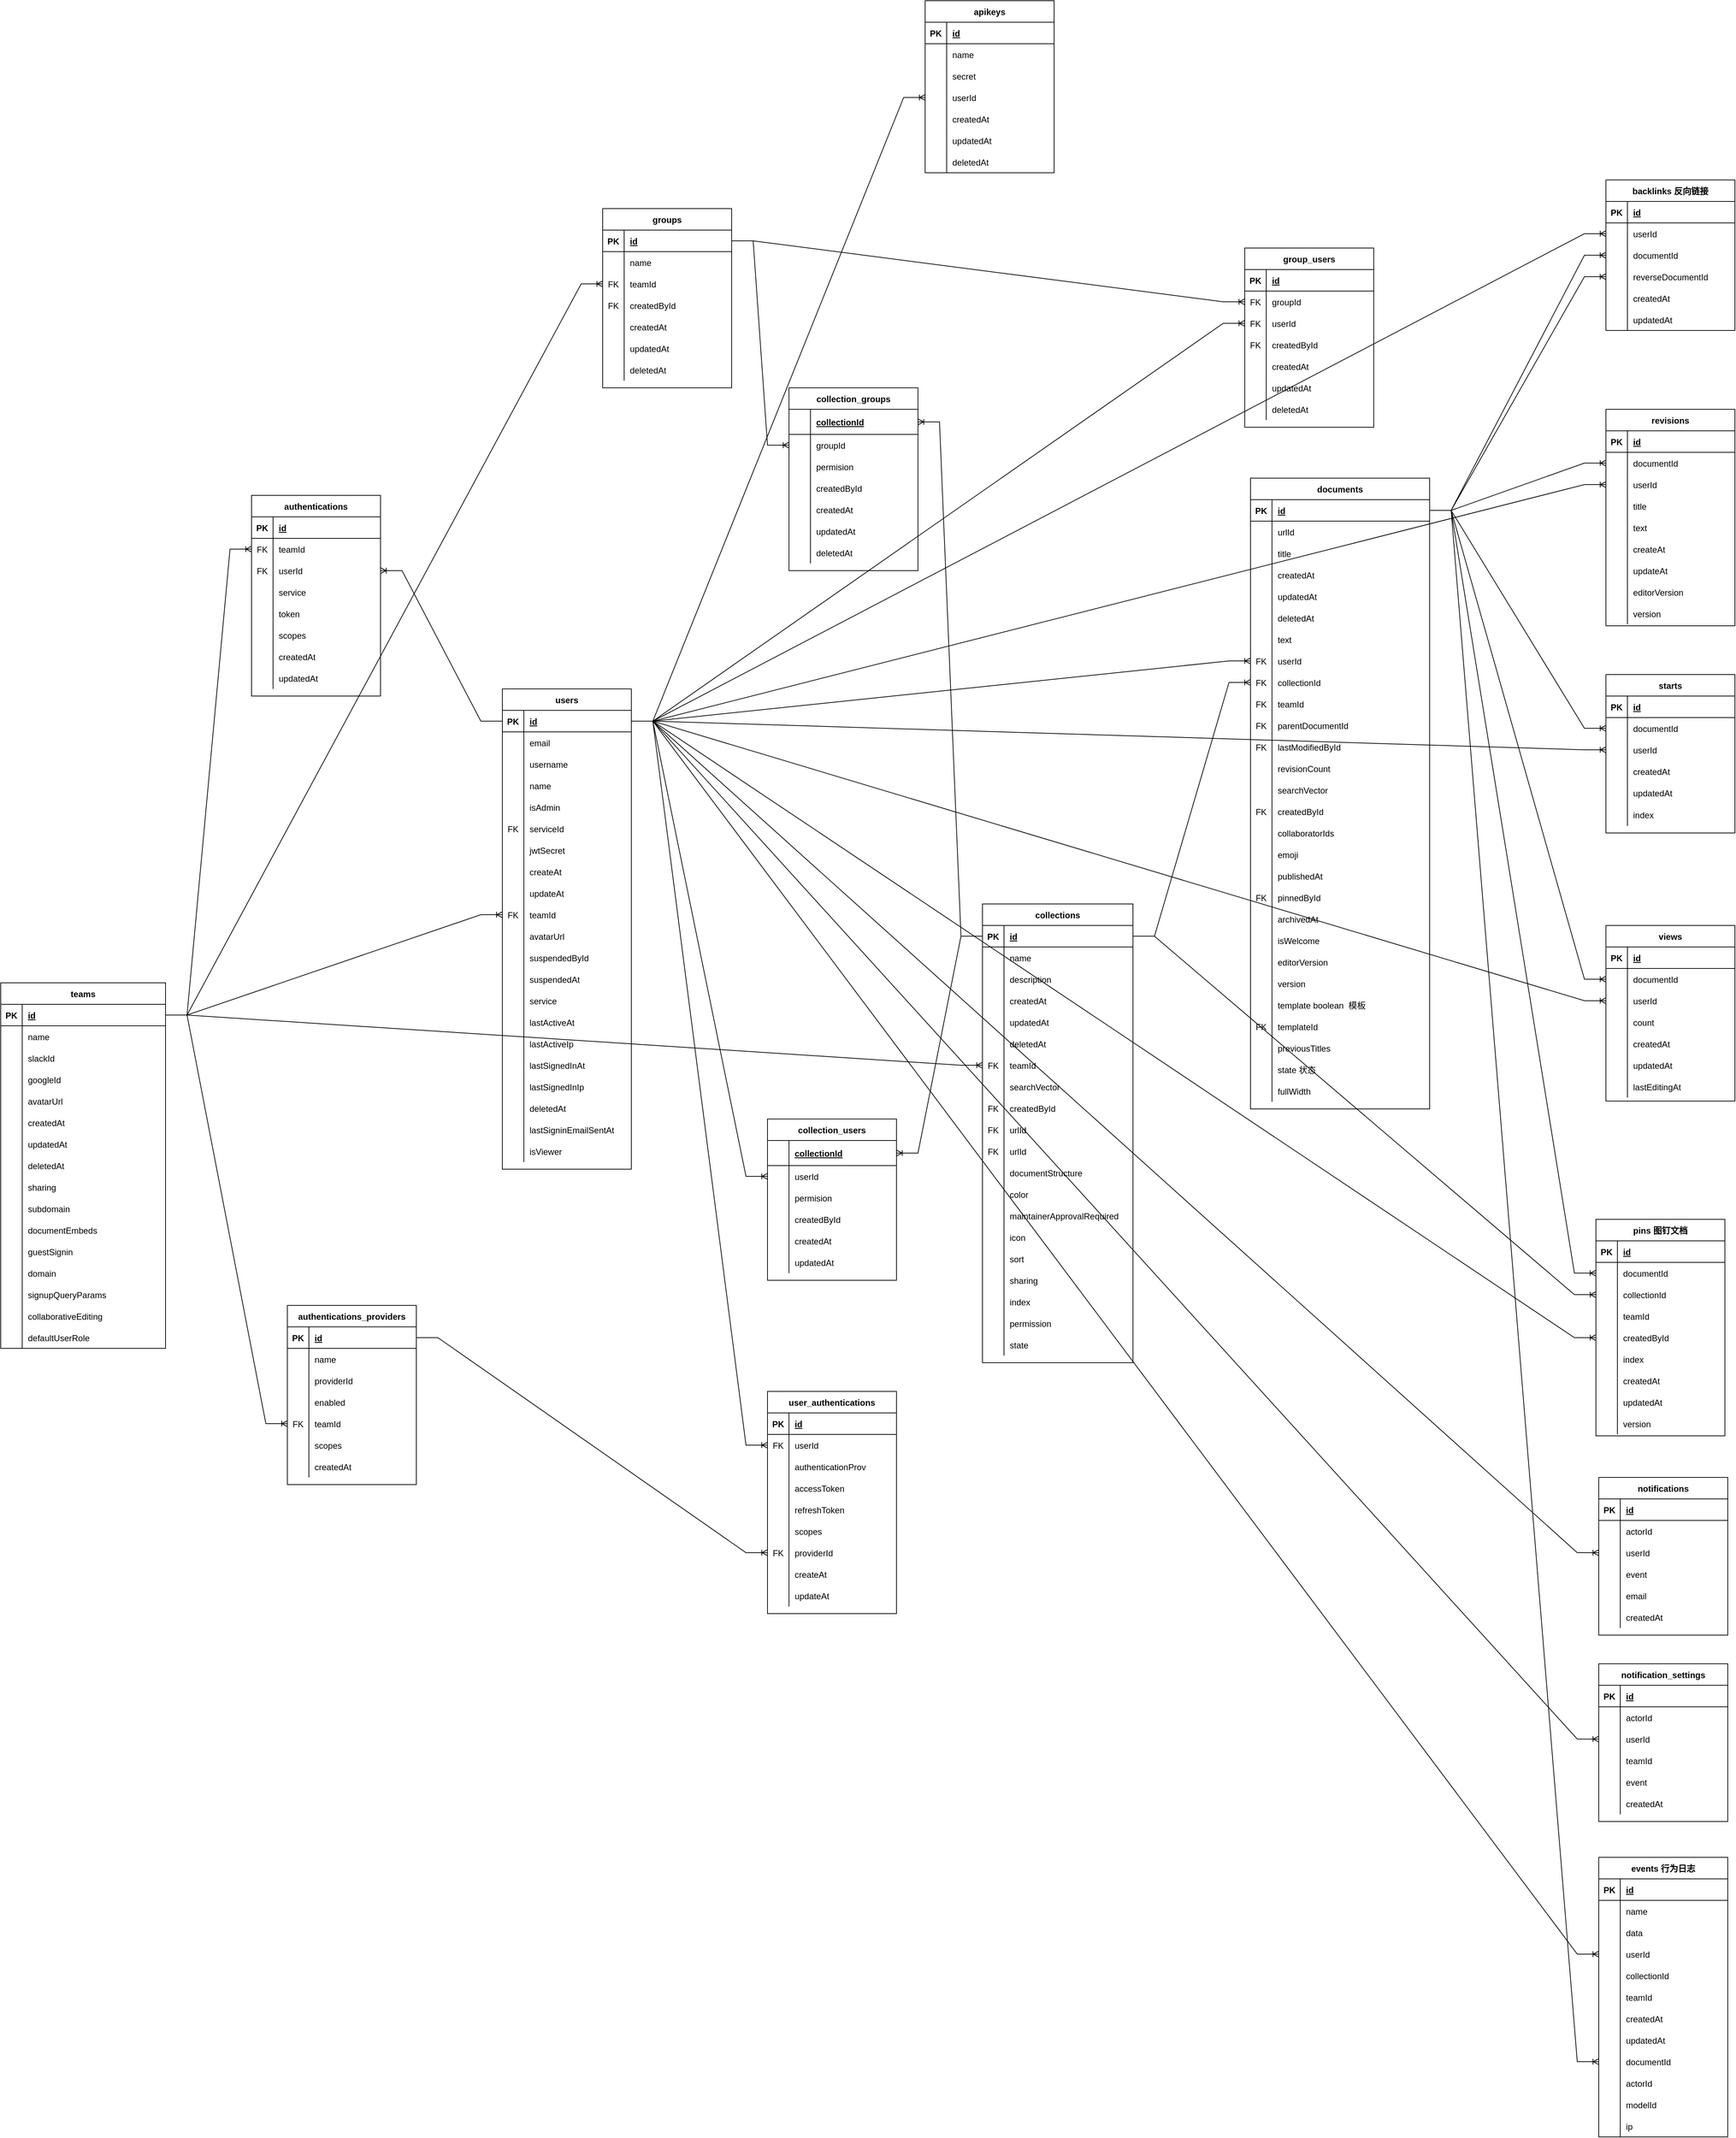 <mxfile version="17.1.1" type="github">
  <diagram id="H_g-ZEofbYkj3ApHyJ7w" name="第 1 页">
    <mxGraphModel dx="1043" dy="571" grid="1" gridSize="10" guides="1" tooltips="1" connect="1" arrows="1" fold="1" page="1" pageScale="1" pageWidth="4681" pageHeight="3300" math="0" shadow="0">
      <root>
        <mxCell id="0" />
        <mxCell id="1" parent="0" />
        <mxCell id="Ha_uHTIUFNYTwh9b-sHB-1" value="users" style="shape=table;startSize=30;container=1;collapsible=1;childLayout=tableLayout;fixedRows=1;rowLines=0;fontStyle=1;align=center;resizeLast=1;" vertex="1" parent="1">
          <mxGeometry x="820" y="1260" width="180" height="670" as="geometry" />
        </mxCell>
        <mxCell id="Ha_uHTIUFNYTwh9b-sHB-2" value="" style="shape=tableRow;horizontal=0;startSize=0;swimlaneHead=0;swimlaneBody=0;fillColor=none;collapsible=0;dropTarget=0;points=[[0,0.5],[1,0.5]];portConstraint=eastwest;top=0;left=0;right=0;bottom=1;" vertex="1" parent="Ha_uHTIUFNYTwh9b-sHB-1">
          <mxGeometry y="30" width="180" height="30" as="geometry" />
        </mxCell>
        <mxCell id="Ha_uHTIUFNYTwh9b-sHB-3" value="PK" style="shape=partialRectangle;connectable=0;fillColor=none;top=0;left=0;bottom=0;right=0;fontStyle=1;overflow=hidden;" vertex="1" parent="Ha_uHTIUFNYTwh9b-sHB-2">
          <mxGeometry width="30" height="30" as="geometry">
            <mxRectangle width="30" height="30" as="alternateBounds" />
          </mxGeometry>
        </mxCell>
        <mxCell id="Ha_uHTIUFNYTwh9b-sHB-4" value="id" style="shape=partialRectangle;connectable=0;fillColor=none;top=0;left=0;bottom=0;right=0;align=left;spacingLeft=6;fontStyle=5;overflow=hidden;" vertex="1" parent="Ha_uHTIUFNYTwh9b-sHB-2">
          <mxGeometry x="30" width="150" height="30" as="geometry">
            <mxRectangle width="150" height="30" as="alternateBounds" />
          </mxGeometry>
        </mxCell>
        <mxCell id="Ha_uHTIUFNYTwh9b-sHB-5" value="" style="shape=tableRow;horizontal=0;startSize=0;swimlaneHead=0;swimlaneBody=0;fillColor=none;collapsible=0;dropTarget=0;points=[[0,0.5],[1,0.5]];portConstraint=eastwest;top=0;left=0;right=0;bottom=0;" vertex="1" parent="Ha_uHTIUFNYTwh9b-sHB-1">
          <mxGeometry y="60" width="180" height="30" as="geometry" />
        </mxCell>
        <mxCell id="Ha_uHTIUFNYTwh9b-sHB-6" value="" style="shape=partialRectangle;connectable=0;fillColor=none;top=0;left=0;bottom=0;right=0;editable=1;overflow=hidden;" vertex="1" parent="Ha_uHTIUFNYTwh9b-sHB-5">
          <mxGeometry width="30" height="30" as="geometry">
            <mxRectangle width="30" height="30" as="alternateBounds" />
          </mxGeometry>
        </mxCell>
        <mxCell id="Ha_uHTIUFNYTwh9b-sHB-7" value="email" style="shape=partialRectangle;connectable=0;fillColor=none;top=0;left=0;bottom=0;right=0;align=left;spacingLeft=6;overflow=hidden;" vertex="1" parent="Ha_uHTIUFNYTwh9b-sHB-5">
          <mxGeometry x="30" width="150" height="30" as="geometry">
            <mxRectangle width="150" height="30" as="alternateBounds" />
          </mxGeometry>
        </mxCell>
        <mxCell id="Ha_uHTIUFNYTwh9b-sHB-8" value="" style="shape=tableRow;horizontal=0;startSize=0;swimlaneHead=0;swimlaneBody=0;fillColor=none;collapsible=0;dropTarget=0;points=[[0,0.5],[1,0.5]];portConstraint=eastwest;top=0;left=0;right=0;bottom=0;" vertex="1" parent="Ha_uHTIUFNYTwh9b-sHB-1">
          <mxGeometry y="90" width="180" height="30" as="geometry" />
        </mxCell>
        <mxCell id="Ha_uHTIUFNYTwh9b-sHB-9" value="" style="shape=partialRectangle;connectable=0;fillColor=none;top=0;left=0;bottom=0;right=0;editable=1;overflow=hidden;" vertex="1" parent="Ha_uHTIUFNYTwh9b-sHB-8">
          <mxGeometry width="30" height="30" as="geometry">
            <mxRectangle width="30" height="30" as="alternateBounds" />
          </mxGeometry>
        </mxCell>
        <mxCell id="Ha_uHTIUFNYTwh9b-sHB-10" value="username" style="shape=partialRectangle;connectable=0;fillColor=none;top=0;left=0;bottom=0;right=0;align=left;spacingLeft=6;overflow=hidden;" vertex="1" parent="Ha_uHTIUFNYTwh9b-sHB-8">
          <mxGeometry x="30" width="150" height="30" as="geometry">
            <mxRectangle width="150" height="30" as="alternateBounds" />
          </mxGeometry>
        </mxCell>
        <mxCell id="Ha_uHTIUFNYTwh9b-sHB-11" value="" style="shape=tableRow;horizontal=0;startSize=0;swimlaneHead=0;swimlaneBody=0;fillColor=none;collapsible=0;dropTarget=0;points=[[0,0.5],[1,0.5]];portConstraint=eastwest;top=0;left=0;right=0;bottom=0;" vertex="1" parent="Ha_uHTIUFNYTwh9b-sHB-1">
          <mxGeometry y="120" width="180" height="30" as="geometry" />
        </mxCell>
        <mxCell id="Ha_uHTIUFNYTwh9b-sHB-12" value="" style="shape=partialRectangle;connectable=0;fillColor=none;top=0;left=0;bottom=0;right=0;editable=1;overflow=hidden;" vertex="1" parent="Ha_uHTIUFNYTwh9b-sHB-11">
          <mxGeometry width="30" height="30" as="geometry">
            <mxRectangle width="30" height="30" as="alternateBounds" />
          </mxGeometry>
        </mxCell>
        <mxCell id="Ha_uHTIUFNYTwh9b-sHB-13" value="name" style="shape=partialRectangle;connectable=0;fillColor=none;top=0;left=0;bottom=0;right=0;align=left;spacingLeft=6;overflow=hidden;" vertex="1" parent="Ha_uHTIUFNYTwh9b-sHB-11">
          <mxGeometry x="30" width="150" height="30" as="geometry">
            <mxRectangle width="150" height="30" as="alternateBounds" />
          </mxGeometry>
        </mxCell>
        <mxCell id="Ha_uHTIUFNYTwh9b-sHB-14" value="" style="shape=tableRow;horizontal=0;startSize=0;swimlaneHead=0;swimlaneBody=0;fillColor=none;collapsible=0;dropTarget=0;points=[[0,0.5],[1,0.5]];portConstraint=eastwest;top=0;left=0;right=0;bottom=0;" vertex="1" parent="Ha_uHTIUFNYTwh9b-sHB-1">
          <mxGeometry y="150" width="180" height="30" as="geometry" />
        </mxCell>
        <mxCell id="Ha_uHTIUFNYTwh9b-sHB-15" value="" style="shape=partialRectangle;connectable=0;fillColor=none;top=0;left=0;bottom=0;right=0;editable=1;overflow=hidden;" vertex="1" parent="Ha_uHTIUFNYTwh9b-sHB-14">
          <mxGeometry width="30" height="30" as="geometry">
            <mxRectangle width="30" height="30" as="alternateBounds" />
          </mxGeometry>
        </mxCell>
        <mxCell id="Ha_uHTIUFNYTwh9b-sHB-16" value="isAdmin" style="shape=partialRectangle;connectable=0;fillColor=none;top=0;left=0;bottom=0;right=0;align=left;spacingLeft=6;overflow=hidden;" vertex="1" parent="Ha_uHTIUFNYTwh9b-sHB-14">
          <mxGeometry x="30" width="150" height="30" as="geometry">
            <mxRectangle width="150" height="30" as="alternateBounds" />
          </mxGeometry>
        </mxCell>
        <mxCell id="Ha_uHTIUFNYTwh9b-sHB-17" value="" style="shape=tableRow;horizontal=0;startSize=0;swimlaneHead=0;swimlaneBody=0;fillColor=none;collapsible=0;dropTarget=0;points=[[0,0.5],[1,0.5]];portConstraint=eastwest;top=0;left=0;right=0;bottom=0;" vertex="1" parent="Ha_uHTIUFNYTwh9b-sHB-1">
          <mxGeometry y="180" width="180" height="30" as="geometry" />
        </mxCell>
        <mxCell id="Ha_uHTIUFNYTwh9b-sHB-18" value="FK" style="shape=partialRectangle;connectable=0;fillColor=none;top=0;left=0;bottom=0;right=0;editable=1;overflow=hidden;" vertex="1" parent="Ha_uHTIUFNYTwh9b-sHB-17">
          <mxGeometry width="30" height="30" as="geometry">
            <mxRectangle width="30" height="30" as="alternateBounds" />
          </mxGeometry>
        </mxCell>
        <mxCell id="Ha_uHTIUFNYTwh9b-sHB-19" value="serviceId" style="shape=partialRectangle;connectable=0;fillColor=none;top=0;left=0;bottom=0;right=0;align=left;spacingLeft=6;overflow=hidden;" vertex="1" parent="Ha_uHTIUFNYTwh9b-sHB-17">
          <mxGeometry x="30" width="150" height="30" as="geometry">
            <mxRectangle width="150" height="30" as="alternateBounds" />
          </mxGeometry>
        </mxCell>
        <mxCell id="Ha_uHTIUFNYTwh9b-sHB-20" value="" style="shape=tableRow;horizontal=0;startSize=0;swimlaneHead=0;swimlaneBody=0;fillColor=none;collapsible=0;dropTarget=0;points=[[0,0.5],[1,0.5]];portConstraint=eastwest;top=0;left=0;right=0;bottom=0;" vertex="1" parent="Ha_uHTIUFNYTwh9b-sHB-1">
          <mxGeometry y="210" width="180" height="30" as="geometry" />
        </mxCell>
        <mxCell id="Ha_uHTIUFNYTwh9b-sHB-21" value="" style="shape=partialRectangle;connectable=0;fillColor=none;top=0;left=0;bottom=0;right=0;editable=1;overflow=hidden;" vertex="1" parent="Ha_uHTIUFNYTwh9b-sHB-20">
          <mxGeometry width="30" height="30" as="geometry">
            <mxRectangle width="30" height="30" as="alternateBounds" />
          </mxGeometry>
        </mxCell>
        <mxCell id="Ha_uHTIUFNYTwh9b-sHB-22" value="jwtSecret" style="shape=partialRectangle;connectable=0;fillColor=none;top=0;left=0;bottom=0;right=0;align=left;spacingLeft=6;overflow=hidden;" vertex="1" parent="Ha_uHTIUFNYTwh9b-sHB-20">
          <mxGeometry x="30" width="150" height="30" as="geometry">
            <mxRectangle width="150" height="30" as="alternateBounds" />
          </mxGeometry>
        </mxCell>
        <mxCell id="Ha_uHTIUFNYTwh9b-sHB-23" value="" style="shape=tableRow;horizontal=0;startSize=0;swimlaneHead=0;swimlaneBody=0;fillColor=none;collapsible=0;dropTarget=0;points=[[0,0.5],[1,0.5]];portConstraint=eastwest;top=0;left=0;right=0;bottom=0;" vertex="1" parent="Ha_uHTIUFNYTwh9b-sHB-1">
          <mxGeometry y="240" width="180" height="30" as="geometry" />
        </mxCell>
        <mxCell id="Ha_uHTIUFNYTwh9b-sHB-24" value="" style="shape=partialRectangle;connectable=0;fillColor=none;top=0;left=0;bottom=0;right=0;editable=1;overflow=hidden;" vertex="1" parent="Ha_uHTIUFNYTwh9b-sHB-23">
          <mxGeometry width="30" height="30" as="geometry">
            <mxRectangle width="30" height="30" as="alternateBounds" />
          </mxGeometry>
        </mxCell>
        <mxCell id="Ha_uHTIUFNYTwh9b-sHB-25" value="createAt" style="shape=partialRectangle;connectable=0;fillColor=none;top=0;left=0;bottom=0;right=0;align=left;spacingLeft=6;overflow=hidden;" vertex="1" parent="Ha_uHTIUFNYTwh9b-sHB-23">
          <mxGeometry x="30" width="150" height="30" as="geometry">
            <mxRectangle width="150" height="30" as="alternateBounds" />
          </mxGeometry>
        </mxCell>
        <mxCell id="Ha_uHTIUFNYTwh9b-sHB-26" value="" style="shape=tableRow;horizontal=0;startSize=0;swimlaneHead=0;swimlaneBody=0;fillColor=none;collapsible=0;dropTarget=0;points=[[0,0.5],[1,0.5]];portConstraint=eastwest;top=0;left=0;right=0;bottom=0;" vertex="1" parent="Ha_uHTIUFNYTwh9b-sHB-1">
          <mxGeometry y="270" width="180" height="30" as="geometry" />
        </mxCell>
        <mxCell id="Ha_uHTIUFNYTwh9b-sHB-27" value="" style="shape=partialRectangle;connectable=0;fillColor=none;top=0;left=0;bottom=0;right=0;editable=1;overflow=hidden;" vertex="1" parent="Ha_uHTIUFNYTwh9b-sHB-26">
          <mxGeometry width="30" height="30" as="geometry">
            <mxRectangle width="30" height="30" as="alternateBounds" />
          </mxGeometry>
        </mxCell>
        <mxCell id="Ha_uHTIUFNYTwh9b-sHB-28" value="updateAt" style="shape=partialRectangle;connectable=0;fillColor=none;top=0;left=0;bottom=0;right=0;align=left;spacingLeft=6;overflow=hidden;" vertex="1" parent="Ha_uHTIUFNYTwh9b-sHB-26">
          <mxGeometry x="30" width="150" height="30" as="geometry">
            <mxRectangle width="150" height="30" as="alternateBounds" />
          </mxGeometry>
        </mxCell>
        <mxCell id="Ha_uHTIUFNYTwh9b-sHB-29" value="" style="shape=tableRow;horizontal=0;startSize=0;swimlaneHead=0;swimlaneBody=0;fillColor=none;collapsible=0;dropTarget=0;points=[[0,0.5],[1,0.5]];portConstraint=eastwest;top=0;left=0;right=0;bottom=0;" vertex="1" parent="Ha_uHTIUFNYTwh9b-sHB-1">
          <mxGeometry y="300" width="180" height="30" as="geometry" />
        </mxCell>
        <mxCell id="Ha_uHTIUFNYTwh9b-sHB-30" value="FK" style="shape=partialRectangle;connectable=0;fillColor=none;top=0;left=0;bottom=0;right=0;editable=1;overflow=hidden;" vertex="1" parent="Ha_uHTIUFNYTwh9b-sHB-29">
          <mxGeometry width="30" height="30" as="geometry">
            <mxRectangle width="30" height="30" as="alternateBounds" />
          </mxGeometry>
        </mxCell>
        <mxCell id="Ha_uHTIUFNYTwh9b-sHB-31" value="teamId" style="shape=partialRectangle;connectable=0;fillColor=none;top=0;left=0;bottom=0;right=0;align=left;spacingLeft=6;overflow=hidden;" vertex="1" parent="Ha_uHTIUFNYTwh9b-sHB-29">
          <mxGeometry x="30" width="150" height="30" as="geometry">
            <mxRectangle width="150" height="30" as="alternateBounds" />
          </mxGeometry>
        </mxCell>
        <mxCell id="Ha_uHTIUFNYTwh9b-sHB-32" value="" style="shape=tableRow;horizontal=0;startSize=0;swimlaneHead=0;swimlaneBody=0;fillColor=none;collapsible=0;dropTarget=0;points=[[0,0.5],[1,0.5]];portConstraint=eastwest;top=0;left=0;right=0;bottom=0;" vertex="1" parent="Ha_uHTIUFNYTwh9b-sHB-1">
          <mxGeometry y="330" width="180" height="30" as="geometry" />
        </mxCell>
        <mxCell id="Ha_uHTIUFNYTwh9b-sHB-33" value="" style="shape=partialRectangle;connectable=0;fillColor=none;top=0;left=0;bottom=0;right=0;editable=1;overflow=hidden;" vertex="1" parent="Ha_uHTIUFNYTwh9b-sHB-32">
          <mxGeometry width="30" height="30" as="geometry">
            <mxRectangle width="30" height="30" as="alternateBounds" />
          </mxGeometry>
        </mxCell>
        <mxCell id="Ha_uHTIUFNYTwh9b-sHB-34" value="avatarUrl" style="shape=partialRectangle;connectable=0;fillColor=none;top=0;left=0;bottom=0;right=0;align=left;spacingLeft=6;overflow=hidden;" vertex="1" parent="Ha_uHTIUFNYTwh9b-sHB-32">
          <mxGeometry x="30" width="150" height="30" as="geometry">
            <mxRectangle width="150" height="30" as="alternateBounds" />
          </mxGeometry>
        </mxCell>
        <mxCell id="Ha_uHTIUFNYTwh9b-sHB-35" value="" style="shape=tableRow;horizontal=0;startSize=0;swimlaneHead=0;swimlaneBody=0;fillColor=none;collapsible=0;dropTarget=0;points=[[0,0.5],[1,0.5]];portConstraint=eastwest;top=0;left=0;right=0;bottom=0;" vertex="1" parent="Ha_uHTIUFNYTwh9b-sHB-1">
          <mxGeometry y="360" width="180" height="30" as="geometry" />
        </mxCell>
        <mxCell id="Ha_uHTIUFNYTwh9b-sHB-36" value="" style="shape=partialRectangle;connectable=0;fillColor=none;top=0;left=0;bottom=0;right=0;editable=1;overflow=hidden;" vertex="1" parent="Ha_uHTIUFNYTwh9b-sHB-35">
          <mxGeometry width="30" height="30" as="geometry">
            <mxRectangle width="30" height="30" as="alternateBounds" />
          </mxGeometry>
        </mxCell>
        <mxCell id="Ha_uHTIUFNYTwh9b-sHB-37" value="suspendedById" style="shape=partialRectangle;connectable=0;fillColor=none;top=0;left=0;bottom=0;right=0;align=left;spacingLeft=6;overflow=hidden;" vertex="1" parent="Ha_uHTIUFNYTwh9b-sHB-35">
          <mxGeometry x="30" width="150" height="30" as="geometry">
            <mxRectangle width="150" height="30" as="alternateBounds" />
          </mxGeometry>
        </mxCell>
        <mxCell id="Ha_uHTIUFNYTwh9b-sHB-38" value="" style="shape=tableRow;horizontal=0;startSize=0;swimlaneHead=0;swimlaneBody=0;fillColor=none;collapsible=0;dropTarget=0;points=[[0,0.5],[1,0.5]];portConstraint=eastwest;top=0;left=0;right=0;bottom=0;" vertex="1" parent="Ha_uHTIUFNYTwh9b-sHB-1">
          <mxGeometry y="390" width="180" height="30" as="geometry" />
        </mxCell>
        <mxCell id="Ha_uHTIUFNYTwh9b-sHB-39" value="" style="shape=partialRectangle;connectable=0;fillColor=none;top=0;left=0;bottom=0;right=0;editable=1;overflow=hidden;" vertex="1" parent="Ha_uHTIUFNYTwh9b-sHB-38">
          <mxGeometry width="30" height="30" as="geometry">
            <mxRectangle width="30" height="30" as="alternateBounds" />
          </mxGeometry>
        </mxCell>
        <mxCell id="Ha_uHTIUFNYTwh9b-sHB-40" value="suspendedAt" style="shape=partialRectangle;connectable=0;fillColor=none;top=0;left=0;bottom=0;right=0;align=left;spacingLeft=6;overflow=hidden;" vertex="1" parent="Ha_uHTIUFNYTwh9b-sHB-38">
          <mxGeometry x="30" width="150" height="30" as="geometry">
            <mxRectangle width="150" height="30" as="alternateBounds" />
          </mxGeometry>
        </mxCell>
        <mxCell id="Ha_uHTIUFNYTwh9b-sHB-41" value="" style="shape=tableRow;horizontal=0;startSize=0;swimlaneHead=0;swimlaneBody=0;fillColor=none;collapsible=0;dropTarget=0;points=[[0,0.5],[1,0.5]];portConstraint=eastwest;top=0;left=0;right=0;bottom=0;" vertex="1" parent="Ha_uHTIUFNYTwh9b-sHB-1">
          <mxGeometry y="420" width="180" height="30" as="geometry" />
        </mxCell>
        <mxCell id="Ha_uHTIUFNYTwh9b-sHB-42" value="" style="shape=partialRectangle;connectable=0;fillColor=none;top=0;left=0;bottom=0;right=0;editable=1;overflow=hidden;" vertex="1" parent="Ha_uHTIUFNYTwh9b-sHB-41">
          <mxGeometry width="30" height="30" as="geometry">
            <mxRectangle width="30" height="30" as="alternateBounds" />
          </mxGeometry>
        </mxCell>
        <mxCell id="Ha_uHTIUFNYTwh9b-sHB-43" value="service" style="shape=partialRectangle;connectable=0;fillColor=none;top=0;left=0;bottom=0;right=0;align=left;spacingLeft=6;overflow=hidden;" vertex="1" parent="Ha_uHTIUFNYTwh9b-sHB-41">
          <mxGeometry x="30" width="150" height="30" as="geometry">
            <mxRectangle width="150" height="30" as="alternateBounds" />
          </mxGeometry>
        </mxCell>
        <mxCell id="Ha_uHTIUFNYTwh9b-sHB-44" value="" style="shape=tableRow;horizontal=0;startSize=0;swimlaneHead=0;swimlaneBody=0;fillColor=none;collapsible=0;dropTarget=0;points=[[0,0.5],[1,0.5]];portConstraint=eastwest;top=0;left=0;right=0;bottom=0;" vertex="1" parent="Ha_uHTIUFNYTwh9b-sHB-1">
          <mxGeometry y="450" width="180" height="30" as="geometry" />
        </mxCell>
        <mxCell id="Ha_uHTIUFNYTwh9b-sHB-45" value="" style="shape=partialRectangle;connectable=0;fillColor=none;top=0;left=0;bottom=0;right=0;editable=1;overflow=hidden;" vertex="1" parent="Ha_uHTIUFNYTwh9b-sHB-44">
          <mxGeometry width="30" height="30" as="geometry">
            <mxRectangle width="30" height="30" as="alternateBounds" />
          </mxGeometry>
        </mxCell>
        <mxCell id="Ha_uHTIUFNYTwh9b-sHB-46" value="lastActiveAt" style="shape=partialRectangle;connectable=0;fillColor=none;top=0;left=0;bottom=0;right=0;align=left;spacingLeft=6;overflow=hidden;" vertex="1" parent="Ha_uHTIUFNYTwh9b-sHB-44">
          <mxGeometry x="30" width="150" height="30" as="geometry">
            <mxRectangle width="150" height="30" as="alternateBounds" />
          </mxGeometry>
        </mxCell>
        <mxCell id="Ha_uHTIUFNYTwh9b-sHB-47" value="" style="shape=tableRow;horizontal=0;startSize=0;swimlaneHead=0;swimlaneBody=0;fillColor=none;collapsible=0;dropTarget=0;points=[[0,0.5],[1,0.5]];portConstraint=eastwest;top=0;left=0;right=0;bottom=0;" vertex="1" parent="Ha_uHTIUFNYTwh9b-sHB-1">
          <mxGeometry y="480" width="180" height="30" as="geometry" />
        </mxCell>
        <mxCell id="Ha_uHTIUFNYTwh9b-sHB-48" value="" style="shape=partialRectangle;connectable=0;fillColor=none;top=0;left=0;bottom=0;right=0;editable=1;overflow=hidden;" vertex="1" parent="Ha_uHTIUFNYTwh9b-sHB-47">
          <mxGeometry width="30" height="30" as="geometry">
            <mxRectangle width="30" height="30" as="alternateBounds" />
          </mxGeometry>
        </mxCell>
        <mxCell id="Ha_uHTIUFNYTwh9b-sHB-49" value="lastActiveIp" style="shape=partialRectangle;connectable=0;fillColor=none;top=0;left=0;bottom=0;right=0;align=left;spacingLeft=6;overflow=hidden;" vertex="1" parent="Ha_uHTIUFNYTwh9b-sHB-47">
          <mxGeometry x="30" width="150" height="30" as="geometry">
            <mxRectangle width="150" height="30" as="alternateBounds" />
          </mxGeometry>
        </mxCell>
        <mxCell id="Ha_uHTIUFNYTwh9b-sHB-50" value="" style="shape=tableRow;horizontal=0;startSize=0;swimlaneHead=0;swimlaneBody=0;fillColor=none;collapsible=0;dropTarget=0;points=[[0,0.5],[1,0.5]];portConstraint=eastwest;top=0;left=0;right=0;bottom=0;" vertex="1" parent="Ha_uHTIUFNYTwh9b-sHB-1">
          <mxGeometry y="510" width="180" height="30" as="geometry" />
        </mxCell>
        <mxCell id="Ha_uHTIUFNYTwh9b-sHB-51" value="" style="shape=partialRectangle;connectable=0;fillColor=none;top=0;left=0;bottom=0;right=0;editable=1;overflow=hidden;" vertex="1" parent="Ha_uHTIUFNYTwh9b-sHB-50">
          <mxGeometry width="30" height="30" as="geometry">
            <mxRectangle width="30" height="30" as="alternateBounds" />
          </mxGeometry>
        </mxCell>
        <mxCell id="Ha_uHTIUFNYTwh9b-sHB-52" value="lastSignedInAt" style="shape=partialRectangle;connectable=0;fillColor=none;top=0;left=0;bottom=0;right=0;align=left;spacingLeft=6;overflow=hidden;" vertex="1" parent="Ha_uHTIUFNYTwh9b-sHB-50">
          <mxGeometry x="30" width="150" height="30" as="geometry">
            <mxRectangle width="150" height="30" as="alternateBounds" />
          </mxGeometry>
        </mxCell>
        <mxCell id="Ha_uHTIUFNYTwh9b-sHB-53" value="" style="shape=tableRow;horizontal=0;startSize=0;swimlaneHead=0;swimlaneBody=0;fillColor=none;collapsible=0;dropTarget=0;points=[[0,0.5],[1,0.5]];portConstraint=eastwest;top=0;left=0;right=0;bottom=0;" vertex="1" parent="Ha_uHTIUFNYTwh9b-sHB-1">
          <mxGeometry y="540" width="180" height="30" as="geometry" />
        </mxCell>
        <mxCell id="Ha_uHTIUFNYTwh9b-sHB-54" value="" style="shape=partialRectangle;connectable=0;fillColor=none;top=0;left=0;bottom=0;right=0;editable=1;overflow=hidden;" vertex="1" parent="Ha_uHTIUFNYTwh9b-sHB-53">
          <mxGeometry width="30" height="30" as="geometry">
            <mxRectangle width="30" height="30" as="alternateBounds" />
          </mxGeometry>
        </mxCell>
        <mxCell id="Ha_uHTIUFNYTwh9b-sHB-55" value="lastSignedInIp" style="shape=partialRectangle;connectable=0;fillColor=none;top=0;left=0;bottom=0;right=0;align=left;spacingLeft=6;overflow=hidden;" vertex="1" parent="Ha_uHTIUFNYTwh9b-sHB-53">
          <mxGeometry x="30" width="150" height="30" as="geometry">
            <mxRectangle width="150" height="30" as="alternateBounds" />
          </mxGeometry>
        </mxCell>
        <mxCell id="Ha_uHTIUFNYTwh9b-sHB-56" value="" style="shape=tableRow;horizontal=0;startSize=0;swimlaneHead=0;swimlaneBody=0;fillColor=none;collapsible=0;dropTarget=0;points=[[0,0.5],[1,0.5]];portConstraint=eastwest;top=0;left=0;right=0;bottom=0;" vertex="1" parent="Ha_uHTIUFNYTwh9b-sHB-1">
          <mxGeometry y="570" width="180" height="30" as="geometry" />
        </mxCell>
        <mxCell id="Ha_uHTIUFNYTwh9b-sHB-57" value="" style="shape=partialRectangle;connectable=0;fillColor=none;top=0;left=0;bottom=0;right=0;editable=1;overflow=hidden;" vertex="1" parent="Ha_uHTIUFNYTwh9b-sHB-56">
          <mxGeometry width="30" height="30" as="geometry">
            <mxRectangle width="30" height="30" as="alternateBounds" />
          </mxGeometry>
        </mxCell>
        <mxCell id="Ha_uHTIUFNYTwh9b-sHB-58" value="deletedAt" style="shape=partialRectangle;connectable=0;fillColor=none;top=0;left=0;bottom=0;right=0;align=left;spacingLeft=6;overflow=hidden;" vertex="1" parent="Ha_uHTIUFNYTwh9b-sHB-56">
          <mxGeometry x="30" width="150" height="30" as="geometry">
            <mxRectangle width="150" height="30" as="alternateBounds" />
          </mxGeometry>
        </mxCell>
        <mxCell id="Ha_uHTIUFNYTwh9b-sHB-59" value="" style="shape=tableRow;horizontal=0;startSize=0;swimlaneHead=0;swimlaneBody=0;fillColor=none;collapsible=0;dropTarget=0;points=[[0,0.5],[1,0.5]];portConstraint=eastwest;top=0;left=0;right=0;bottom=0;" vertex="1" parent="Ha_uHTIUFNYTwh9b-sHB-1">
          <mxGeometry y="600" width="180" height="30" as="geometry" />
        </mxCell>
        <mxCell id="Ha_uHTIUFNYTwh9b-sHB-60" value="" style="shape=partialRectangle;connectable=0;fillColor=none;top=0;left=0;bottom=0;right=0;editable=1;overflow=hidden;" vertex="1" parent="Ha_uHTIUFNYTwh9b-sHB-59">
          <mxGeometry width="30" height="30" as="geometry">
            <mxRectangle width="30" height="30" as="alternateBounds" />
          </mxGeometry>
        </mxCell>
        <mxCell id="Ha_uHTIUFNYTwh9b-sHB-61" value="lastSigninEmailSentAt" style="shape=partialRectangle;connectable=0;fillColor=none;top=0;left=0;bottom=0;right=0;align=left;spacingLeft=6;overflow=hidden;" vertex="1" parent="Ha_uHTIUFNYTwh9b-sHB-59">
          <mxGeometry x="30" width="150" height="30" as="geometry">
            <mxRectangle width="150" height="30" as="alternateBounds" />
          </mxGeometry>
        </mxCell>
        <mxCell id="Ha_uHTIUFNYTwh9b-sHB-62" value="" style="shape=tableRow;horizontal=0;startSize=0;swimlaneHead=0;swimlaneBody=0;fillColor=none;collapsible=0;dropTarget=0;points=[[0,0.5],[1,0.5]];portConstraint=eastwest;top=0;left=0;right=0;bottom=0;" vertex="1" parent="Ha_uHTIUFNYTwh9b-sHB-1">
          <mxGeometry y="630" width="180" height="30" as="geometry" />
        </mxCell>
        <mxCell id="Ha_uHTIUFNYTwh9b-sHB-63" value="" style="shape=partialRectangle;connectable=0;fillColor=none;top=0;left=0;bottom=0;right=0;editable=1;overflow=hidden;" vertex="1" parent="Ha_uHTIUFNYTwh9b-sHB-62">
          <mxGeometry width="30" height="30" as="geometry">
            <mxRectangle width="30" height="30" as="alternateBounds" />
          </mxGeometry>
        </mxCell>
        <mxCell id="Ha_uHTIUFNYTwh9b-sHB-64" value="isViewer" style="shape=partialRectangle;connectable=0;fillColor=none;top=0;left=0;bottom=0;right=0;align=left;spacingLeft=6;overflow=hidden;" vertex="1" parent="Ha_uHTIUFNYTwh9b-sHB-62">
          <mxGeometry x="30" width="150" height="30" as="geometry">
            <mxRectangle width="150" height="30" as="alternateBounds" />
          </mxGeometry>
        </mxCell>
        <mxCell id="Ha_uHTIUFNYTwh9b-sHB-65" value="user_authentications" style="shape=table;startSize=30;container=1;collapsible=1;childLayout=tableLayout;fixedRows=1;rowLines=0;fontStyle=1;align=center;resizeLast=1;" vertex="1" parent="1">
          <mxGeometry x="1190" y="2240" width="180" height="310" as="geometry">
            <mxRectangle x="1230" y="1360" width="150" height="30" as="alternateBounds" />
          </mxGeometry>
        </mxCell>
        <mxCell id="Ha_uHTIUFNYTwh9b-sHB-66" value="" style="shape=tableRow;horizontal=0;startSize=0;swimlaneHead=0;swimlaneBody=0;fillColor=none;collapsible=0;dropTarget=0;points=[[0,0.5],[1,0.5]];portConstraint=eastwest;top=0;left=0;right=0;bottom=1;" vertex="1" parent="Ha_uHTIUFNYTwh9b-sHB-65">
          <mxGeometry y="30" width="180" height="30" as="geometry" />
        </mxCell>
        <mxCell id="Ha_uHTIUFNYTwh9b-sHB-67" value="PK" style="shape=partialRectangle;connectable=0;fillColor=none;top=0;left=0;bottom=0;right=0;fontStyle=1;overflow=hidden;" vertex="1" parent="Ha_uHTIUFNYTwh9b-sHB-66">
          <mxGeometry width="30" height="30" as="geometry">
            <mxRectangle width="30" height="30" as="alternateBounds" />
          </mxGeometry>
        </mxCell>
        <mxCell id="Ha_uHTIUFNYTwh9b-sHB-68" value="id" style="shape=partialRectangle;connectable=0;fillColor=none;top=0;left=0;bottom=0;right=0;align=left;spacingLeft=6;fontStyle=5;overflow=hidden;" vertex="1" parent="Ha_uHTIUFNYTwh9b-sHB-66">
          <mxGeometry x="30" width="150" height="30" as="geometry">
            <mxRectangle width="150" height="30" as="alternateBounds" />
          </mxGeometry>
        </mxCell>
        <mxCell id="Ha_uHTIUFNYTwh9b-sHB-69" value="" style="shape=tableRow;horizontal=0;startSize=0;swimlaneHead=0;swimlaneBody=0;fillColor=none;collapsible=0;dropTarget=0;points=[[0,0.5],[1,0.5]];portConstraint=eastwest;top=0;left=0;right=0;bottom=0;" vertex="1" parent="Ha_uHTIUFNYTwh9b-sHB-65">
          <mxGeometry y="60" width="180" height="30" as="geometry" />
        </mxCell>
        <mxCell id="Ha_uHTIUFNYTwh9b-sHB-70" value="FK" style="shape=partialRectangle;connectable=0;fillColor=none;top=0;left=0;bottom=0;right=0;editable=1;overflow=hidden;" vertex="1" parent="Ha_uHTIUFNYTwh9b-sHB-69">
          <mxGeometry width="30" height="30" as="geometry">
            <mxRectangle width="30" height="30" as="alternateBounds" />
          </mxGeometry>
        </mxCell>
        <mxCell id="Ha_uHTIUFNYTwh9b-sHB-71" value="userId" style="shape=partialRectangle;connectable=0;fillColor=none;top=0;left=0;bottom=0;right=0;align=left;spacingLeft=6;overflow=hidden;" vertex="1" parent="Ha_uHTIUFNYTwh9b-sHB-69">
          <mxGeometry x="30" width="150" height="30" as="geometry">
            <mxRectangle width="150" height="30" as="alternateBounds" />
          </mxGeometry>
        </mxCell>
        <mxCell id="Ha_uHTIUFNYTwh9b-sHB-72" value="" style="shape=tableRow;horizontal=0;startSize=0;swimlaneHead=0;swimlaneBody=0;fillColor=none;collapsible=0;dropTarget=0;points=[[0,0.5],[1,0.5]];portConstraint=eastwest;top=0;left=0;right=0;bottom=0;" vertex="1" parent="Ha_uHTIUFNYTwh9b-sHB-65">
          <mxGeometry y="90" width="180" height="30" as="geometry" />
        </mxCell>
        <mxCell id="Ha_uHTIUFNYTwh9b-sHB-73" value="" style="shape=partialRectangle;connectable=0;fillColor=none;top=0;left=0;bottom=0;right=0;editable=1;overflow=hidden;" vertex="1" parent="Ha_uHTIUFNYTwh9b-sHB-72">
          <mxGeometry width="30" height="30" as="geometry">
            <mxRectangle width="30" height="30" as="alternateBounds" />
          </mxGeometry>
        </mxCell>
        <mxCell id="Ha_uHTIUFNYTwh9b-sHB-74" value="authenticationProv" style="shape=partialRectangle;connectable=0;fillColor=none;top=0;left=0;bottom=0;right=0;align=left;spacingLeft=6;overflow=hidden;" vertex="1" parent="Ha_uHTIUFNYTwh9b-sHB-72">
          <mxGeometry x="30" width="150" height="30" as="geometry">
            <mxRectangle width="150" height="30" as="alternateBounds" />
          </mxGeometry>
        </mxCell>
        <mxCell id="Ha_uHTIUFNYTwh9b-sHB-75" value="" style="shape=tableRow;horizontal=0;startSize=0;swimlaneHead=0;swimlaneBody=0;fillColor=none;collapsible=0;dropTarget=0;points=[[0,0.5],[1,0.5]];portConstraint=eastwest;top=0;left=0;right=0;bottom=0;" vertex="1" parent="Ha_uHTIUFNYTwh9b-sHB-65">
          <mxGeometry y="120" width="180" height="30" as="geometry" />
        </mxCell>
        <mxCell id="Ha_uHTIUFNYTwh9b-sHB-76" value="" style="shape=partialRectangle;connectable=0;fillColor=none;top=0;left=0;bottom=0;right=0;editable=1;overflow=hidden;" vertex="1" parent="Ha_uHTIUFNYTwh9b-sHB-75">
          <mxGeometry width="30" height="30" as="geometry">
            <mxRectangle width="30" height="30" as="alternateBounds" />
          </mxGeometry>
        </mxCell>
        <mxCell id="Ha_uHTIUFNYTwh9b-sHB-77" value="accessToken" style="shape=partialRectangle;connectable=0;fillColor=none;top=0;left=0;bottom=0;right=0;align=left;spacingLeft=6;overflow=hidden;" vertex="1" parent="Ha_uHTIUFNYTwh9b-sHB-75">
          <mxGeometry x="30" width="150" height="30" as="geometry">
            <mxRectangle width="150" height="30" as="alternateBounds" />
          </mxGeometry>
        </mxCell>
        <mxCell id="Ha_uHTIUFNYTwh9b-sHB-78" value="" style="shape=tableRow;horizontal=0;startSize=0;swimlaneHead=0;swimlaneBody=0;fillColor=none;collapsible=0;dropTarget=0;points=[[0,0.5],[1,0.5]];portConstraint=eastwest;top=0;left=0;right=0;bottom=0;" vertex="1" parent="Ha_uHTIUFNYTwh9b-sHB-65">
          <mxGeometry y="150" width="180" height="30" as="geometry" />
        </mxCell>
        <mxCell id="Ha_uHTIUFNYTwh9b-sHB-79" value="" style="shape=partialRectangle;connectable=0;fillColor=none;top=0;left=0;bottom=0;right=0;editable=1;overflow=hidden;" vertex="1" parent="Ha_uHTIUFNYTwh9b-sHB-78">
          <mxGeometry width="30" height="30" as="geometry">
            <mxRectangle width="30" height="30" as="alternateBounds" />
          </mxGeometry>
        </mxCell>
        <mxCell id="Ha_uHTIUFNYTwh9b-sHB-80" value="refreshToken" style="shape=partialRectangle;connectable=0;fillColor=none;top=0;left=0;bottom=0;right=0;align=left;spacingLeft=6;overflow=hidden;" vertex="1" parent="Ha_uHTIUFNYTwh9b-sHB-78">
          <mxGeometry x="30" width="150" height="30" as="geometry">
            <mxRectangle width="150" height="30" as="alternateBounds" />
          </mxGeometry>
        </mxCell>
        <mxCell id="Ha_uHTIUFNYTwh9b-sHB-81" value="" style="shape=tableRow;horizontal=0;startSize=0;swimlaneHead=0;swimlaneBody=0;fillColor=none;collapsible=0;dropTarget=0;points=[[0,0.5],[1,0.5]];portConstraint=eastwest;top=0;left=0;right=0;bottom=0;" vertex="1" parent="Ha_uHTIUFNYTwh9b-sHB-65">
          <mxGeometry y="180" width="180" height="30" as="geometry" />
        </mxCell>
        <mxCell id="Ha_uHTIUFNYTwh9b-sHB-82" value="" style="shape=partialRectangle;connectable=0;fillColor=none;top=0;left=0;bottom=0;right=0;editable=1;overflow=hidden;" vertex="1" parent="Ha_uHTIUFNYTwh9b-sHB-81">
          <mxGeometry width="30" height="30" as="geometry">
            <mxRectangle width="30" height="30" as="alternateBounds" />
          </mxGeometry>
        </mxCell>
        <mxCell id="Ha_uHTIUFNYTwh9b-sHB-83" value="scopes" style="shape=partialRectangle;connectable=0;fillColor=none;top=0;left=0;bottom=0;right=0;align=left;spacingLeft=6;overflow=hidden;" vertex="1" parent="Ha_uHTIUFNYTwh9b-sHB-81">
          <mxGeometry x="30" width="150" height="30" as="geometry">
            <mxRectangle width="150" height="30" as="alternateBounds" />
          </mxGeometry>
        </mxCell>
        <mxCell id="Ha_uHTIUFNYTwh9b-sHB-84" value="" style="shape=tableRow;horizontal=0;startSize=0;swimlaneHead=0;swimlaneBody=0;fillColor=none;collapsible=0;dropTarget=0;points=[[0,0.5],[1,0.5]];portConstraint=eastwest;top=0;left=0;right=0;bottom=0;" vertex="1" parent="Ha_uHTIUFNYTwh9b-sHB-65">
          <mxGeometry y="210" width="180" height="30" as="geometry" />
        </mxCell>
        <mxCell id="Ha_uHTIUFNYTwh9b-sHB-85" value="FK" style="shape=partialRectangle;connectable=0;fillColor=none;top=0;left=0;bottom=0;right=0;editable=1;overflow=hidden;" vertex="1" parent="Ha_uHTIUFNYTwh9b-sHB-84">
          <mxGeometry width="30" height="30" as="geometry">
            <mxRectangle width="30" height="30" as="alternateBounds" />
          </mxGeometry>
        </mxCell>
        <mxCell id="Ha_uHTIUFNYTwh9b-sHB-86" value="providerId" style="shape=partialRectangle;connectable=0;fillColor=none;top=0;left=0;bottom=0;right=0;align=left;spacingLeft=6;overflow=hidden;" vertex="1" parent="Ha_uHTIUFNYTwh9b-sHB-84">
          <mxGeometry x="30" width="150" height="30" as="geometry">
            <mxRectangle width="150" height="30" as="alternateBounds" />
          </mxGeometry>
        </mxCell>
        <mxCell id="Ha_uHTIUFNYTwh9b-sHB-87" value="" style="shape=tableRow;horizontal=0;startSize=0;swimlaneHead=0;swimlaneBody=0;fillColor=none;collapsible=0;dropTarget=0;points=[[0,0.5],[1,0.5]];portConstraint=eastwest;top=0;left=0;right=0;bottom=0;" vertex="1" parent="Ha_uHTIUFNYTwh9b-sHB-65">
          <mxGeometry y="240" width="180" height="30" as="geometry" />
        </mxCell>
        <mxCell id="Ha_uHTIUFNYTwh9b-sHB-88" value="" style="shape=partialRectangle;connectable=0;fillColor=none;top=0;left=0;bottom=0;right=0;editable=1;overflow=hidden;" vertex="1" parent="Ha_uHTIUFNYTwh9b-sHB-87">
          <mxGeometry width="30" height="30" as="geometry">
            <mxRectangle width="30" height="30" as="alternateBounds" />
          </mxGeometry>
        </mxCell>
        <mxCell id="Ha_uHTIUFNYTwh9b-sHB-89" value="createAt" style="shape=partialRectangle;connectable=0;fillColor=none;top=0;left=0;bottom=0;right=0;align=left;spacingLeft=6;overflow=hidden;" vertex="1" parent="Ha_uHTIUFNYTwh9b-sHB-87">
          <mxGeometry x="30" width="150" height="30" as="geometry">
            <mxRectangle width="150" height="30" as="alternateBounds" />
          </mxGeometry>
        </mxCell>
        <mxCell id="Ha_uHTIUFNYTwh9b-sHB-90" value="" style="shape=tableRow;horizontal=0;startSize=0;swimlaneHead=0;swimlaneBody=0;fillColor=none;collapsible=0;dropTarget=0;points=[[0,0.5],[1,0.5]];portConstraint=eastwest;top=0;left=0;right=0;bottom=0;" vertex="1" parent="Ha_uHTIUFNYTwh9b-sHB-65">
          <mxGeometry y="270" width="180" height="30" as="geometry" />
        </mxCell>
        <mxCell id="Ha_uHTIUFNYTwh9b-sHB-91" value="" style="shape=partialRectangle;connectable=0;fillColor=none;top=0;left=0;bottom=0;right=0;editable=1;overflow=hidden;" vertex="1" parent="Ha_uHTIUFNYTwh9b-sHB-90">
          <mxGeometry width="30" height="30" as="geometry">
            <mxRectangle width="30" height="30" as="alternateBounds" />
          </mxGeometry>
        </mxCell>
        <mxCell id="Ha_uHTIUFNYTwh9b-sHB-92" value="updateAt" style="shape=partialRectangle;connectable=0;fillColor=none;top=0;left=0;bottom=0;right=0;align=left;spacingLeft=6;overflow=hidden;" vertex="1" parent="Ha_uHTIUFNYTwh9b-sHB-90">
          <mxGeometry x="30" width="150" height="30" as="geometry">
            <mxRectangle width="150" height="30" as="alternateBounds" />
          </mxGeometry>
        </mxCell>
        <mxCell id="Ha_uHTIUFNYTwh9b-sHB-93" value="authentications_providers" style="shape=table;startSize=30;container=1;collapsible=1;childLayout=tableLayout;fixedRows=1;rowLines=0;fontStyle=1;align=center;resizeLast=1;" vertex="1" parent="1">
          <mxGeometry x="520" y="2120" width="180" height="250" as="geometry" />
        </mxCell>
        <mxCell id="Ha_uHTIUFNYTwh9b-sHB-94" value="" style="shape=tableRow;horizontal=0;startSize=0;swimlaneHead=0;swimlaneBody=0;fillColor=none;collapsible=0;dropTarget=0;points=[[0,0.5],[1,0.5]];portConstraint=eastwest;top=0;left=0;right=0;bottom=1;" vertex="1" parent="Ha_uHTIUFNYTwh9b-sHB-93">
          <mxGeometry y="30" width="180" height="30" as="geometry" />
        </mxCell>
        <mxCell id="Ha_uHTIUFNYTwh9b-sHB-95" value="PK" style="shape=partialRectangle;connectable=0;fillColor=none;top=0;left=0;bottom=0;right=0;fontStyle=1;overflow=hidden;" vertex="1" parent="Ha_uHTIUFNYTwh9b-sHB-94">
          <mxGeometry width="30" height="30" as="geometry">
            <mxRectangle width="30" height="30" as="alternateBounds" />
          </mxGeometry>
        </mxCell>
        <mxCell id="Ha_uHTIUFNYTwh9b-sHB-96" value="id" style="shape=partialRectangle;connectable=0;fillColor=none;top=0;left=0;bottom=0;right=0;align=left;spacingLeft=6;fontStyle=5;overflow=hidden;" vertex="1" parent="Ha_uHTIUFNYTwh9b-sHB-94">
          <mxGeometry x="30" width="150" height="30" as="geometry">
            <mxRectangle width="150" height="30" as="alternateBounds" />
          </mxGeometry>
        </mxCell>
        <mxCell id="Ha_uHTIUFNYTwh9b-sHB-97" value="" style="shape=tableRow;horizontal=0;startSize=0;swimlaneHead=0;swimlaneBody=0;fillColor=none;collapsible=0;dropTarget=0;points=[[0,0.5],[1,0.5]];portConstraint=eastwest;top=0;left=0;right=0;bottom=0;" vertex="1" parent="Ha_uHTIUFNYTwh9b-sHB-93">
          <mxGeometry y="60" width="180" height="30" as="geometry" />
        </mxCell>
        <mxCell id="Ha_uHTIUFNYTwh9b-sHB-98" value="" style="shape=partialRectangle;connectable=0;fillColor=none;top=0;left=0;bottom=0;right=0;editable=1;overflow=hidden;" vertex="1" parent="Ha_uHTIUFNYTwh9b-sHB-97">
          <mxGeometry width="30" height="30" as="geometry">
            <mxRectangle width="30" height="30" as="alternateBounds" />
          </mxGeometry>
        </mxCell>
        <mxCell id="Ha_uHTIUFNYTwh9b-sHB-99" value="name" style="shape=partialRectangle;connectable=0;fillColor=none;top=0;left=0;bottom=0;right=0;align=left;spacingLeft=6;overflow=hidden;" vertex="1" parent="Ha_uHTIUFNYTwh9b-sHB-97">
          <mxGeometry x="30" width="150" height="30" as="geometry">
            <mxRectangle width="150" height="30" as="alternateBounds" />
          </mxGeometry>
        </mxCell>
        <mxCell id="Ha_uHTIUFNYTwh9b-sHB-100" value="" style="shape=tableRow;horizontal=0;startSize=0;swimlaneHead=0;swimlaneBody=0;fillColor=none;collapsible=0;dropTarget=0;points=[[0,0.5],[1,0.5]];portConstraint=eastwest;top=0;left=0;right=0;bottom=0;" vertex="1" parent="Ha_uHTIUFNYTwh9b-sHB-93">
          <mxGeometry y="90" width="180" height="30" as="geometry" />
        </mxCell>
        <mxCell id="Ha_uHTIUFNYTwh9b-sHB-101" value="" style="shape=partialRectangle;connectable=0;fillColor=none;top=0;left=0;bottom=0;right=0;editable=1;overflow=hidden;" vertex="1" parent="Ha_uHTIUFNYTwh9b-sHB-100">
          <mxGeometry width="30" height="30" as="geometry">
            <mxRectangle width="30" height="30" as="alternateBounds" />
          </mxGeometry>
        </mxCell>
        <mxCell id="Ha_uHTIUFNYTwh9b-sHB-102" value="providerId" style="shape=partialRectangle;connectable=0;fillColor=none;top=0;left=0;bottom=0;right=0;align=left;spacingLeft=6;overflow=hidden;" vertex="1" parent="Ha_uHTIUFNYTwh9b-sHB-100">
          <mxGeometry x="30" width="150" height="30" as="geometry">
            <mxRectangle width="150" height="30" as="alternateBounds" />
          </mxGeometry>
        </mxCell>
        <mxCell id="Ha_uHTIUFNYTwh9b-sHB-103" value="" style="shape=tableRow;horizontal=0;startSize=0;swimlaneHead=0;swimlaneBody=0;fillColor=none;collapsible=0;dropTarget=0;points=[[0,0.5],[1,0.5]];portConstraint=eastwest;top=0;left=0;right=0;bottom=0;" vertex="1" parent="Ha_uHTIUFNYTwh9b-sHB-93">
          <mxGeometry y="120" width="180" height="30" as="geometry" />
        </mxCell>
        <mxCell id="Ha_uHTIUFNYTwh9b-sHB-104" value="" style="shape=partialRectangle;connectable=0;fillColor=none;top=0;left=0;bottom=0;right=0;editable=1;overflow=hidden;" vertex="1" parent="Ha_uHTIUFNYTwh9b-sHB-103">
          <mxGeometry width="30" height="30" as="geometry">
            <mxRectangle width="30" height="30" as="alternateBounds" />
          </mxGeometry>
        </mxCell>
        <mxCell id="Ha_uHTIUFNYTwh9b-sHB-105" value="enabled" style="shape=partialRectangle;connectable=0;fillColor=none;top=0;left=0;bottom=0;right=0;align=left;spacingLeft=6;overflow=hidden;" vertex="1" parent="Ha_uHTIUFNYTwh9b-sHB-103">
          <mxGeometry x="30" width="150" height="30" as="geometry">
            <mxRectangle width="150" height="30" as="alternateBounds" />
          </mxGeometry>
        </mxCell>
        <mxCell id="Ha_uHTIUFNYTwh9b-sHB-106" value="" style="shape=tableRow;horizontal=0;startSize=0;swimlaneHead=0;swimlaneBody=0;fillColor=none;collapsible=0;dropTarget=0;points=[[0,0.5],[1,0.5]];portConstraint=eastwest;top=0;left=0;right=0;bottom=0;" vertex="1" parent="Ha_uHTIUFNYTwh9b-sHB-93">
          <mxGeometry y="150" width="180" height="30" as="geometry" />
        </mxCell>
        <mxCell id="Ha_uHTIUFNYTwh9b-sHB-107" value="FK" style="shape=partialRectangle;connectable=0;fillColor=none;top=0;left=0;bottom=0;right=0;editable=1;overflow=hidden;" vertex="1" parent="Ha_uHTIUFNYTwh9b-sHB-106">
          <mxGeometry width="30" height="30" as="geometry">
            <mxRectangle width="30" height="30" as="alternateBounds" />
          </mxGeometry>
        </mxCell>
        <mxCell id="Ha_uHTIUFNYTwh9b-sHB-108" value="teamId" style="shape=partialRectangle;connectable=0;fillColor=none;top=0;left=0;bottom=0;right=0;align=left;spacingLeft=6;overflow=hidden;" vertex="1" parent="Ha_uHTIUFNYTwh9b-sHB-106">
          <mxGeometry x="30" width="150" height="30" as="geometry">
            <mxRectangle width="150" height="30" as="alternateBounds" />
          </mxGeometry>
        </mxCell>
        <mxCell id="Ha_uHTIUFNYTwh9b-sHB-109" value="" style="shape=tableRow;horizontal=0;startSize=0;swimlaneHead=0;swimlaneBody=0;fillColor=none;collapsible=0;dropTarget=0;points=[[0,0.5],[1,0.5]];portConstraint=eastwest;top=0;left=0;right=0;bottom=0;" vertex="1" parent="Ha_uHTIUFNYTwh9b-sHB-93">
          <mxGeometry y="180" width="180" height="30" as="geometry" />
        </mxCell>
        <mxCell id="Ha_uHTIUFNYTwh9b-sHB-110" value="" style="shape=partialRectangle;connectable=0;fillColor=none;top=0;left=0;bottom=0;right=0;editable=1;overflow=hidden;" vertex="1" parent="Ha_uHTIUFNYTwh9b-sHB-109">
          <mxGeometry width="30" height="30" as="geometry">
            <mxRectangle width="30" height="30" as="alternateBounds" />
          </mxGeometry>
        </mxCell>
        <mxCell id="Ha_uHTIUFNYTwh9b-sHB-111" value="scopes" style="shape=partialRectangle;connectable=0;fillColor=none;top=0;left=0;bottom=0;right=0;align=left;spacingLeft=6;overflow=hidden;" vertex="1" parent="Ha_uHTIUFNYTwh9b-sHB-109">
          <mxGeometry x="30" width="150" height="30" as="geometry">
            <mxRectangle width="150" height="30" as="alternateBounds" />
          </mxGeometry>
        </mxCell>
        <mxCell id="Ha_uHTIUFNYTwh9b-sHB-112" value="" style="shape=tableRow;horizontal=0;startSize=0;swimlaneHead=0;swimlaneBody=0;fillColor=none;collapsible=0;dropTarget=0;points=[[0,0.5],[1,0.5]];portConstraint=eastwest;top=0;left=0;right=0;bottom=0;" vertex="1" parent="Ha_uHTIUFNYTwh9b-sHB-93">
          <mxGeometry y="210" width="180" height="30" as="geometry" />
        </mxCell>
        <mxCell id="Ha_uHTIUFNYTwh9b-sHB-113" value="" style="shape=partialRectangle;connectable=0;fillColor=none;top=0;left=0;bottom=0;right=0;editable=1;overflow=hidden;" vertex="1" parent="Ha_uHTIUFNYTwh9b-sHB-112">
          <mxGeometry width="30" height="30" as="geometry">
            <mxRectangle width="30" height="30" as="alternateBounds" />
          </mxGeometry>
        </mxCell>
        <mxCell id="Ha_uHTIUFNYTwh9b-sHB-114" value="createdAt" style="shape=partialRectangle;connectable=0;fillColor=none;top=0;left=0;bottom=0;right=0;align=left;spacingLeft=6;overflow=hidden;" vertex="1" parent="Ha_uHTIUFNYTwh9b-sHB-112">
          <mxGeometry x="30" width="150" height="30" as="geometry">
            <mxRectangle width="150" height="30" as="alternateBounds" />
          </mxGeometry>
        </mxCell>
        <mxCell id="Ha_uHTIUFNYTwh9b-sHB-115" value="teams" style="shape=table;startSize=30;container=1;collapsible=1;childLayout=tableLayout;fixedRows=1;rowLines=0;fontStyle=1;align=center;resizeLast=1;" vertex="1" parent="1">
          <mxGeometry x="120" y="1670" width="230" height="510" as="geometry" />
        </mxCell>
        <mxCell id="Ha_uHTIUFNYTwh9b-sHB-116" value="" style="shape=tableRow;horizontal=0;startSize=0;swimlaneHead=0;swimlaneBody=0;fillColor=none;collapsible=0;dropTarget=0;points=[[0,0.5],[1,0.5]];portConstraint=eastwest;top=0;left=0;right=0;bottom=1;" vertex="1" parent="Ha_uHTIUFNYTwh9b-sHB-115">
          <mxGeometry y="30" width="230" height="30" as="geometry" />
        </mxCell>
        <mxCell id="Ha_uHTIUFNYTwh9b-sHB-117" value="PK" style="shape=partialRectangle;connectable=0;fillColor=none;top=0;left=0;bottom=0;right=0;fontStyle=1;overflow=hidden;" vertex="1" parent="Ha_uHTIUFNYTwh9b-sHB-116">
          <mxGeometry width="30" height="30" as="geometry">
            <mxRectangle width="30" height="30" as="alternateBounds" />
          </mxGeometry>
        </mxCell>
        <mxCell id="Ha_uHTIUFNYTwh9b-sHB-118" value="id" style="shape=partialRectangle;connectable=0;fillColor=none;top=0;left=0;bottom=0;right=0;align=left;spacingLeft=6;fontStyle=5;overflow=hidden;" vertex="1" parent="Ha_uHTIUFNYTwh9b-sHB-116">
          <mxGeometry x="30" width="200" height="30" as="geometry">
            <mxRectangle width="200" height="30" as="alternateBounds" />
          </mxGeometry>
        </mxCell>
        <mxCell id="Ha_uHTIUFNYTwh9b-sHB-119" value="" style="shape=tableRow;horizontal=0;startSize=0;swimlaneHead=0;swimlaneBody=0;fillColor=none;collapsible=0;dropTarget=0;points=[[0,0.5],[1,0.5]];portConstraint=eastwest;top=0;left=0;right=0;bottom=0;" vertex="1" parent="Ha_uHTIUFNYTwh9b-sHB-115">
          <mxGeometry y="60" width="230" height="30" as="geometry" />
        </mxCell>
        <mxCell id="Ha_uHTIUFNYTwh9b-sHB-120" value="" style="shape=partialRectangle;connectable=0;fillColor=none;top=0;left=0;bottom=0;right=0;editable=1;overflow=hidden;" vertex="1" parent="Ha_uHTIUFNYTwh9b-sHB-119">
          <mxGeometry width="30" height="30" as="geometry">
            <mxRectangle width="30" height="30" as="alternateBounds" />
          </mxGeometry>
        </mxCell>
        <mxCell id="Ha_uHTIUFNYTwh9b-sHB-121" value="name" style="shape=partialRectangle;connectable=0;fillColor=none;top=0;left=0;bottom=0;right=0;align=left;spacingLeft=6;overflow=hidden;" vertex="1" parent="Ha_uHTIUFNYTwh9b-sHB-119">
          <mxGeometry x="30" width="200" height="30" as="geometry">
            <mxRectangle width="200" height="30" as="alternateBounds" />
          </mxGeometry>
        </mxCell>
        <mxCell id="Ha_uHTIUFNYTwh9b-sHB-122" value="" style="shape=tableRow;horizontal=0;startSize=0;swimlaneHead=0;swimlaneBody=0;fillColor=none;collapsible=0;dropTarget=0;points=[[0,0.5],[1,0.5]];portConstraint=eastwest;top=0;left=0;right=0;bottom=0;" vertex="1" parent="Ha_uHTIUFNYTwh9b-sHB-115">
          <mxGeometry y="90" width="230" height="30" as="geometry" />
        </mxCell>
        <mxCell id="Ha_uHTIUFNYTwh9b-sHB-123" value="" style="shape=partialRectangle;connectable=0;fillColor=none;top=0;left=0;bottom=0;right=0;editable=1;overflow=hidden;" vertex="1" parent="Ha_uHTIUFNYTwh9b-sHB-122">
          <mxGeometry width="30" height="30" as="geometry">
            <mxRectangle width="30" height="30" as="alternateBounds" />
          </mxGeometry>
        </mxCell>
        <mxCell id="Ha_uHTIUFNYTwh9b-sHB-124" value="slackId" style="shape=partialRectangle;connectable=0;fillColor=none;top=0;left=0;bottom=0;right=0;align=left;spacingLeft=6;overflow=hidden;" vertex="1" parent="Ha_uHTIUFNYTwh9b-sHB-122">
          <mxGeometry x="30" width="200" height="30" as="geometry">
            <mxRectangle width="200" height="30" as="alternateBounds" />
          </mxGeometry>
        </mxCell>
        <mxCell id="Ha_uHTIUFNYTwh9b-sHB-125" value="" style="shape=tableRow;horizontal=0;startSize=0;swimlaneHead=0;swimlaneBody=0;fillColor=none;collapsible=0;dropTarget=0;points=[[0,0.5],[1,0.5]];portConstraint=eastwest;top=0;left=0;right=0;bottom=0;" vertex="1" parent="Ha_uHTIUFNYTwh9b-sHB-115">
          <mxGeometry y="120" width="230" height="30" as="geometry" />
        </mxCell>
        <mxCell id="Ha_uHTIUFNYTwh9b-sHB-126" value="" style="shape=partialRectangle;connectable=0;fillColor=none;top=0;left=0;bottom=0;right=0;editable=1;overflow=hidden;" vertex="1" parent="Ha_uHTIUFNYTwh9b-sHB-125">
          <mxGeometry width="30" height="30" as="geometry">
            <mxRectangle width="30" height="30" as="alternateBounds" />
          </mxGeometry>
        </mxCell>
        <mxCell id="Ha_uHTIUFNYTwh9b-sHB-127" value="googleId" style="shape=partialRectangle;connectable=0;fillColor=none;top=0;left=0;bottom=0;right=0;align=left;spacingLeft=6;overflow=hidden;" vertex="1" parent="Ha_uHTIUFNYTwh9b-sHB-125">
          <mxGeometry x="30" width="200" height="30" as="geometry">
            <mxRectangle width="200" height="30" as="alternateBounds" />
          </mxGeometry>
        </mxCell>
        <mxCell id="Ha_uHTIUFNYTwh9b-sHB-128" value="" style="shape=tableRow;horizontal=0;startSize=0;swimlaneHead=0;swimlaneBody=0;fillColor=none;collapsible=0;dropTarget=0;points=[[0,0.5],[1,0.5]];portConstraint=eastwest;top=0;left=0;right=0;bottom=0;" vertex="1" parent="Ha_uHTIUFNYTwh9b-sHB-115">
          <mxGeometry y="150" width="230" height="30" as="geometry" />
        </mxCell>
        <mxCell id="Ha_uHTIUFNYTwh9b-sHB-129" value="" style="shape=partialRectangle;connectable=0;fillColor=none;top=0;left=0;bottom=0;right=0;editable=1;overflow=hidden;" vertex="1" parent="Ha_uHTIUFNYTwh9b-sHB-128">
          <mxGeometry width="30" height="30" as="geometry">
            <mxRectangle width="30" height="30" as="alternateBounds" />
          </mxGeometry>
        </mxCell>
        <mxCell id="Ha_uHTIUFNYTwh9b-sHB-130" value="avatarUrl" style="shape=partialRectangle;connectable=0;fillColor=none;top=0;left=0;bottom=0;right=0;align=left;spacingLeft=6;overflow=hidden;" vertex="1" parent="Ha_uHTIUFNYTwh9b-sHB-128">
          <mxGeometry x="30" width="200" height="30" as="geometry">
            <mxRectangle width="200" height="30" as="alternateBounds" />
          </mxGeometry>
        </mxCell>
        <mxCell id="Ha_uHTIUFNYTwh9b-sHB-131" value="" style="shape=tableRow;horizontal=0;startSize=0;swimlaneHead=0;swimlaneBody=0;fillColor=none;collapsible=0;dropTarget=0;points=[[0,0.5],[1,0.5]];portConstraint=eastwest;top=0;left=0;right=0;bottom=0;" vertex="1" parent="Ha_uHTIUFNYTwh9b-sHB-115">
          <mxGeometry y="180" width="230" height="30" as="geometry" />
        </mxCell>
        <mxCell id="Ha_uHTIUFNYTwh9b-sHB-132" value="" style="shape=partialRectangle;connectable=0;fillColor=none;top=0;left=0;bottom=0;right=0;editable=1;overflow=hidden;" vertex="1" parent="Ha_uHTIUFNYTwh9b-sHB-131">
          <mxGeometry width="30" height="30" as="geometry">
            <mxRectangle width="30" height="30" as="alternateBounds" />
          </mxGeometry>
        </mxCell>
        <mxCell id="Ha_uHTIUFNYTwh9b-sHB-133" value="createdAt" style="shape=partialRectangle;connectable=0;fillColor=none;top=0;left=0;bottom=0;right=0;align=left;spacingLeft=6;overflow=hidden;" vertex="1" parent="Ha_uHTIUFNYTwh9b-sHB-131">
          <mxGeometry x="30" width="200" height="30" as="geometry">
            <mxRectangle width="200" height="30" as="alternateBounds" />
          </mxGeometry>
        </mxCell>
        <mxCell id="Ha_uHTIUFNYTwh9b-sHB-134" value="" style="shape=tableRow;horizontal=0;startSize=0;swimlaneHead=0;swimlaneBody=0;fillColor=none;collapsible=0;dropTarget=0;points=[[0,0.5],[1,0.5]];portConstraint=eastwest;top=0;left=0;right=0;bottom=0;" vertex="1" parent="Ha_uHTIUFNYTwh9b-sHB-115">
          <mxGeometry y="210" width="230" height="30" as="geometry" />
        </mxCell>
        <mxCell id="Ha_uHTIUFNYTwh9b-sHB-135" value="" style="shape=partialRectangle;connectable=0;fillColor=none;top=0;left=0;bottom=0;right=0;editable=1;overflow=hidden;" vertex="1" parent="Ha_uHTIUFNYTwh9b-sHB-134">
          <mxGeometry width="30" height="30" as="geometry">
            <mxRectangle width="30" height="30" as="alternateBounds" />
          </mxGeometry>
        </mxCell>
        <mxCell id="Ha_uHTIUFNYTwh9b-sHB-136" value="updatedAt" style="shape=partialRectangle;connectable=0;fillColor=none;top=0;left=0;bottom=0;right=0;align=left;spacingLeft=6;overflow=hidden;" vertex="1" parent="Ha_uHTIUFNYTwh9b-sHB-134">
          <mxGeometry x="30" width="200" height="30" as="geometry">
            <mxRectangle width="200" height="30" as="alternateBounds" />
          </mxGeometry>
        </mxCell>
        <mxCell id="Ha_uHTIUFNYTwh9b-sHB-137" value="" style="shape=tableRow;horizontal=0;startSize=0;swimlaneHead=0;swimlaneBody=0;fillColor=none;collapsible=0;dropTarget=0;points=[[0,0.5],[1,0.5]];portConstraint=eastwest;top=0;left=0;right=0;bottom=0;" vertex="1" parent="Ha_uHTIUFNYTwh9b-sHB-115">
          <mxGeometry y="240" width="230" height="30" as="geometry" />
        </mxCell>
        <mxCell id="Ha_uHTIUFNYTwh9b-sHB-138" value="" style="shape=partialRectangle;connectable=0;fillColor=none;top=0;left=0;bottom=0;right=0;editable=1;overflow=hidden;" vertex="1" parent="Ha_uHTIUFNYTwh9b-sHB-137">
          <mxGeometry width="30" height="30" as="geometry">
            <mxRectangle width="30" height="30" as="alternateBounds" />
          </mxGeometry>
        </mxCell>
        <mxCell id="Ha_uHTIUFNYTwh9b-sHB-139" value="deletedAt" style="shape=partialRectangle;connectable=0;fillColor=none;top=0;left=0;bottom=0;right=0;align=left;spacingLeft=6;overflow=hidden;" vertex="1" parent="Ha_uHTIUFNYTwh9b-sHB-137">
          <mxGeometry x="30" width="200" height="30" as="geometry">
            <mxRectangle width="200" height="30" as="alternateBounds" />
          </mxGeometry>
        </mxCell>
        <mxCell id="Ha_uHTIUFNYTwh9b-sHB-140" value="" style="shape=tableRow;horizontal=0;startSize=0;swimlaneHead=0;swimlaneBody=0;fillColor=none;collapsible=0;dropTarget=0;points=[[0,0.5],[1,0.5]];portConstraint=eastwest;top=0;left=0;right=0;bottom=0;" vertex="1" parent="Ha_uHTIUFNYTwh9b-sHB-115">
          <mxGeometry y="270" width="230" height="30" as="geometry" />
        </mxCell>
        <mxCell id="Ha_uHTIUFNYTwh9b-sHB-141" value="" style="shape=partialRectangle;connectable=0;fillColor=none;top=0;left=0;bottom=0;right=0;editable=1;overflow=hidden;" vertex="1" parent="Ha_uHTIUFNYTwh9b-sHB-140">
          <mxGeometry width="30" height="30" as="geometry">
            <mxRectangle width="30" height="30" as="alternateBounds" />
          </mxGeometry>
        </mxCell>
        <mxCell id="Ha_uHTIUFNYTwh9b-sHB-142" value="sharing" style="shape=partialRectangle;connectable=0;fillColor=none;top=0;left=0;bottom=0;right=0;align=left;spacingLeft=6;overflow=hidden;" vertex="1" parent="Ha_uHTIUFNYTwh9b-sHB-140">
          <mxGeometry x="30" width="200" height="30" as="geometry">
            <mxRectangle width="200" height="30" as="alternateBounds" />
          </mxGeometry>
        </mxCell>
        <mxCell id="Ha_uHTIUFNYTwh9b-sHB-143" value="" style="shape=tableRow;horizontal=0;startSize=0;swimlaneHead=0;swimlaneBody=0;fillColor=none;collapsible=0;dropTarget=0;points=[[0,0.5],[1,0.5]];portConstraint=eastwest;top=0;left=0;right=0;bottom=0;" vertex="1" parent="Ha_uHTIUFNYTwh9b-sHB-115">
          <mxGeometry y="300" width="230" height="30" as="geometry" />
        </mxCell>
        <mxCell id="Ha_uHTIUFNYTwh9b-sHB-144" value="" style="shape=partialRectangle;connectable=0;fillColor=none;top=0;left=0;bottom=0;right=0;editable=1;overflow=hidden;" vertex="1" parent="Ha_uHTIUFNYTwh9b-sHB-143">
          <mxGeometry width="30" height="30" as="geometry">
            <mxRectangle width="30" height="30" as="alternateBounds" />
          </mxGeometry>
        </mxCell>
        <mxCell id="Ha_uHTIUFNYTwh9b-sHB-145" value="subdomain" style="shape=partialRectangle;connectable=0;fillColor=none;top=0;left=0;bottom=0;right=0;align=left;spacingLeft=6;overflow=hidden;" vertex="1" parent="Ha_uHTIUFNYTwh9b-sHB-143">
          <mxGeometry x="30" width="200" height="30" as="geometry">
            <mxRectangle width="200" height="30" as="alternateBounds" />
          </mxGeometry>
        </mxCell>
        <mxCell id="Ha_uHTIUFNYTwh9b-sHB-146" value="" style="shape=tableRow;horizontal=0;startSize=0;swimlaneHead=0;swimlaneBody=0;fillColor=none;collapsible=0;dropTarget=0;points=[[0,0.5],[1,0.5]];portConstraint=eastwest;top=0;left=0;right=0;bottom=0;" vertex="1" parent="Ha_uHTIUFNYTwh9b-sHB-115">
          <mxGeometry y="330" width="230" height="30" as="geometry" />
        </mxCell>
        <mxCell id="Ha_uHTIUFNYTwh9b-sHB-147" value="" style="shape=partialRectangle;connectable=0;fillColor=none;top=0;left=0;bottom=0;right=0;editable=1;overflow=hidden;" vertex="1" parent="Ha_uHTIUFNYTwh9b-sHB-146">
          <mxGeometry width="30" height="30" as="geometry">
            <mxRectangle width="30" height="30" as="alternateBounds" />
          </mxGeometry>
        </mxCell>
        <mxCell id="Ha_uHTIUFNYTwh9b-sHB-148" value="documentEmbeds" style="shape=partialRectangle;connectable=0;fillColor=none;top=0;left=0;bottom=0;right=0;align=left;spacingLeft=6;overflow=hidden;" vertex="1" parent="Ha_uHTIUFNYTwh9b-sHB-146">
          <mxGeometry x="30" width="200" height="30" as="geometry">
            <mxRectangle width="200" height="30" as="alternateBounds" />
          </mxGeometry>
        </mxCell>
        <mxCell id="Ha_uHTIUFNYTwh9b-sHB-149" value="" style="shape=tableRow;horizontal=0;startSize=0;swimlaneHead=0;swimlaneBody=0;fillColor=none;collapsible=0;dropTarget=0;points=[[0,0.5],[1,0.5]];portConstraint=eastwest;top=0;left=0;right=0;bottom=0;" vertex="1" parent="Ha_uHTIUFNYTwh9b-sHB-115">
          <mxGeometry y="360" width="230" height="30" as="geometry" />
        </mxCell>
        <mxCell id="Ha_uHTIUFNYTwh9b-sHB-150" value="" style="shape=partialRectangle;connectable=0;fillColor=none;top=0;left=0;bottom=0;right=0;editable=1;overflow=hidden;" vertex="1" parent="Ha_uHTIUFNYTwh9b-sHB-149">
          <mxGeometry width="30" height="30" as="geometry">
            <mxRectangle width="30" height="30" as="alternateBounds" />
          </mxGeometry>
        </mxCell>
        <mxCell id="Ha_uHTIUFNYTwh9b-sHB-151" value="guestSignin" style="shape=partialRectangle;connectable=0;fillColor=none;top=0;left=0;bottom=0;right=0;align=left;spacingLeft=6;overflow=hidden;" vertex="1" parent="Ha_uHTIUFNYTwh9b-sHB-149">
          <mxGeometry x="30" width="200" height="30" as="geometry">
            <mxRectangle width="200" height="30" as="alternateBounds" />
          </mxGeometry>
        </mxCell>
        <mxCell id="Ha_uHTIUFNYTwh9b-sHB-152" value="" style="shape=tableRow;horizontal=0;startSize=0;swimlaneHead=0;swimlaneBody=0;fillColor=none;collapsible=0;dropTarget=0;points=[[0,0.5],[1,0.5]];portConstraint=eastwest;top=0;left=0;right=0;bottom=0;" vertex="1" parent="Ha_uHTIUFNYTwh9b-sHB-115">
          <mxGeometry y="390" width="230" height="30" as="geometry" />
        </mxCell>
        <mxCell id="Ha_uHTIUFNYTwh9b-sHB-153" value="" style="shape=partialRectangle;connectable=0;fillColor=none;top=0;left=0;bottom=0;right=0;editable=1;overflow=hidden;" vertex="1" parent="Ha_uHTIUFNYTwh9b-sHB-152">
          <mxGeometry width="30" height="30" as="geometry">
            <mxRectangle width="30" height="30" as="alternateBounds" />
          </mxGeometry>
        </mxCell>
        <mxCell id="Ha_uHTIUFNYTwh9b-sHB-154" value="domain" style="shape=partialRectangle;connectable=0;fillColor=none;top=0;left=0;bottom=0;right=0;align=left;spacingLeft=6;overflow=hidden;" vertex="1" parent="Ha_uHTIUFNYTwh9b-sHB-152">
          <mxGeometry x="30" width="200" height="30" as="geometry">
            <mxRectangle width="200" height="30" as="alternateBounds" />
          </mxGeometry>
        </mxCell>
        <mxCell id="Ha_uHTIUFNYTwh9b-sHB-155" value="" style="shape=tableRow;horizontal=0;startSize=0;swimlaneHead=0;swimlaneBody=0;fillColor=none;collapsible=0;dropTarget=0;points=[[0,0.5],[1,0.5]];portConstraint=eastwest;top=0;left=0;right=0;bottom=0;" vertex="1" parent="Ha_uHTIUFNYTwh9b-sHB-115">
          <mxGeometry y="420" width="230" height="30" as="geometry" />
        </mxCell>
        <mxCell id="Ha_uHTIUFNYTwh9b-sHB-156" value="" style="shape=partialRectangle;connectable=0;fillColor=none;top=0;left=0;bottom=0;right=0;editable=1;overflow=hidden;" vertex="1" parent="Ha_uHTIUFNYTwh9b-sHB-155">
          <mxGeometry width="30" height="30" as="geometry">
            <mxRectangle width="30" height="30" as="alternateBounds" />
          </mxGeometry>
        </mxCell>
        <mxCell id="Ha_uHTIUFNYTwh9b-sHB-157" value="signupQueryParams" style="shape=partialRectangle;connectable=0;fillColor=none;top=0;left=0;bottom=0;right=0;align=left;spacingLeft=6;overflow=hidden;" vertex="1" parent="Ha_uHTIUFNYTwh9b-sHB-155">
          <mxGeometry x="30" width="200" height="30" as="geometry">
            <mxRectangle width="200" height="30" as="alternateBounds" />
          </mxGeometry>
        </mxCell>
        <mxCell id="Ha_uHTIUFNYTwh9b-sHB-158" value="" style="shape=tableRow;horizontal=0;startSize=0;swimlaneHead=0;swimlaneBody=0;fillColor=none;collapsible=0;dropTarget=0;points=[[0,0.5],[1,0.5]];portConstraint=eastwest;top=0;left=0;right=0;bottom=0;" vertex="1" parent="Ha_uHTIUFNYTwh9b-sHB-115">
          <mxGeometry y="450" width="230" height="30" as="geometry" />
        </mxCell>
        <mxCell id="Ha_uHTIUFNYTwh9b-sHB-159" value="" style="shape=partialRectangle;connectable=0;fillColor=none;top=0;left=0;bottom=0;right=0;editable=1;overflow=hidden;" vertex="1" parent="Ha_uHTIUFNYTwh9b-sHB-158">
          <mxGeometry width="30" height="30" as="geometry">
            <mxRectangle width="30" height="30" as="alternateBounds" />
          </mxGeometry>
        </mxCell>
        <mxCell id="Ha_uHTIUFNYTwh9b-sHB-160" value="collaborativeEditing" style="shape=partialRectangle;connectable=0;fillColor=none;top=0;left=0;bottom=0;right=0;align=left;spacingLeft=6;overflow=hidden;" vertex="1" parent="Ha_uHTIUFNYTwh9b-sHB-158">
          <mxGeometry x="30" width="200" height="30" as="geometry">
            <mxRectangle width="200" height="30" as="alternateBounds" />
          </mxGeometry>
        </mxCell>
        <mxCell id="Ha_uHTIUFNYTwh9b-sHB-161" value="" style="shape=tableRow;horizontal=0;startSize=0;swimlaneHead=0;swimlaneBody=0;fillColor=none;collapsible=0;dropTarget=0;points=[[0,0.5],[1,0.5]];portConstraint=eastwest;top=0;left=0;right=0;bottom=0;" vertex="1" parent="Ha_uHTIUFNYTwh9b-sHB-115">
          <mxGeometry y="480" width="230" height="30" as="geometry" />
        </mxCell>
        <mxCell id="Ha_uHTIUFNYTwh9b-sHB-162" value="" style="shape=partialRectangle;connectable=0;fillColor=none;top=0;left=0;bottom=0;right=0;editable=1;overflow=hidden;" vertex="1" parent="Ha_uHTIUFNYTwh9b-sHB-161">
          <mxGeometry width="30" height="30" as="geometry">
            <mxRectangle width="30" height="30" as="alternateBounds" />
          </mxGeometry>
        </mxCell>
        <mxCell id="Ha_uHTIUFNYTwh9b-sHB-163" value="defaultUserRole" style="shape=partialRectangle;connectable=0;fillColor=none;top=0;left=0;bottom=0;right=0;align=left;spacingLeft=6;overflow=hidden;" vertex="1" parent="Ha_uHTIUFNYTwh9b-sHB-161">
          <mxGeometry x="30" width="200" height="30" as="geometry">
            <mxRectangle width="200" height="30" as="alternateBounds" />
          </mxGeometry>
        </mxCell>
        <mxCell id="Ha_uHTIUFNYTwh9b-sHB-164" value="" style="edgeStyle=entityRelationEdgeStyle;fontSize=12;html=1;endArrow=ERoneToMany;rounded=0;entryX=0;entryY=0.5;entryDx=0;entryDy=0;" edge="1" parent="1" source="Ha_uHTIUFNYTwh9b-sHB-116" target="Ha_uHTIUFNYTwh9b-sHB-29">
          <mxGeometry width="100" height="100" relative="1" as="geometry">
            <mxPoint x="490" y="220" as="sourcePoint" />
            <mxPoint x="1040" y="110" as="targetPoint" />
          </mxGeometry>
        </mxCell>
        <mxCell id="Ha_uHTIUFNYTwh9b-sHB-165" value="" style="edgeStyle=entityRelationEdgeStyle;fontSize=12;html=1;endArrow=ERoneToMany;rounded=0;exitX=1;exitY=0.5;exitDx=0;exitDy=0;entryX=0;entryY=0.5;entryDx=0;entryDy=0;" edge="1" parent="1" source="Ha_uHTIUFNYTwh9b-sHB-2" target="Ha_uHTIUFNYTwh9b-sHB-69">
          <mxGeometry width="100" height="100" relative="1" as="geometry">
            <mxPoint x="1030" y="820" as="sourcePoint" />
            <mxPoint x="1130" y="750" as="targetPoint" />
          </mxGeometry>
        </mxCell>
        <mxCell id="Ha_uHTIUFNYTwh9b-sHB-166" value="" style="edgeStyle=entityRelationEdgeStyle;fontSize=12;html=1;endArrow=ERoneToMany;rounded=0;" edge="1" parent="1" source="Ha_uHTIUFNYTwh9b-sHB-94" target="Ha_uHTIUFNYTwh9b-sHB-84">
          <mxGeometry width="100" height="100" relative="1" as="geometry">
            <mxPoint x="1260" y="1130" as="sourcePoint" />
            <mxPoint x="1360" y="1030" as="targetPoint" />
          </mxGeometry>
        </mxCell>
        <mxCell id="Ha_uHTIUFNYTwh9b-sHB-167" value="" style="edgeStyle=entityRelationEdgeStyle;fontSize=12;html=1;endArrow=ERoneToMany;rounded=0;exitX=1;exitY=0.5;exitDx=0;exitDy=0;entryX=0;entryY=0.5;entryDx=0;entryDy=0;" edge="1" parent="1" source="Ha_uHTIUFNYTwh9b-sHB-116" target="Ha_uHTIUFNYTwh9b-sHB-106">
          <mxGeometry width="100" height="100" relative="1" as="geometry">
            <mxPoint x="620" y="1270" as="sourcePoint" />
            <mxPoint x="780" y="1420" as="targetPoint" />
          </mxGeometry>
        </mxCell>
        <mxCell id="Ha_uHTIUFNYTwh9b-sHB-168" value="" style="edgeStyle=entityRelationEdgeStyle;fontSize=12;html=1;endArrow=ERoneToMany;rounded=0;exitX=0;exitY=0.5;exitDx=0;exitDy=0;entryX=1;entryY=0.5;entryDx=0;entryDy=0;" edge="1" parent="1" source="Ha_uHTIUFNYTwh9b-sHB-2" target="Ha_uHTIUFNYTwh9b-sHB-373">
          <mxGeometry width="100" height="100" relative="1" as="geometry">
            <mxPoint x="1060" y="720" as="sourcePoint" />
            <mxPoint x="1160" y="620" as="targetPoint" />
          </mxGeometry>
        </mxCell>
        <mxCell id="Ha_uHTIUFNYTwh9b-sHB-169" value="" style="edgeStyle=entityRelationEdgeStyle;fontSize=12;html=1;endArrow=ERoneToMany;rounded=0;exitX=1;exitY=0.5;exitDx=0;exitDy=0;entryX=0;entryY=0.5;entryDx=0;entryDy=0;" edge="1" parent="1" source="Ha_uHTIUFNYTwh9b-sHB-116" target="Ha_uHTIUFNYTwh9b-sHB-370">
          <mxGeometry width="100" height="100" relative="1" as="geometry">
            <mxPoint x="770" y="650" as="sourcePoint" />
            <mxPoint x="870" y="550" as="targetPoint" />
          </mxGeometry>
        </mxCell>
        <mxCell id="Ha_uHTIUFNYTwh9b-sHB-170" value="groups" style="shape=table;startSize=30;container=1;collapsible=1;childLayout=tableLayout;fixedRows=1;rowLines=0;fontStyle=1;align=center;resizeLast=1;" vertex="1" parent="1">
          <mxGeometry x="960" y="590" width="180" height="250" as="geometry" />
        </mxCell>
        <mxCell id="Ha_uHTIUFNYTwh9b-sHB-171" value="" style="shape=tableRow;horizontal=0;startSize=0;swimlaneHead=0;swimlaneBody=0;fillColor=none;collapsible=0;dropTarget=0;points=[[0,0.5],[1,0.5]];portConstraint=eastwest;top=0;left=0;right=0;bottom=1;" vertex="1" parent="Ha_uHTIUFNYTwh9b-sHB-170">
          <mxGeometry y="30" width="180" height="30" as="geometry" />
        </mxCell>
        <mxCell id="Ha_uHTIUFNYTwh9b-sHB-172" value="PK" style="shape=partialRectangle;connectable=0;fillColor=none;top=0;left=0;bottom=0;right=0;fontStyle=1;overflow=hidden;" vertex="1" parent="Ha_uHTIUFNYTwh9b-sHB-171">
          <mxGeometry width="30" height="30" as="geometry">
            <mxRectangle width="30" height="30" as="alternateBounds" />
          </mxGeometry>
        </mxCell>
        <mxCell id="Ha_uHTIUFNYTwh9b-sHB-173" value="id" style="shape=partialRectangle;connectable=0;fillColor=none;top=0;left=0;bottom=0;right=0;align=left;spacingLeft=6;fontStyle=5;overflow=hidden;" vertex="1" parent="Ha_uHTIUFNYTwh9b-sHB-171">
          <mxGeometry x="30" width="150" height="30" as="geometry">
            <mxRectangle width="150" height="30" as="alternateBounds" />
          </mxGeometry>
        </mxCell>
        <mxCell id="Ha_uHTIUFNYTwh9b-sHB-174" value="" style="shape=tableRow;horizontal=0;startSize=0;swimlaneHead=0;swimlaneBody=0;fillColor=none;collapsible=0;dropTarget=0;points=[[0,0.5],[1,0.5]];portConstraint=eastwest;top=0;left=0;right=0;bottom=0;" vertex="1" parent="Ha_uHTIUFNYTwh9b-sHB-170">
          <mxGeometry y="60" width="180" height="30" as="geometry" />
        </mxCell>
        <mxCell id="Ha_uHTIUFNYTwh9b-sHB-175" value="" style="shape=partialRectangle;connectable=0;fillColor=none;top=0;left=0;bottom=0;right=0;editable=1;overflow=hidden;" vertex="1" parent="Ha_uHTIUFNYTwh9b-sHB-174">
          <mxGeometry width="30" height="30" as="geometry">
            <mxRectangle width="30" height="30" as="alternateBounds" />
          </mxGeometry>
        </mxCell>
        <mxCell id="Ha_uHTIUFNYTwh9b-sHB-176" value="name" style="shape=partialRectangle;connectable=0;fillColor=none;top=0;left=0;bottom=0;right=0;align=left;spacingLeft=6;overflow=hidden;" vertex="1" parent="Ha_uHTIUFNYTwh9b-sHB-174">
          <mxGeometry x="30" width="150" height="30" as="geometry">
            <mxRectangle width="150" height="30" as="alternateBounds" />
          </mxGeometry>
        </mxCell>
        <mxCell id="Ha_uHTIUFNYTwh9b-sHB-177" value="" style="shape=tableRow;horizontal=0;startSize=0;swimlaneHead=0;swimlaneBody=0;fillColor=none;collapsible=0;dropTarget=0;points=[[0,0.5],[1,0.5]];portConstraint=eastwest;top=0;left=0;right=0;bottom=0;" vertex="1" parent="Ha_uHTIUFNYTwh9b-sHB-170">
          <mxGeometry y="90" width="180" height="30" as="geometry" />
        </mxCell>
        <mxCell id="Ha_uHTIUFNYTwh9b-sHB-178" value="FK" style="shape=partialRectangle;connectable=0;fillColor=none;top=0;left=0;bottom=0;right=0;editable=1;overflow=hidden;" vertex="1" parent="Ha_uHTIUFNYTwh9b-sHB-177">
          <mxGeometry width="30" height="30" as="geometry">
            <mxRectangle width="30" height="30" as="alternateBounds" />
          </mxGeometry>
        </mxCell>
        <mxCell id="Ha_uHTIUFNYTwh9b-sHB-179" value="teamId" style="shape=partialRectangle;connectable=0;fillColor=none;top=0;left=0;bottom=0;right=0;align=left;spacingLeft=6;overflow=hidden;" vertex="1" parent="Ha_uHTIUFNYTwh9b-sHB-177">
          <mxGeometry x="30" width="150" height="30" as="geometry">
            <mxRectangle width="150" height="30" as="alternateBounds" />
          </mxGeometry>
        </mxCell>
        <mxCell id="Ha_uHTIUFNYTwh9b-sHB-180" value="" style="shape=tableRow;horizontal=0;startSize=0;swimlaneHead=0;swimlaneBody=0;fillColor=none;collapsible=0;dropTarget=0;points=[[0,0.5],[1,0.5]];portConstraint=eastwest;top=0;left=0;right=0;bottom=0;" vertex="1" parent="Ha_uHTIUFNYTwh9b-sHB-170">
          <mxGeometry y="120" width="180" height="30" as="geometry" />
        </mxCell>
        <mxCell id="Ha_uHTIUFNYTwh9b-sHB-181" value="FK" style="shape=partialRectangle;connectable=0;fillColor=none;top=0;left=0;bottom=0;right=0;editable=1;overflow=hidden;" vertex="1" parent="Ha_uHTIUFNYTwh9b-sHB-180">
          <mxGeometry width="30" height="30" as="geometry">
            <mxRectangle width="30" height="30" as="alternateBounds" />
          </mxGeometry>
        </mxCell>
        <mxCell id="Ha_uHTIUFNYTwh9b-sHB-182" value="createdById" style="shape=partialRectangle;connectable=0;fillColor=none;top=0;left=0;bottom=0;right=0;align=left;spacingLeft=6;overflow=hidden;" vertex="1" parent="Ha_uHTIUFNYTwh9b-sHB-180">
          <mxGeometry x="30" width="150" height="30" as="geometry">
            <mxRectangle width="150" height="30" as="alternateBounds" />
          </mxGeometry>
        </mxCell>
        <mxCell id="Ha_uHTIUFNYTwh9b-sHB-183" value="" style="shape=tableRow;horizontal=0;startSize=0;swimlaneHead=0;swimlaneBody=0;fillColor=none;collapsible=0;dropTarget=0;points=[[0,0.5],[1,0.5]];portConstraint=eastwest;top=0;left=0;right=0;bottom=0;" vertex="1" parent="Ha_uHTIUFNYTwh9b-sHB-170">
          <mxGeometry y="150" width="180" height="30" as="geometry" />
        </mxCell>
        <mxCell id="Ha_uHTIUFNYTwh9b-sHB-184" value="" style="shape=partialRectangle;connectable=0;fillColor=none;top=0;left=0;bottom=0;right=0;editable=1;overflow=hidden;" vertex="1" parent="Ha_uHTIUFNYTwh9b-sHB-183">
          <mxGeometry width="30" height="30" as="geometry">
            <mxRectangle width="30" height="30" as="alternateBounds" />
          </mxGeometry>
        </mxCell>
        <mxCell id="Ha_uHTIUFNYTwh9b-sHB-185" value="createdAt" style="shape=partialRectangle;connectable=0;fillColor=none;top=0;left=0;bottom=0;right=0;align=left;spacingLeft=6;overflow=hidden;" vertex="1" parent="Ha_uHTIUFNYTwh9b-sHB-183">
          <mxGeometry x="30" width="150" height="30" as="geometry">
            <mxRectangle width="150" height="30" as="alternateBounds" />
          </mxGeometry>
        </mxCell>
        <mxCell id="Ha_uHTIUFNYTwh9b-sHB-186" value="" style="shape=tableRow;horizontal=0;startSize=0;swimlaneHead=0;swimlaneBody=0;fillColor=none;collapsible=0;dropTarget=0;points=[[0,0.5],[1,0.5]];portConstraint=eastwest;top=0;left=0;right=0;bottom=0;" vertex="1" parent="Ha_uHTIUFNYTwh9b-sHB-170">
          <mxGeometry y="180" width="180" height="30" as="geometry" />
        </mxCell>
        <mxCell id="Ha_uHTIUFNYTwh9b-sHB-187" value="" style="shape=partialRectangle;connectable=0;fillColor=none;top=0;left=0;bottom=0;right=0;editable=1;overflow=hidden;" vertex="1" parent="Ha_uHTIUFNYTwh9b-sHB-186">
          <mxGeometry width="30" height="30" as="geometry">
            <mxRectangle width="30" height="30" as="alternateBounds" />
          </mxGeometry>
        </mxCell>
        <mxCell id="Ha_uHTIUFNYTwh9b-sHB-188" value="updatedAt" style="shape=partialRectangle;connectable=0;fillColor=none;top=0;left=0;bottom=0;right=0;align=left;spacingLeft=6;overflow=hidden;" vertex="1" parent="Ha_uHTIUFNYTwh9b-sHB-186">
          <mxGeometry x="30" width="150" height="30" as="geometry">
            <mxRectangle width="150" height="30" as="alternateBounds" />
          </mxGeometry>
        </mxCell>
        <mxCell id="Ha_uHTIUFNYTwh9b-sHB-189" value="" style="shape=tableRow;horizontal=0;startSize=0;swimlaneHead=0;swimlaneBody=0;fillColor=none;collapsible=0;dropTarget=0;points=[[0,0.5],[1,0.5]];portConstraint=eastwest;top=0;left=0;right=0;bottom=0;" vertex="1" parent="Ha_uHTIUFNYTwh9b-sHB-170">
          <mxGeometry y="210" width="180" height="30" as="geometry" />
        </mxCell>
        <mxCell id="Ha_uHTIUFNYTwh9b-sHB-190" value="" style="shape=partialRectangle;connectable=0;fillColor=none;top=0;left=0;bottom=0;right=0;editable=1;overflow=hidden;" vertex="1" parent="Ha_uHTIUFNYTwh9b-sHB-189">
          <mxGeometry width="30" height="30" as="geometry">
            <mxRectangle width="30" height="30" as="alternateBounds" />
          </mxGeometry>
        </mxCell>
        <mxCell id="Ha_uHTIUFNYTwh9b-sHB-191" value="deletedAt" style="shape=partialRectangle;connectable=0;fillColor=none;top=0;left=0;bottom=0;right=0;align=left;spacingLeft=6;overflow=hidden;" vertex="1" parent="Ha_uHTIUFNYTwh9b-sHB-189">
          <mxGeometry x="30" width="150" height="30" as="geometry">
            <mxRectangle width="150" height="30" as="alternateBounds" />
          </mxGeometry>
        </mxCell>
        <mxCell id="Ha_uHTIUFNYTwh9b-sHB-192" value="" style="edgeStyle=entityRelationEdgeStyle;fontSize=12;html=1;endArrow=ERoneToMany;rounded=0;exitX=1;exitY=0.5;exitDx=0;exitDy=0;entryX=0;entryY=0.5;entryDx=0;entryDy=0;startArrow=none;" edge="1" parent="1" source="Ha_uHTIUFNYTwh9b-sHB-116" target="Ha_uHTIUFNYTwh9b-sHB-177">
          <mxGeometry width="100" height="100" relative="1" as="geometry">
            <mxPoint x="690" y="520" as="sourcePoint" />
            <mxPoint x="790" y="420" as="targetPoint" />
          </mxGeometry>
        </mxCell>
        <mxCell id="Ha_uHTIUFNYTwh9b-sHB-193" value="group_users" style="shape=table;startSize=30;container=1;collapsible=1;childLayout=tableLayout;fixedRows=1;rowLines=0;fontStyle=1;align=center;resizeLast=1;" vertex="1" parent="1">
          <mxGeometry x="1856" y="645" width="180" height="250" as="geometry" />
        </mxCell>
        <mxCell id="Ha_uHTIUFNYTwh9b-sHB-194" value="" style="shape=tableRow;horizontal=0;startSize=0;swimlaneHead=0;swimlaneBody=0;fillColor=none;collapsible=0;dropTarget=0;points=[[0,0.5],[1,0.5]];portConstraint=eastwest;top=0;left=0;right=0;bottom=1;" vertex="1" parent="Ha_uHTIUFNYTwh9b-sHB-193">
          <mxGeometry y="30" width="180" height="30" as="geometry" />
        </mxCell>
        <mxCell id="Ha_uHTIUFNYTwh9b-sHB-195" value="PK" style="shape=partialRectangle;connectable=0;fillColor=none;top=0;left=0;bottom=0;right=0;fontStyle=1;overflow=hidden;" vertex="1" parent="Ha_uHTIUFNYTwh9b-sHB-194">
          <mxGeometry width="30" height="30" as="geometry">
            <mxRectangle width="30" height="30" as="alternateBounds" />
          </mxGeometry>
        </mxCell>
        <mxCell id="Ha_uHTIUFNYTwh9b-sHB-196" value="id" style="shape=partialRectangle;connectable=0;fillColor=none;top=0;left=0;bottom=0;right=0;align=left;spacingLeft=6;fontStyle=5;overflow=hidden;" vertex="1" parent="Ha_uHTIUFNYTwh9b-sHB-194">
          <mxGeometry x="30" width="150" height="30" as="geometry">
            <mxRectangle width="150" height="30" as="alternateBounds" />
          </mxGeometry>
        </mxCell>
        <mxCell id="Ha_uHTIUFNYTwh9b-sHB-197" value="" style="shape=tableRow;horizontal=0;startSize=0;swimlaneHead=0;swimlaneBody=0;fillColor=none;collapsible=0;dropTarget=0;points=[[0,0.5],[1,0.5]];portConstraint=eastwest;top=0;left=0;right=0;bottom=0;" vertex="1" parent="Ha_uHTIUFNYTwh9b-sHB-193">
          <mxGeometry y="60" width="180" height="30" as="geometry" />
        </mxCell>
        <mxCell id="Ha_uHTIUFNYTwh9b-sHB-198" value="FK" style="shape=partialRectangle;connectable=0;fillColor=none;top=0;left=0;bottom=0;right=0;editable=1;overflow=hidden;" vertex="1" parent="Ha_uHTIUFNYTwh9b-sHB-197">
          <mxGeometry width="30" height="30" as="geometry">
            <mxRectangle width="30" height="30" as="alternateBounds" />
          </mxGeometry>
        </mxCell>
        <mxCell id="Ha_uHTIUFNYTwh9b-sHB-199" value="groupId" style="shape=partialRectangle;connectable=0;fillColor=none;top=0;left=0;bottom=0;right=0;align=left;spacingLeft=6;overflow=hidden;" vertex="1" parent="Ha_uHTIUFNYTwh9b-sHB-197">
          <mxGeometry x="30" width="150" height="30" as="geometry">
            <mxRectangle width="150" height="30" as="alternateBounds" />
          </mxGeometry>
        </mxCell>
        <mxCell id="Ha_uHTIUFNYTwh9b-sHB-200" value="" style="shape=tableRow;horizontal=0;startSize=0;swimlaneHead=0;swimlaneBody=0;fillColor=none;collapsible=0;dropTarget=0;points=[[0,0.5],[1,0.5]];portConstraint=eastwest;top=0;left=0;right=0;bottom=0;" vertex="1" parent="Ha_uHTIUFNYTwh9b-sHB-193">
          <mxGeometry y="90" width="180" height="30" as="geometry" />
        </mxCell>
        <mxCell id="Ha_uHTIUFNYTwh9b-sHB-201" value="FK" style="shape=partialRectangle;connectable=0;fillColor=none;top=0;left=0;bottom=0;right=0;editable=1;overflow=hidden;" vertex="1" parent="Ha_uHTIUFNYTwh9b-sHB-200">
          <mxGeometry width="30" height="30" as="geometry">
            <mxRectangle width="30" height="30" as="alternateBounds" />
          </mxGeometry>
        </mxCell>
        <mxCell id="Ha_uHTIUFNYTwh9b-sHB-202" value="userId" style="shape=partialRectangle;connectable=0;fillColor=none;top=0;left=0;bottom=0;right=0;align=left;spacingLeft=6;overflow=hidden;" vertex="1" parent="Ha_uHTIUFNYTwh9b-sHB-200">
          <mxGeometry x="30" width="150" height="30" as="geometry">
            <mxRectangle width="150" height="30" as="alternateBounds" />
          </mxGeometry>
        </mxCell>
        <mxCell id="Ha_uHTIUFNYTwh9b-sHB-203" value="" style="shape=tableRow;horizontal=0;startSize=0;swimlaneHead=0;swimlaneBody=0;fillColor=none;collapsible=0;dropTarget=0;points=[[0,0.5],[1,0.5]];portConstraint=eastwest;top=0;left=0;right=0;bottom=0;" vertex="1" parent="Ha_uHTIUFNYTwh9b-sHB-193">
          <mxGeometry y="120" width="180" height="30" as="geometry" />
        </mxCell>
        <mxCell id="Ha_uHTIUFNYTwh9b-sHB-204" value="FK" style="shape=partialRectangle;connectable=0;fillColor=none;top=0;left=0;bottom=0;right=0;editable=1;overflow=hidden;" vertex="1" parent="Ha_uHTIUFNYTwh9b-sHB-203">
          <mxGeometry width="30" height="30" as="geometry">
            <mxRectangle width="30" height="30" as="alternateBounds" />
          </mxGeometry>
        </mxCell>
        <mxCell id="Ha_uHTIUFNYTwh9b-sHB-205" value="createdById" style="shape=partialRectangle;connectable=0;fillColor=none;top=0;left=0;bottom=0;right=0;align=left;spacingLeft=6;overflow=hidden;" vertex="1" parent="Ha_uHTIUFNYTwh9b-sHB-203">
          <mxGeometry x="30" width="150" height="30" as="geometry">
            <mxRectangle width="150" height="30" as="alternateBounds" />
          </mxGeometry>
        </mxCell>
        <mxCell id="Ha_uHTIUFNYTwh9b-sHB-206" value="" style="shape=tableRow;horizontal=0;startSize=0;swimlaneHead=0;swimlaneBody=0;fillColor=none;collapsible=0;dropTarget=0;points=[[0,0.5],[1,0.5]];portConstraint=eastwest;top=0;left=0;right=0;bottom=0;" vertex="1" parent="Ha_uHTIUFNYTwh9b-sHB-193">
          <mxGeometry y="150" width="180" height="30" as="geometry" />
        </mxCell>
        <mxCell id="Ha_uHTIUFNYTwh9b-sHB-207" value="" style="shape=partialRectangle;connectable=0;fillColor=none;top=0;left=0;bottom=0;right=0;editable=1;overflow=hidden;" vertex="1" parent="Ha_uHTIUFNYTwh9b-sHB-206">
          <mxGeometry width="30" height="30" as="geometry">
            <mxRectangle width="30" height="30" as="alternateBounds" />
          </mxGeometry>
        </mxCell>
        <mxCell id="Ha_uHTIUFNYTwh9b-sHB-208" value="createdAt" style="shape=partialRectangle;connectable=0;fillColor=none;top=0;left=0;bottom=0;right=0;align=left;spacingLeft=6;overflow=hidden;" vertex="1" parent="Ha_uHTIUFNYTwh9b-sHB-206">
          <mxGeometry x="30" width="150" height="30" as="geometry">
            <mxRectangle width="150" height="30" as="alternateBounds" />
          </mxGeometry>
        </mxCell>
        <mxCell id="Ha_uHTIUFNYTwh9b-sHB-209" value="" style="shape=tableRow;horizontal=0;startSize=0;swimlaneHead=0;swimlaneBody=0;fillColor=none;collapsible=0;dropTarget=0;points=[[0,0.5],[1,0.5]];portConstraint=eastwest;top=0;left=0;right=0;bottom=0;" vertex="1" parent="Ha_uHTIUFNYTwh9b-sHB-193">
          <mxGeometry y="180" width="180" height="30" as="geometry" />
        </mxCell>
        <mxCell id="Ha_uHTIUFNYTwh9b-sHB-210" value="" style="shape=partialRectangle;connectable=0;fillColor=none;top=0;left=0;bottom=0;right=0;editable=1;overflow=hidden;" vertex="1" parent="Ha_uHTIUFNYTwh9b-sHB-209">
          <mxGeometry width="30" height="30" as="geometry">
            <mxRectangle width="30" height="30" as="alternateBounds" />
          </mxGeometry>
        </mxCell>
        <mxCell id="Ha_uHTIUFNYTwh9b-sHB-211" value="updatedAt" style="shape=partialRectangle;connectable=0;fillColor=none;top=0;left=0;bottom=0;right=0;align=left;spacingLeft=6;overflow=hidden;" vertex="1" parent="Ha_uHTIUFNYTwh9b-sHB-209">
          <mxGeometry x="30" width="150" height="30" as="geometry">
            <mxRectangle width="150" height="30" as="alternateBounds" />
          </mxGeometry>
        </mxCell>
        <mxCell id="Ha_uHTIUFNYTwh9b-sHB-212" value="" style="shape=tableRow;horizontal=0;startSize=0;swimlaneHead=0;swimlaneBody=0;fillColor=none;collapsible=0;dropTarget=0;points=[[0,0.5],[1,0.5]];portConstraint=eastwest;top=0;left=0;right=0;bottom=0;" vertex="1" parent="Ha_uHTIUFNYTwh9b-sHB-193">
          <mxGeometry y="210" width="180" height="30" as="geometry" />
        </mxCell>
        <mxCell id="Ha_uHTIUFNYTwh9b-sHB-213" value="" style="shape=partialRectangle;connectable=0;fillColor=none;top=0;left=0;bottom=0;right=0;editable=1;overflow=hidden;" vertex="1" parent="Ha_uHTIUFNYTwh9b-sHB-212">
          <mxGeometry width="30" height="30" as="geometry">
            <mxRectangle width="30" height="30" as="alternateBounds" />
          </mxGeometry>
        </mxCell>
        <mxCell id="Ha_uHTIUFNYTwh9b-sHB-214" value="deletedAt" style="shape=partialRectangle;connectable=0;fillColor=none;top=0;left=0;bottom=0;right=0;align=left;spacingLeft=6;overflow=hidden;" vertex="1" parent="Ha_uHTIUFNYTwh9b-sHB-212">
          <mxGeometry x="30" width="150" height="30" as="geometry">
            <mxRectangle width="150" height="30" as="alternateBounds" />
          </mxGeometry>
        </mxCell>
        <mxCell id="Ha_uHTIUFNYTwh9b-sHB-215" value="" style="edgeStyle=entityRelationEdgeStyle;fontSize=12;html=1;endArrow=ERoneToMany;rounded=0;exitX=1;exitY=0.5;exitDx=0;exitDy=0;entryX=0;entryY=0.5;entryDx=0;entryDy=0;" edge="1" parent="1" source="Ha_uHTIUFNYTwh9b-sHB-2" target="Ha_uHTIUFNYTwh9b-sHB-200">
          <mxGeometry width="100" height="100" relative="1" as="geometry">
            <mxPoint x="1250" y="620" as="sourcePoint" />
            <mxPoint x="1350" y="520" as="targetPoint" />
          </mxGeometry>
        </mxCell>
        <mxCell id="Ha_uHTIUFNYTwh9b-sHB-216" value="" style="edgeStyle=entityRelationEdgeStyle;fontSize=12;html=1;endArrow=ERoneToMany;rounded=0;exitX=1;exitY=0.5;exitDx=0;exitDy=0;entryX=0;entryY=0.5;entryDx=0;entryDy=0;" edge="1" parent="1" source="Ha_uHTIUFNYTwh9b-sHB-171" target="Ha_uHTIUFNYTwh9b-sHB-197">
          <mxGeometry width="100" height="100" relative="1" as="geometry">
            <mxPoint x="1380" y="170" as="sourcePoint" />
            <mxPoint x="1480" y="70" as="targetPoint" />
          </mxGeometry>
        </mxCell>
        <mxCell id="Ha_uHTIUFNYTwh9b-sHB-217" value="collections" style="shape=table;startSize=30;container=1;collapsible=1;childLayout=tableLayout;fixedRows=1;rowLines=0;fontStyle=1;align=center;resizeLast=1;" vertex="1" parent="1">
          <mxGeometry x="1490" y="1560" width="210" height="640" as="geometry" />
        </mxCell>
        <mxCell id="Ha_uHTIUFNYTwh9b-sHB-218" value="" style="shape=tableRow;horizontal=0;startSize=0;swimlaneHead=0;swimlaneBody=0;fillColor=none;collapsible=0;dropTarget=0;points=[[0,0.5],[1,0.5]];portConstraint=eastwest;top=0;left=0;right=0;bottom=1;" vertex="1" parent="Ha_uHTIUFNYTwh9b-sHB-217">
          <mxGeometry y="30" width="210" height="30" as="geometry" />
        </mxCell>
        <mxCell id="Ha_uHTIUFNYTwh9b-sHB-219" value="PK" style="shape=partialRectangle;connectable=0;fillColor=none;top=0;left=0;bottom=0;right=0;fontStyle=1;overflow=hidden;" vertex="1" parent="Ha_uHTIUFNYTwh9b-sHB-218">
          <mxGeometry width="30" height="30" as="geometry">
            <mxRectangle width="30" height="30" as="alternateBounds" />
          </mxGeometry>
        </mxCell>
        <mxCell id="Ha_uHTIUFNYTwh9b-sHB-220" value="id" style="shape=partialRectangle;connectable=0;fillColor=none;top=0;left=0;bottom=0;right=0;align=left;spacingLeft=6;fontStyle=5;overflow=hidden;" vertex="1" parent="Ha_uHTIUFNYTwh9b-sHB-218">
          <mxGeometry x="30" width="180" height="30" as="geometry">
            <mxRectangle width="180" height="30" as="alternateBounds" />
          </mxGeometry>
        </mxCell>
        <mxCell id="Ha_uHTIUFNYTwh9b-sHB-221" value="" style="shape=tableRow;horizontal=0;startSize=0;swimlaneHead=0;swimlaneBody=0;fillColor=none;collapsible=0;dropTarget=0;points=[[0,0.5],[1,0.5]];portConstraint=eastwest;top=0;left=0;right=0;bottom=0;" vertex="1" parent="Ha_uHTIUFNYTwh9b-sHB-217">
          <mxGeometry y="60" width="210" height="30" as="geometry" />
        </mxCell>
        <mxCell id="Ha_uHTIUFNYTwh9b-sHB-222" value="" style="shape=partialRectangle;connectable=0;fillColor=none;top=0;left=0;bottom=0;right=0;editable=1;overflow=hidden;" vertex="1" parent="Ha_uHTIUFNYTwh9b-sHB-221">
          <mxGeometry width="30" height="30" as="geometry">
            <mxRectangle width="30" height="30" as="alternateBounds" />
          </mxGeometry>
        </mxCell>
        <mxCell id="Ha_uHTIUFNYTwh9b-sHB-223" value="name" style="shape=partialRectangle;connectable=0;fillColor=none;top=0;left=0;bottom=0;right=0;align=left;spacingLeft=6;overflow=hidden;" vertex="1" parent="Ha_uHTIUFNYTwh9b-sHB-221">
          <mxGeometry x="30" width="180" height="30" as="geometry">
            <mxRectangle width="180" height="30" as="alternateBounds" />
          </mxGeometry>
        </mxCell>
        <mxCell id="Ha_uHTIUFNYTwh9b-sHB-224" value="" style="shape=tableRow;horizontal=0;startSize=0;swimlaneHead=0;swimlaneBody=0;fillColor=none;collapsible=0;dropTarget=0;points=[[0,0.5],[1,0.5]];portConstraint=eastwest;top=0;left=0;right=0;bottom=0;" vertex="1" parent="Ha_uHTIUFNYTwh9b-sHB-217">
          <mxGeometry y="90" width="210" height="30" as="geometry" />
        </mxCell>
        <mxCell id="Ha_uHTIUFNYTwh9b-sHB-225" value="" style="shape=partialRectangle;connectable=0;fillColor=none;top=0;left=0;bottom=0;right=0;editable=1;overflow=hidden;" vertex="1" parent="Ha_uHTIUFNYTwh9b-sHB-224">
          <mxGeometry width="30" height="30" as="geometry">
            <mxRectangle width="30" height="30" as="alternateBounds" />
          </mxGeometry>
        </mxCell>
        <mxCell id="Ha_uHTIUFNYTwh9b-sHB-226" value="description" style="shape=partialRectangle;connectable=0;fillColor=none;top=0;left=0;bottom=0;right=0;align=left;spacingLeft=6;overflow=hidden;" vertex="1" parent="Ha_uHTIUFNYTwh9b-sHB-224">
          <mxGeometry x="30" width="180" height="30" as="geometry">
            <mxRectangle width="180" height="30" as="alternateBounds" />
          </mxGeometry>
        </mxCell>
        <mxCell id="Ha_uHTIUFNYTwh9b-sHB-227" value="" style="shape=tableRow;horizontal=0;startSize=0;swimlaneHead=0;swimlaneBody=0;fillColor=none;collapsible=0;dropTarget=0;points=[[0,0.5],[1,0.5]];portConstraint=eastwest;top=0;left=0;right=0;bottom=0;" vertex="1" parent="Ha_uHTIUFNYTwh9b-sHB-217">
          <mxGeometry y="120" width="210" height="30" as="geometry" />
        </mxCell>
        <mxCell id="Ha_uHTIUFNYTwh9b-sHB-228" value="" style="shape=partialRectangle;connectable=0;fillColor=none;top=0;left=0;bottom=0;right=0;editable=1;overflow=hidden;" vertex="1" parent="Ha_uHTIUFNYTwh9b-sHB-227">
          <mxGeometry width="30" height="30" as="geometry">
            <mxRectangle width="30" height="30" as="alternateBounds" />
          </mxGeometry>
        </mxCell>
        <mxCell id="Ha_uHTIUFNYTwh9b-sHB-229" value="createdAt" style="shape=partialRectangle;connectable=0;fillColor=none;top=0;left=0;bottom=0;right=0;align=left;spacingLeft=6;overflow=hidden;" vertex="1" parent="Ha_uHTIUFNYTwh9b-sHB-227">
          <mxGeometry x="30" width="180" height="30" as="geometry">
            <mxRectangle width="180" height="30" as="alternateBounds" />
          </mxGeometry>
        </mxCell>
        <mxCell id="Ha_uHTIUFNYTwh9b-sHB-230" value="" style="shape=tableRow;horizontal=0;startSize=0;swimlaneHead=0;swimlaneBody=0;fillColor=none;collapsible=0;dropTarget=0;points=[[0,0.5],[1,0.5]];portConstraint=eastwest;top=0;left=0;right=0;bottom=0;" vertex="1" parent="Ha_uHTIUFNYTwh9b-sHB-217">
          <mxGeometry y="150" width="210" height="30" as="geometry" />
        </mxCell>
        <mxCell id="Ha_uHTIUFNYTwh9b-sHB-231" value="" style="shape=partialRectangle;connectable=0;fillColor=none;top=0;left=0;bottom=0;right=0;editable=1;overflow=hidden;" vertex="1" parent="Ha_uHTIUFNYTwh9b-sHB-230">
          <mxGeometry width="30" height="30" as="geometry">
            <mxRectangle width="30" height="30" as="alternateBounds" />
          </mxGeometry>
        </mxCell>
        <mxCell id="Ha_uHTIUFNYTwh9b-sHB-232" value="updatedAt" style="shape=partialRectangle;connectable=0;fillColor=none;top=0;left=0;bottom=0;right=0;align=left;spacingLeft=6;overflow=hidden;" vertex="1" parent="Ha_uHTIUFNYTwh9b-sHB-230">
          <mxGeometry x="30" width="180" height="30" as="geometry">
            <mxRectangle width="180" height="30" as="alternateBounds" />
          </mxGeometry>
        </mxCell>
        <mxCell id="Ha_uHTIUFNYTwh9b-sHB-233" value="" style="shape=tableRow;horizontal=0;startSize=0;swimlaneHead=0;swimlaneBody=0;fillColor=none;collapsible=0;dropTarget=0;points=[[0,0.5],[1,0.5]];portConstraint=eastwest;top=0;left=0;right=0;bottom=0;" vertex="1" parent="Ha_uHTIUFNYTwh9b-sHB-217">
          <mxGeometry y="180" width="210" height="30" as="geometry" />
        </mxCell>
        <mxCell id="Ha_uHTIUFNYTwh9b-sHB-234" value="" style="shape=partialRectangle;connectable=0;fillColor=none;top=0;left=0;bottom=0;right=0;editable=1;overflow=hidden;" vertex="1" parent="Ha_uHTIUFNYTwh9b-sHB-233">
          <mxGeometry width="30" height="30" as="geometry">
            <mxRectangle width="30" height="30" as="alternateBounds" />
          </mxGeometry>
        </mxCell>
        <mxCell id="Ha_uHTIUFNYTwh9b-sHB-235" value="deletedAt" style="shape=partialRectangle;connectable=0;fillColor=none;top=0;left=0;bottom=0;right=0;align=left;spacingLeft=6;overflow=hidden;" vertex="1" parent="Ha_uHTIUFNYTwh9b-sHB-233">
          <mxGeometry x="30" width="180" height="30" as="geometry">
            <mxRectangle width="180" height="30" as="alternateBounds" />
          </mxGeometry>
        </mxCell>
        <mxCell id="Ha_uHTIUFNYTwh9b-sHB-236" value="" style="shape=tableRow;horizontal=0;startSize=0;swimlaneHead=0;swimlaneBody=0;fillColor=none;collapsible=0;dropTarget=0;points=[[0,0.5],[1,0.5]];portConstraint=eastwest;top=0;left=0;right=0;bottom=0;" vertex="1" parent="Ha_uHTIUFNYTwh9b-sHB-217">
          <mxGeometry y="210" width="210" height="30" as="geometry" />
        </mxCell>
        <mxCell id="Ha_uHTIUFNYTwh9b-sHB-237" value="FK" style="shape=partialRectangle;connectable=0;fillColor=none;top=0;left=0;bottom=0;right=0;editable=1;overflow=hidden;" vertex="1" parent="Ha_uHTIUFNYTwh9b-sHB-236">
          <mxGeometry width="30" height="30" as="geometry">
            <mxRectangle width="30" height="30" as="alternateBounds" />
          </mxGeometry>
        </mxCell>
        <mxCell id="Ha_uHTIUFNYTwh9b-sHB-238" value="teamId" style="shape=partialRectangle;connectable=0;fillColor=none;top=0;left=0;bottom=0;right=0;align=left;spacingLeft=6;overflow=hidden;" vertex="1" parent="Ha_uHTIUFNYTwh9b-sHB-236">
          <mxGeometry x="30" width="180" height="30" as="geometry">
            <mxRectangle width="180" height="30" as="alternateBounds" />
          </mxGeometry>
        </mxCell>
        <mxCell id="Ha_uHTIUFNYTwh9b-sHB-239" value="" style="shape=tableRow;horizontal=0;startSize=0;swimlaneHead=0;swimlaneBody=0;fillColor=none;collapsible=0;dropTarget=0;points=[[0,0.5],[1,0.5]];portConstraint=eastwest;top=0;left=0;right=0;bottom=0;" vertex="1" parent="Ha_uHTIUFNYTwh9b-sHB-217">
          <mxGeometry y="240" width="210" height="30" as="geometry" />
        </mxCell>
        <mxCell id="Ha_uHTIUFNYTwh9b-sHB-240" value="" style="shape=partialRectangle;connectable=0;fillColor=none;top=0;left=0;bottom=0;right=0;editable=1;overflow=hidden;" vertex="1" parent="Ha_uHTIUFNYTwh9b-sHB-239">
          <mxGeometry width="30" height="30" as="geometry">
            <mxRectangle width="30" height="30" as="alternateBounds" />
          </mxGeometry>
        </mxCell>
        <mxCell id="Ha_uHTIUFNYTwh9b-sHB-241" value="searchVector" style="shape=partialRectangle;connectable=0;fillColor=none;top=0;left=0;bottom=0;right=0;align=left;spacingLeft=6;overflow=hidden;" vertex="1" parent="Ha_uHTIUFNYTwh9b-sHB-239">
          <mxGeometry x="30" width="180" height="30" as="geometry">
            <mxRectangle width="180" height="30" as="alternateBounds" />
          </mxGeometry>
        </mxCell>
        <mxCell id="Ha_uHTIUFNYTwh9b-sHB-242" value="" style="shape=tableRow;horizontal=0;startSize=0;swimlaneHead=0;swimlaneBody=0;fillColor=none;collapsible=0;dropTarget=0;points=[[0,0.5],[1,0.5]];portConstraint=eastwest;top=0;left=0;right=0;bottom=0;" vertex="1" parent="Ha_uHTIUFNYTwh9b-sHB-217">
          <mxGeometry y="270" width="210" height="30" as="geometry" />
        </mxCell>
        <mxCell id="Ha_uHTIUFNYTwh9b-sHB-243" value="FK" style="shape=partialRectangle;connectable=0;fillColor=none;top=0;left=0;bottom=0;right=0;editable=1;overflow=hidden;" vertex="1" parent="Ha_uHTIUFNYTwh9b-sHB-242">
          <mxGeometry width="30" height="30" as="geometry">
            <mxRectangle width="30" height="30" as="alternateBounds" />
          </mxGeometry>
        </mxCell>
        <mxCell id="Ha_uHTIUFNYTwh9b-sHB-244" value="createdById" style="shape=partialRectangle;connectable=0;fillColor=none;top=0;left=0;bottom=0;right=0;align=left;spacingLeft=6;overflow=hidden;" vertex="1" parent="Ha_uHTIUFNYTwh9b-sHB-242">
          <mxGeometry x="30" width="180" height="30" as="geometry">
            <mxRectangle width="180" height="30" as="alternateBounds" />
          </mxGeometry>
        </mxCell>
        <mxCell id="Ha_uHTIUFNYTwh9b-sHB-245" value="" style="shape=tableRow;horizontal=0;startSize=0;swimlaneHead=0;swimlaneBody=0;fillColor=none;collapsible=0;dropTarget=0;points=[[0,0.5],[1,0.5]];portConstraint=eastwest;top=0;left=0;right=0;bottom=0;" vertex="1" parent="Ha_uHTIUFNYTwh9b-sHB-217">
          <mxGeometry y="300" width="210" height="30" as="geometry" />
        </mxCell>
        <mxCell id="Ha_uHTIUFNYTwh9b-sHB-246" value="FK" style="shape=partialRectangle;connectable=0;fillColor=none;top=0;left=0;bottom=0;right=0;editable=1;overflow=hidden;" vertex="1" parent="Ha_uHTIUFNYTwh9b-sHB-245">
          <mxGeometry width="30" height="30" as="geometry">
            <mxRectangle width="30" height="30" as="alternateBounds" />
          </mxGeometry>
        </mxCell>
        <mxCell id="Ha_uHTIUFNYTwh9b-sHB-247" value="urlId" style="shape=partialRectangle;connectable=0;fillColor=none;top=0;left=0;bottom=0;right=0;align=left;spacingLeft=6;overflow=hidden;" vertex="1" parent="Ha_uHTIUFNYTwh9b-sHB-245">
          <mxGeometry x="30" width="180" height="30" as="geometry">
            <mxRectangle width="180" height="30" as="alternateBounds" />
          </mxGeometry>
        </mxCell>
        <mxCell id="Ha_uHTIUFNYTwh9b-sHB-248" value="" style="shape=tableRow;horizontal=0;startSize=0;swimlaneHead=0;swimlaneBody=0;fillColor=none;collapsible=0;dropTarget=0;points=[[0,0.5],[1,0.5]];portConstraint=eastwest;top=0;left=0;right=0;bottom=0;" vertex="1" parent="Ha_uHTIUFNYTwh9b-sHB-217">
          <mxGeometry y="330" width="210" height="30" as="geometry" />
        </mxCell>
        <mxCell id="Ha_uHTIUFNYTwh9b-sHB-249" value="FK" style="shape=partialRectangle;connectable=0;fillColor=none;top=0;left=0;bottom=0;right=0;editable=1;overflow=hidden;" vertex="1" parent="Ha_uHTIUFNYTwh9b-sHB-248">
          <mxGeometry width="30" height="30" as="geometry">
            <mxRectangle width="30" height="30" as="alternateBounds" />
          </mxGeometry>
        </mxCell>
        <mxCell id="Ha_uHTIUFNYTwh9b-sHB-250" value="urlId" style="shape=partialRectangle;connectable=0;fillColor=none;top=0;left=0;bottom=0;right=0;align=left;spacingLeft=6;overflow=hidden;" vertex="1" parent="Ha_uHTIUFNYTwh9b-sHB-248">
          <mxGeometry x="30" width="180" height="30" as="geometry">
            <mxRectangle width="180" height="30" as="alternateBounds" />
          </mxGeometry>
        </mxCell>
        <mxCell id="Ha_uHTIUFNYTwh9b-sHB-251" value="" style="shape=tableRow;horizontal=0;startSize=0;swimlaneHead=0;swimlaneBody=0;fillColor=none;collapsible=0;dropTarget=0;points=[[0,0.5],[1,0.5]];portConstraint=eastwest;top=0;left=0;right=0;bottom=0;" vertex="1" parent="Ha_uHTIUFNYTwh9b-sHB-217">
          <mxGeometry y="360" width="210" height="30" as="geometry" />
        </mxCell>
        <mxCell id="Ha_uHTIUFNYTwh9b-sHB-252" value="" style="shape=partialRectangle;connectable=0;fillColor=none;top=0;left=0;bottom=0;right=0;editable=1;overflow=hidden;" vertex="1" parent="Ha_uHTIUFNYTwh9b-sHB-251">
          <mxGeometry width="30" height="30" as="geometry">
            <mxRectangle width="30" height="30" as="alternateBounds" />
          </mxGeometry>
        </mxCell>
        <mxCell id="Ha_uHTIUFNYTwh9b-sHB-253" value="documentStructure" style="shape=partialRectangle;connectable=0;fillColor=none;top=0;left=0;bottom=0;right=0;align=left;spacingLeft=6;overflow=hidden;" vertex="1" parent="Ha_uHTIUFNYTwh9b-sHB-251">
          <mxGeometry x="30" width="180" height="30" as="geometry">
            <mxRectangle width="180" height="30" as="alternateBounds" />
          </mxGeometry>
        </mxCell>
        <mxCell id="Ha_uHTIUFNYTwh9b-sHB-254" value="" style="shape=tableRow;horizontal=0;startSize=0;swimlaneHead=0;swimlaneBody=0;fillColor=none;collapsible=0;dropTarget=0;points=[[0,0.5],[1,0.5]];portConstraint=eastwest;top=0;left=0;right=0;bottom=0;" vertex="1" parent="Ha_uHTIUFNYTwh9b-sHB-217">
          <mxGeometry y="390" width="210" height="30" as="geometry" />
        </mxCell>
        <mxCell id="Ha_uHTIUFNYTwh9b-sHB-255" value="" style="shape=partialRectangle;connectable=0;fillColor=none;top=0;left=0;bottom=0;right=0;editable=1;overflow=hidden;" vertex="1" parent="Ha_uHTIUFNYTwh9b-sHB-254">
          <mxGeometry width="30" height="30" as="geometry">
            <mxRectangle width="30" height="30" as="alternateBounds" />
          </mxGeometry>
        </mxCell>
        <mxCell id="Ha_uHTIUFNYTwh9b-sHB-256" value="color" style="shape=partialRectangle;connectable=0;fillColor=none;top=0;left=0;bottom=0;right=0;align=left;spacingLeft=6;overflow=hidden;" vertex="1" parent="Ha_uHTIUFNYTwh9b-sHB-254">
          <mxGeometry x="30" width="180" height="30" as="geometry">
            <mxRectangle width="180" height="30" as="alternateBounds" />
          </mxGeometry>
        </mxCell>
        <mxCell id="Ha_uHTIUFNYTwh9b-sHB-257" value="" style="shape=tableRow;horizontal=0;startSize=0;swimlaneHead=0;swimlaneBody=0;fillColor=none;collapsible=0;dropTarget=0;points=[[0,0.5],[1,0.5]];portConstraint=eastwest;top=0;left=0;right=0;bottom=0;" vertex="1" parent="Ha_uHTIUFNYTwh9b-sHB-217">
          <mxGeometry y="420" width="210" height="30" as="geometry" />
        </mxCell>
        <mxCell id="Ha_uHTIUFNYTwh9b-sHB-258" value="" style="shape=partialRectangle;connectable=0;fillColor=none;top=0;left=0;bottom=0;right=0;editable=1;overflow=hidden;" vertex="1" parent="Ha_uHTIUFNYTwh9b-sHB-257">
          <mxGeometry width="30" height="30" as="geometry">
            <mxRectangle width="30" height="30" as="alternateBounds" />
          </mxGeometry>
        </mxCell>
        <mxCell id="Ha_uHTIUFNYTwh9b-sHB-259" value="maintainerApprovalRequired" style="shape=partialRectangle;connectable=0;fillColor=none;top=0;left=0;bottom=0;right=0;align=left;spacingLeft=6;overflow=hidden;" vertex="1" parent="Ha_uHTIUFNYTwh9b-sHB-257">
          <mxGeometry x="30" width="180" height="30" as="geometry">
            <mxRectangle width="180" height="30" as="alternateBounds" />
          </mxGeometry>
        </mxCell>
        <mxCell id="Ha_uHTIUFNYTwh9b-sHB-260" value="" style="shape=tableRow;horizontal=0;startSize=0;swimlaneHead=0;swimlaneBody=0;fillColor=none;collapsible=0;dropTarget=0;points=[[0,0.5],[1,0.5]];portConstraint=eastwest;top=0;left=0;right=0;bottom=0;" vertex="1" parent="Ha_uHTIUFNYTwh9b-sHB-217">
          <mxGeometry y="450" width="210" height="30" as="geometry" />
        </mxCell>
        <mxCell id="Ha_uHTIUFNYTwh9b-sHB-261" value="" style="shape=partialRectangle;connectable=0;fillColor=none;top=0;left=0;bottom=0;right=0;editable=1;overflow=hidden;" vertex="1" parent="Ha_uHTIUFNYTwh9b-sHB-260">
          <mxGeometry width="30" height="30" as="geometry">
            <mxRectangle width="30" height="30" as="alternateBounds" />
          </mxGeometry>
        </mxCell>
        <mxCell id="Ha_uHTIUFNYTwh9b-sHB-262" value="icon" style="shape=partialRectangle;connectable=0;fillColor=none;top=0;left=0;bottom=0;right=0;align=left;spacingLeft=6;overflow=hidden;" vertex="1" parent="Ha_uHTIUFNYTwh9b-sHB-260">
          <mxGeometry x="30" width="180" height="30" as="geometry">
            <mxRectangle width="180" height="30" as="alternateBounds" />
          </mxGeometry>
        </mxCell>
        <mxCell id="Ha_uHTIUFNYTwh9b-sHB-263" value="" style="shape=tableRow;horizontal=0;startSize=0;swimlaneHead=0;swimlaneBody=0;fillColor=none;collapsible=0;dropTarget=0;points=[[0,0.5],[1,0.5]];portConstraint=eastwest;top=0;left=0;right=0;bottom=0;" vertex="1" parent="Ha_uHTIUFNYTwh9b-sHB-217">
          <mxGeometry y="480" width="210" height="30" as="geometry" />
        </mxCell>
        <mxCell id="Ha_uHTIUFNYTwh9b-sHB-264" value="" style="shape=partialRectangle;connectable=0;fillColor=none;top=0;left=0;bottom=0;right=0;editable=1;overflow=hidden;" vertex="1" parent="Ha_uHTIUFNYTwh9b-sHB-263">
          <mxGeometry width="30" height="30" as="geometry">
            <mxRectangle width="30" height="30" as="alternateBounds" />
          </mxGeometry>
        </mxCell>
        <mxCell id="Ha_uHTIUFNYTwh9b-sHB-265" value="sort" style="shape=partialRectangle;connectable=0;fillColor=none;top=0;left=0;bottom=0;right=0;align=left;spacingLeft=6;overflow=hidden;" vertex="1" parent="Ha_uHTIUFNYTwh9b-sHB-263">
          <mxGeometry x="30" width="180" height="30" as="geometry">
            <mxRectangle width="180" height="30" as="alternateBounds" />
          </mxGeometry>
        </mxCell>
        <mxCell id="Ha_uHTIUFNYTwh9b-sHB-266" value="" style="shape=tableRow;horizontal=0;startSize=0;swimlaneHead=0;swimlaneBody=0;fillColor=none;collapsible=0;dropTarget=0;points=[[0,0.5],[1,0.5]];portConstraint=eastwest;top=0;left=0;right=0;bottom=0;" vertex="1" parent="Ha_uHTIUFNYTwh9b-sHB-217">
          <mxGeometry y="510" width="210" height="30" as="geometry" />
        </mxCell>
        <mxCell id="Ha_uHTIUFNYTwh9b-sHB-267" value="" style="shape=partialRectangle;connectable=0;fillColor=none;top=0;left=0;bottom=0;right=0;editable=1;overflow=hidden;" vertex="1" parent="Ha_uHTIUFNYTwh9b-sHB-266">
          <mxGeometry width="30" height="30" as="geometry">
            <mxRectangle width="30" height="30" as="alternateBounds" />
          </mxGeometry>
        </mxCell>
        <mxCell id="Ha_uHTIUFNYTwh9b-sHB-268" value="sharing" style="shape=partialRectangle;connectable=0;fillColor=none;top=0;left=0;bottom=0;right=0;align=left;spacingLeft=6;overflow=hidden;" vertex="1" parent="Ha_uHTIUFNYTwh9b-sHB-266">
          <mxGeometry x="30" width="180" height="30" as="geometry">
            <mxRectangle width="180" height="30" as="alternateBounds" />
          </mxGeometry>
        </mxCell>
        <mxCell id="Ha_uHTIUFNYTwh9b-sHB-269" value="" style="shape=tableRow;horizontal=0;startSize=0;swimlaneHead=0;swimlaneBody=0;fillColor=none;collapsible=0;dropTarget=0;points=[[0,0.5],[1,0.5]];portConstraint=eastwest;top=0;left=0;right=0;bottom=0;" vertex="1" parent="Ha_uHTIUFNYTwh9b-sHB-217">
          <mxGeometry y="540" width="210" height="30" as="geometry" />
        </mxCell>
        <mxCell id="Ha_uHTIUFNYTwh9b-sHB-270" value="" style="shape=partialRectangle;connectable=0;fillColor=none;top=0;left=0;bottom=0;right=0;editable=1;overflow=hidden;" vertex="1" parent="Ha_uHTIUFNYTwh9b-sHB-269">
          <mxGeometry width="30" height="30" as="geometry">
            <mxRectangle width="30" height="30" as="alternateBounds" />
          </mxGeometry>
        </mxCell>
        <mxCell id="Ha_uHTIUFNYTwh9b-sHB-271" value="index" style="shape=partialRectangle;connectable=0;fillColor=none;top=0;left=0;bottom=0;right=0;align=left;spacingLeft=6;overflow=hidden;" vertex="1" parent="Ha_uHTIUFNYTwh9b-sHB-269">
          <mxGeometry x="30" width="180" height="30" as="geometry">
            <mxRectangle width="180" height="30" as="alternateBounds" />
          </mxGeometry>
        </mxCell>
        <mxCell id="Ha_uHTIUFNYTwh9b-sHB-272" value="" style="shape=tableRow;horizontal=0;startSize=0;swimlaneHead=0;swimlaneBody=0;fillColor=none;collapsible=0;dropTarget=0;points=[[0,0.5],[1,0.5]];portConstraint=eastwest;top=0;left=0;right=0;bottom=0;" vertex="1" parent="Ha_uHTIUFNYTwh9b-sHB-217">
          <mxGeometry y="570" width="210" height="30" as="geometry" />
        </mxCell>
        <mxCell id="Ha_uHTIUFNYTwh9b-sHB-273" value="" style="shape=partialRectangle;connectable=0;fillColor=none;top=0;left=0;bottom=0;right=0;editable=1;overflow=hidden;" vertex="1" parent="Ha_uHTIUFNYTwh9b-sHB-272">
          <mxGeometry width="30" height="30" as="geometry">
            <mxRectangle width="30" height="30" as="alternateBounds" />
          </mxGeometry>
        </mxCell>
        <mxCell id="Ha_uHTIUFNYTwh9b-sHB-274" value="permission" style="shape=partialRectangle;connectable=0;fillColor=none;top=0;left=0;bottom=0;right=0;align=left;spacingLeft=6;overflow=hidden;" vertex="1" parent="Ha_uHTIUFNYTwh9b-sHB-272">
          <mxGeometry x="30" width="180" height="30" as="geometry">
            <mxRectangle width="180" height="30" as="alternateBounds" />
          </mxGeometry>
        </mxCell>
        <mxCell id="Ha_uHTIUFNYTwh9b-sHB-275" value="" style="shape=tableRow;horizontal=0;startSize=0;swimlaneHead=0;swimlaneBody=0;fillColor=none;collapsible=0;dropTarget=0;points=[[0,0.5],[1,0.5]];portConstraint=eastwest;top=0;left=0;right=0;bottom=0;" vertex="1" parent="Ha_uHTIUFNYTwh9b-sHB-217">
          <mxGeometry y="600" width="210" height="30" as="geometry" />
        </mxCell>
        <mxCell id="Ha_uHTIUFNYTwh9b-sHB-276" value="" style="shape=partialRectangle;connectable=0;fillColor=none;top=0;left=0;bottom=0;right=0;editable=1;overflow=hidden;" vertex="1" parent="Ha_uHTIUFNYTwh9b-sHB-275">
          <mxGeometry width="30" height="30" as="geometry">
            <mxRectangle width="30" height="30" as="alternateBounds" />
          </mxGeometry>
        </mxCell>
        <mxCell id="Ha_uHTIUFNYTwh9b-sHB-277" value="state" style="shape=partialRectangle;connectable=0;fillColor=none;top=0;left=0;bottom=0;right=0;align=left;spacingLeft=6;overflow=hidden;" vertex="1" parent="Ha_uHTIUFNYTwh9b-sHB-275">
          <mxGeometry x="30" width="180" height="30" as="geometry">
            <mxRectangle width="180" height="30" as="alternateBounds" />
          </mxGeometry>
        </mxCell>
        <mxCell id="Ha_uHTIUFNYTwh9b-sHB-278" value="documents" style="shape=table;startSize=30;container=1;collapsible=1;childLayout=tableLayout;fixedRows=1;rowLines=0;fontStyle=1;align=center;resizeLast=1;" vertex="1" parent="1">
          <mxGeometry x="1864" y="966" width="250" height="880" as="geometry" />
        </mxCell>
        <mxCell id="Ha_uHTIUFNYTwh9b-sHB-279" value="" style="shape=tableRow;horizontal=0;startSize=0;swimlaneHead=0;swimlaneBody=0;fillColor=none;collapsible=0;dropTarget=0;points=[[0,0.5],[1,0.5]];portConstraint=eastwest;top=0;left=0;right=0;bottom=1;" vertex="1" parent="Ha_uHTIUFNYTwh9b-sHB-278">
          <mxGeometry y="30" width="250" height="30" as="geometry" />
        </mxCell>
        <mxCell id="Ha_uHTIUFNYTwh9b-sHB-280" value="PK" style="shape=partialRectangle;connectable=0;fillColor=none;top=0;left=0;bottom=0;right=0;fontStyle=1;overflow=hidden;" vertex="1" parent="Ha_uHTIUFNYTwh9b-sHB-279">
          <mxGeometry width="30" height="30" as="geometry">
            <mxRectangle width="30" height="30" as="alternateBounds" />
          </mxGeometry>
        </mxCell>
        <mxCell id="Ha_uHTIUFNYTwh9b-sHB-281" value="id" style="shape=partialRectangle;connectable=0;fillColor=none;top=0;left=0;bottom=0;right=0;align=left;spacingLeft=6;fontStyle=5;overflow=hidden;" vertex="1" parent="Ha_uHTIUFNYTwh9b-sHB-279">
          <mxGeometry x="30" width="220" height="30" as="geometry">
            <mxRectangle width="220" height="30" as="alternateBounds" />
          </mxGeometry>
        </mxCell>
        <mxCell id="Ha_uHTIUFNYTwh9b-sHB-282" value="" style="shape=tableRow;horizontal=0;startSize=0;swimlaneHead=0;swimlaneBody=0;fillColor=none;collapsible=0;dropTarget=0;points=[[0,0.5],[1,0.5]];portConstraint=eastwest;top=0;left=0;right=0;bottom=0;" vertex="1" parent="Ha_uHTIUFNYTwh9b-sHB-278">
          <mxGeometry y="60" width="250" height="30" as="geometry" />
        </mxCell>
        <mxCell id="Ha_uHTIUFNYTwh9b-sHB-283" value="" style="shape=partialRectangle;connectable=0;fillColor=none;top=0;left=0;bottom=0;right=0;editable=1;overflow=hidden;" vertex="1" parent="Ha_uHTIUFNYTwh9b-sHB-282">
          <mxGeometry width="30" height="30" as="geometry">
            <mxRectangle width="30" height="30" as="alternateBounds" />
          </mxGeometry>
        </mxCell>
        <mxCell id="Ha_uHTIUFNYTwh9b-sHB-284" value="urlId" style="shape=partialRectangle;connectable=0;fillColor=none;top=0;left=0;bottom=0;right=0;align=left;spacingLeft=6;overflow=hidden;" vertex="1" parent="Ha_uHTIUFNYTwh9b-sHB-282">
          <mxGeometry x="30" width="220" height="30" as="geometry">
            <mxRectangle width="220" height="30" as="alternateBounds" />
          </mxGeometry>
        </mxCell>
        <mxCell id="Ha_uHTIUFNYTwh9b-sHB-285" value="" style="shape=tableRow;horizontal=0;startSize=0;swimlaneHead=0;swimlaneBody=0;fillColor=none;collapsible=0;dropTarget=0;points=[[0,0.5],[1,0.5]];portConstraint=eastwest;top=0;left=0;right=0;bottom=0;" vertex="1" parent="Ha_uHTIUFNYTwh9b-sHB-278">
          <mxGeometry y="90" width="250" height="30" as="geometry" />
        </mxCell>
        <mxCell id="Ha_uHTIUFNYTwh9b-sHB-286" value="" style="shape=partialRectangle;connectable=0;fillColor=none;top=0;left=0;bottom=0;right=0;editable=1;overflow=hidden;" vertex="1" parent="Ha_uHTIUFNYTwh9b-sHB-285">
          <mxGeometry width="30" height="30" as="geometry">
            <mxRectangle width="30" height="30" as="alternateBounds" />
          </mxGeometry>
        </mxCell>
        <mxCell id="Ha_uHTIUFNYTwh9b-sHB-287" value="title" style="shape=partialRectangle;connectable=0;fillColor=none;top=0;left=0;bottom=0;right=0;align=left;spacingLeft=6;overflow=hidden;" vertex="1" parent="Ha_uHTIUFNYTwh9b-sHB-285">
          <mxGeometry x="30" width="220" height="30" as="geometry">
            <mxRectangle width="220" height="30" as="alternateBounds" />
          </mxGeometry>
        </mxCell>
        <mxCell id="Ha_uHTIUFNYTwh9b-sHB-288" value="" style="shape=tableRow;horizontal=0;startSize=0;swimlaneHead=0;swimlaneBody=0;fillColor=none;collapsible=0;dropTarget=0;points=[[0,0.5],[1,0.5]];portConstraint=eastwest;top=0;left=0;right=0;bottom=0;" vertex="1" parent="Ha_uHTIUFNYTwh9b-sHB-278">
          <mxGeometry y="120" width="250" height="30" as="geometry" />
        </mxCell>
        <mxCell id="Ha_uHTIUFNYTwh9b-sHB-289" value="" style="shape=partialRectangle;connectable=0;fillColor=none;top=0;left=0;bottom=0;right=0;editable=1;overflow=hidden;" vertex="1" parent="Ha_uHTIUFNYTwh9b-sHB-288">
          <mxGeometry width="30" height="30" as="geometry">
            <mxRectangle width="30" height="30" as="alternateBounds" />
          </mxGeometry>
        </mxCell>
        <mxCell id="Ha_uHTIUFNYTwh9b-sHB-290" value="createdAt" style="shape=partialRectangle;connectable=0;fillColor=none;top=0;left=0;bottom=0;right=0;align=left;spacingLeft=6;overflow=hidden;" vertex="1" parent="Ha_uHTIUFNYTwh9b-sHB-288">
          <mxGeometry x="30" width="220" height="30" as="geometry">
            <mxRectangle width="220" height="30" as="alternateBounds" />
          </mxGeometry>
        </mxCell>
        <mxCell id="Ha_uHTIUFNYTwh9b-sHB-291" value="" style="shape=tableRow;horizontal=0;startSize=0;swimlaneHead=0;swimlaneBody=0;fillColor=none;collapsible=0;dropTarget=0;points=[[0,0.5],[1,0.5]];portConstraint=eastwest;top=0;left=0;right=0;bottom=0;" vertex="1" parent="Ha_uHTIUFNYTwh9b-sHB-278">
          <mxGeometry y="150" width="250" height="30" as="geometry" />
        </mxCell>
        <mxCell id="Ha_uHTIUFNYTwh9b-sHB-292" value="" style="shape=partialRectangle;connectable=0;fillColor=none;top=0;left=0;bottom=0;right=0;editable=1;overflow=hidden;" vertex="1" parent="Ha_uHTIUFNYTwh9b-sHB-291">
          <mxGeometry width="30" height="30" as="geometry">
            <mxRectangle width="30" height="30" as="alternateBounds" />
          </mxGeometry>
        </mxCell>
        <mxCell id="Ha_uHTIUFNYTwh9b-sHB-293" value="updatedAt" style="shape=partialRectangle;connectable=0;fillColor=none;top=0;left=0;bottom=0;right=0;align=left;spacingLeft=6;overflow=hidden;" vertex="1" parent="Ha_uHTIUFNYTwh9b-sHB-291">
          <mxGeometry x="30" width="220" height="30" as="geometry">
            <mxRectangle width="220" height="30" as="alternateBounds" />
          </mxGeometry>
        </mxCell>
        <mxCell id="Ha_uHTIUFNYTwh9b-sHB-294" value="" style="shape=tableRow;horizontal=0;startSize=0;swimlaneHead=0;swimlaneBody=0;fillColor=none;collapsible=0;dropTarget=0;points=[[0,0.5],[1,0.5]];portConstraint=eastwest;top=0;left=0;right=0;bottom=0;" vertex="1" parent="Ha_uHTIUFNYTwh9b-sHB-278">
          <mxGeometry y="180" width="250" height="30" as="geometry" />
        </mxCell>
        <mxCell id="Ha_uHTIUFNYTwh9b-sHB-295" value="" style="shape=partialRectangle;connectable=0;fillColor=none;top=0;left=0;bottom=0;right=0;editable=1;overflow=hidden;" vertex="1" parent="Ha_uHTIUFNYTwh9b-sHB-294">
          <mxGeometry width="30" height="30" as="geometry">
            <mxRectangle width="30" height="30" as="alternateBounds" />
          </mxGeometry>
        </mxCell>
        <mxCell id="Ha_uHTIUFNYTwh9b-sHB-296" value="deletedAt" style="shape=partialRectangle;connectable=0;fillColor=none;top=0;left=0;bottom=0;right=0;align=left;spacingLeft=6;overflow=hidden;" vertex="1" parent="Ha_uHTIUFNYTwh9b-sHB-294">
          <mxGeometry x="30" width="220" height="30" as="geometry">
            <mxRectangle width="220" height="30" as="alternateBounds" />
          </mxGeometry>
        </mxCell>
        <mxCell id="Ha_uHTIUFNYTwh9b-sHB-297" value="" style="shape=tableRow;horizontal=0;startSize=0;swimlaneHead=0;swimlaneBody=0;fillColor=none;collapsible=0;dropTarget=0;points=[[0,0.5],[1,0.5]];portConstraint=eastwest;top=0;left=0;right=0;bottom=0;" vertex="1" parent="Ha_uHTIUFNYTwh9b-sHB-278">
          <mxGeometry y="210" width="250" height="30" as="geometry" />
        </mxCell>
        <mxCell id="Ha_uHTIUFNYTwh9b-sHB-298" value="" style="shape=partialRectangle;connectable=0;fillColor=none;top=0;left=0;bottom=0;right=0;editable=1;overflow=hidden;" vertex="1" parent="Ha_uHTIUFNYTwh9b-sHB-297">
          <mxGeometry width="30" height="30" as="geometry">
            <mxRectangle width="30" height="30" as="alternateBounds" />
          </mxGeometry>
        </mxCell>
        <mxCell id="Ha_uHTIUFNYTwh9b-sHB-299" value="text" style="shape=partialRectangle;connectable=0;fillColor=none;top=0;left=0;bottom=0;right=0;align=left;spacingLeft=6;overflow=hidden;" vertex="1" parent="Ha_uHTIUFNYTwh9b-sHB-297">
          <mxGeometry x="30" width="220" height="30" as="geometry">
            <mxRectangle width="220" height="30" as="alternateBounds" />
          </mxGeometry>
        </mxCell>
        <mxCell id="Ha_uHTIUFNYTwh9b-sHB-300" value="" style="shape=tableRow;horizontal=0;startSize=0;swimlaneHead=0;swimlaneBody=0;fillColor=none;collapsible=0;dropTarget=0;points=[[0,0.5],[1,0.5]];portConstraint=eastwest;top=0;left=0;right=0;bottom=0;" vertex="1" parent="Ha_uHTIUFNYTwh9b-sHB-278">
          <mxGeometry y="240" width="250" height="30" as="geometry" />
        </mxCell>
        <mxCell id="Ha_uHTIUFNYTwh9b-sHB-301" value="FK" style="shape=partialRectangle;connectable=0;fillColor=none;top=0;left=0;bottom=0;right=0;editable=1;overflow=hidden;" vertex="1" parent="Ha_uHTIUFNYTwh9b-sHB-300">
          <mxGeometry width="30" height="30" as="geometry">
            <mxRectangle width="30" height="30" as="alternateBounds" />
          </mxGeometry>
        </mxCell>
        <mxCell id="Ha_uHTIUFNYTwh9b-sHB-302" value="userId" style="shape=partialRectangle;connectable=0;fillColor=none;top=0;left=0;bottom=0;right=0;align=left;spacingLeft=6;overflow=hidden;" vertex="1" parent="Ha_uHTIUFNYTwh9b-sHB-300">
          <mxGeometry x="30" width="220" height="30" as="geometry">
            <mxRectangle width="220" height="30" as="alternateBounds" />
          </mxGeometry>
        </mxCell>
        <mxCell id="Ha_uHTIUFNYTwh9b-sHB-303" value="" style="shape=tableRow;horizontal=0;startSize=0;swimlaneHead=0;swimlaneBody=0;fillColor=none;collapsible=0;dropTarget=0;points=[[0,0.5],[1,0.5]];portConstraint=eastwest;top=0;left=0;right=0;bottom=0;" vertex="1" parent="Ha_uHTIUFNYTwh9b-sHB-278">
          <mxGeometry y="270" width="250" height="30" as="geometry" />
        </mxCell>
        <mxCell id="Ha_uHTIUFNYTwh9b-sHB-304" value="FK" style="shape=partialRectangle;connectable=0;fillColor=none;top=0;left=0;bottom=0;right=0;editable=1;overflow=hidden;" vertex="1" parent="Ha_uHTIUFNYTwh9b-sHB-303">
          <mxGeometry width="30" height="30" as="geometry">
            <mxRectangle width="30" height="30" as="alternateBounds" />
          </mxGeometry>
        </mxCell>
        <mxCell id="Ha_uHTIUFNYTwh9b-sHB-305" value="collectionId" style="shape=partialRectangle;connectable=0;fillColor=none;top=0;left=0;bottom=0;right=0;align=left;spacingLeft=6;overflow=hidden;" vertex="1" parent="Ha_uHTIUFNYTwh9b-sHB-303">
          <mxGeometry x="30" width="220" height="30" as="geometry">
            <mxRectangle width="220" height="30" as="alternateBounds" />
          </mxGeometry>
        </mxCell>
        <mxCell id="Ha_uHTIUFNYTwh9b-sHB-306" value="" style="shape=tableRow;horizontal=0;startSize=0;swimlaneHead=0;swimlaneBody=0;fillColor=none;collapsible=0;dropTarget=0;points=[[0,0.5],[1,0.5]];portConstraint=eastwest;top=0;left=0;right=0;bottom=0;" vertex="1" parent="Ha_uHTIUFNYTwh9b-sHB-278">
          <mxGeometry y="300" width="250" height="30" as="geometry" />
        </mxCell>
        <mxCell id="Ha_uHTIUFNYTwh9b-sHB-307" value="FK" style="shape=partialRectangle;connectable=0;fillColor=none;top=0;left=0;bottom=0;right=0;editable=1;overflow=hidden;" vertex="1" parent="Ha_uHTIUFNYTwh9b-sHB-306">
          <mxGeometry width="30" height="30" as="geometry">
            <mxRectangle width="30" height="30" as="alternateBounds" />
          </mxGeometry>
        </mxCell>
        <mxCell id="Ha_uHTIUFNYTwh9b-sHB-308" value="teamId" style="shape=partialRectangle;connectable=0;fillColor=none;top=0;left=0;bottom=0;right=0;align=left;spacingLeft=6;overflow=hidden;" vertex="1" parent="Ha_uHTIUFNYTwh9b-sHB-306">
          <mxGeometry x="30" width="220" height="30" as="geometry">
            <mxRectangle width="220" height="30" as="alternateBounds" />
          </mxGeometry>
        </mxCell>
        <mxCell id="Ha_uHTIUFNYTwh9b-sHB-309" value="" style="shape=tableRow;horizontal=0;startSize=0;swimlaneHead=0;swimlaneBody=0;fillColor=none;collapsible=0;dropTarget=0;points=[[0,0.5],[1,0.5]];portConstraint=eastwest;top=0;left=0;right=0;bottom=0;" vertex="1" parent="Ha_uHTIUFNYTwh9b-sHB-278">
          <mxGeometry y="330" width="250" height="30" as="geometry" />
        </mxCell>
        <mxCell id="Ha_uHTIUFNYTwh9b-sHB-310" value="FK" style="shape=partialRectangle;connectable=0;fillColor=none;top=0;left=0;bottom=0;right=0;editable=1;overflow=hidden;" vertex="1" parent="Ha_uHTIUFNYTwh9b-sHB-309">
          <mxGeometry width="30" height="30" as="geometry">
            <mxRectangle width="30" height="30" as="alternateBounds" />
          </mxGeometry>
        </mxCell>
        <mxCell id="Ha_uHTIUFNYTwh9b-sHB-311" value="parentDocumentId" style="shape=partialRectangle;connectable=0;fillColor=none;top=0;left=0;bottom=0;right=0;align=left;spacingLeft=6;overflow=hidden;" vertex="1" parent="Ha_uHTIUFNYTwh9b-sHB-309">
          <mxGeometry x="30" width="220" height="30" as="geometry">
            <mxRectangle width="220" height="30" as="alternateBounds" />
          </mxGeometry>
        </mxCell>
        <mxCell id="Ha_uHTIUFNYTwh9b-sHB-312" value="" style="shape=tableRow;horizontal=0;startSize=0;swimlaneHead=0;swimlaneBody=0;fillColor=none;collapsible=0;dropTarget=0;points=[[0,0.5],[1,0.5]];portConstraint=eastwest;top=0;left=0;right=0;bottom=0;" vertex="1" parent="Ha_uHTIUFNYTwh9b-sHB-278">
          <mxGeometry y="360" width="250" height="30" as="geometry" />
        </mxCell>
        <mxCell id="Ha_uHTIUFNYTwh9b-sHB-313" value="FK" style="shape=partialRectangle;connectable=0;fillColor=none;top=0;left=0;bottom=0;right=0;editable=1;overflow=hidden;" vertex="1" parent="Ha_uHTIUFNYTwh9b-sHB-312">
          <mxGeometry width="30" height="30" as="geometry">
            <mxRectangle width="30" height="30" as="alternateBounds" />
          </mxGeometry>
        </mxCell>
        <mxCell id="Ha_uHTIUFNYTwh9b-sHB-314" value="lastModifiedById" style="shape=partialRectangle;connectable=0;fillColor=none;top=0;left=0;bottom=0;right=0;align=left;spacingLeft=6;overflow=hidden;" vertex="1" parent="Ha_uHTIUFNYTwh9b-sHB-312">
          <mxGeometry x="30" width="220" height="30" as="geometry">
            <mxRectangle width="220" height="30" as="alternateBounds" />
          </mxGeometry>
        </mxCell>
        <mxCell id="Ha_uHTIUFNYTwh9b-sHB-315" value="" style="shape=tableRow;horizontal=0;startSize=0;swimlaneHead=0;swimlaneBody=0;fillColor=none;collapsible=0;dropTarget=0;points=[[0,0.5],[1,0.5]];portConstraint=eastwest;top=0;left=0;right=0;bottom=0;" vertex="1" parent="Ha_uHTIUFNYTwh9b-sHB-278">
          <mxGeometry y="390" width="250" height="30" as="geometry" />
        </mxCell>
        <mxCell id="Ha_uHTIUFNYTwh9b-sHB-316" value="" style="shape=partialRectangle;connectable=0;fillColor=none;top=0;left=0;bottom=0;right=0;editable=1;overflow=hidden;" vertex="1" parent="Ha_uHTIUFNYTwh9b-sHB-315">
          <mxGeometry width="30" height="30" as="geometry">
            <mxRectangle width="30" height="30" as="alternateBounds" />
          </mxGeometry>
        </mxCell>
        <mxCell id="Ha_uHTIUFNYTwh9b-sHB-317" value="revisionCount" style="shape=partialRectangle;connectable=0;fillColor=none;top=0;left=0;bottom=0;right=0;align=left;spacingLeft=6;overflow=hidden;" vertex="1" parent="Ha_uHTIUFNYTwh9b-sHB-315">
          <mxGeometry x="30" width="220" height="30" as="geometry">
            <mxRectangle width="220" height="30" as="alternateBounds" />
          </mxGeometry>
        </mxCell>
        <mxCell id="Ha_uHTIUFNYTwh9b-sHB-318" value="" style="shape=tableRow;horizontal=0;startSize=0;swimlaneHead=0;swimlaneBody=0;fillColor=none;collapsible=0;dropTarget=0;points=[[0,0.5],[1,0.5]];portConstraint=eastwest;top=0;left=0;right=0;bottom=0;" vertex="1" parent="Ha_uHTIUFNYTwh9b-sHB-278">
          <mxGeometry y="420" width="250" height="30" as="geometry" />
        </mxCell>
        <mxCell id="Ha_uHTIUFNYTwh9b-sHB-319" value="" style="shape=partialRectangle;connectable=0;fillColor=none;top=0;left=0;bottom=0;right=0;editable=1;overflow=hidden;" vertex="1" parent="Ha_uHTIUFNYTwh9b-sHB-318">
          <mxGeometry width="30" height="30" as="geometry">
            <mxRectangle width="30" height="30" as="alternateBounds" />
          </mxGeometry>
        </mxCell>
        <mxCell id="Ha_uHTIUFNYTwh9b-sHB-320" value="searchVector" style="shape=partialRectangle;connectable=0;fillColor=none;top=0;left=0;bottom=0;right=0;align=left;spacingLeft=6;overflow=hidden;" vertex="1" parent="Ha_uHTIUFNYTwh9b-sHB-318">
          <mxGeometry x="30" width="220" height="30" as="geometry">
            <mxRectangle width="220" height="30" as="alternateBounds" />
          </mxGeometry>
        </mxCell>
        <mxCell id="Ha_uHTIUFNYTwh9b-sHB-321" value="" style="shape=tableRow;horizontal=0;startSize=0;swimlaneHead=0;swimlaneBody=0;fillColor=none;collapsible=0;dropTarget=0;points=[[0,0.5],[1,0.5]];portConstraint=eastwest;top=0;left=0;right=0;bottom=0;" vertex="1" parent="Ha_uHTIUFNYTwh9b-sHB-278">
          <mxGeometry y="450" width="250" height="30" as="geometry" />
        </mxCell>
        <mxCell id="Ha_uHTIUFNYTwh9b-sHB-322" value="FK" style="shape=partialRectangle;connectable=0;fillColor=none;top=0;left=0;bottom=0;right=0;editable=1;overflow=hidden;" vertex="1" parent="Ha_uHTIUFNYTwh9b-sHB-321">
          <mxGeometry width="30" height="30" as="geometry">
            <mxRectangle width="30" height="30" as="alternateBounds" />
          </mxGeometry>
        </mxCell>
        <mxCell id="Ha_uHTIUFNYTwh9b-sHB-323" value="createdById" style="shape=partialRectangle;connectable=0;fillColor=none;top=0;left=0;bottom=0;right=0;align=left;spacingLeft=6;overflow=hidden;" vertex="1" parent="Ha_uHTIUFNYTwh9b-sHB-321">
          <mxGeometry x="30" width="220" height="30" as="geometry">
            <mxRectangle width="220" height="30" as="alternateBounds" />
          </mxGeometry>
        </mxCell>
        <mxCell id="Ha_uHTIUFNYTwh9b-sHB-324" value="" style="shape=tableRow;horizontal=0;startSize=0;swimlaneHead=0;swimlaneBody=0;fillColor=none;collapsible=0;dropTarget=0;points=[[0,0.5],[1,0.5]];portConstraint=eastwest;top=0;left=0;right=0;bottom=0;" vertex="1" parent="Ha_uHTIUFNYTwh9b-sHB-278">
          <mxGeometry y="480" width="250" height="30" as="geometry" />
        </mxCell>
        <mxCell id="Ha_uHTIUFNYTwh9b-sHB-325" value="" style="shape=partialRectangle;connectable=0;fillColor=none;top=0;left=0;bottom=0;right=0;editable=1;overflow=hidden;" vertex="1" parent="Ha_uHTIUFNYTwh9b-sHB-324">
          <mxGeometry width="30" height="30" as="geometry">
            <mxRectangle width="30" height="30" as="alternateBounds" />
          </mxGeometry>
        </mxCell>
        <mxCell id="Ha_uHTIUFNYTwh9b-sHB-326" value="collaboratorIds" style="shape=partialRectangle;connectable=0;fillColor=none;top=0;left=0;bottom=0;right=0;align=left;spacingLeft=6;overflow=hidden;" vertex="1" parent="Ha_uHTIUFNYTwh9b-sHB-324">
          <mxGeometry x="30" width="220" height="30" as="geometry">
            <mxRectangle width="220" height="30" as="alternateBounds" />
          </mxGeometry>
        </mxCell>
        <mxCell id="Ha_uHTIUFNYTwh9b-sHB-327" value="" style="shape=tableRow;horizontal=0;startSize=0;swimlaneHead=0;swimlaneBody=0;fillColor=none;collapsible=0;dropTarget=0;points=[[0,0.5],[1,0.5]];portConstraint=eastwest;top=0;left=0;right=0;bottom=0;" vertex="1" parent="Ha_uHTIUFNYTwh9b-sHB-278">
          <mxGeometry y="510" width="250" height="30" as="geometry" />
        </mxCell>
        <mxCell id="Ha_uHTIUFNYTwh9b-sHB-328" value="" style="shape=partialRectangle;connectable=0;fillColor=none;top=0;left=0;bottom=0;right=0;editable=1;overflow=hidden;" vertex="1" parent="Ha_uHTIUFNYTwh9b-sHB-327">
          <mxGeometry width="30" height="30" as="geometry">
            <mxRectangle width="30" height="30" as="alternateBounds" />
          </mxGeometry>
        </mxCell>
        <mxCell id="Ha_uHTIUFNYTwh9b-sHB-329" value="emoji" style="shape=partialRectangle;connectable=0;fillColor=none;top=0;left=0;bottom=0;right=0;align=left;spacingLeft=6;overflow=hidden;" vertex="1" parent="Ha_uHTIUFNYTwh9b-sHB-327">
          <mxGeometry x="30" width="220" height="30" as="geometry">
            <mxRectangle width="220" height="30" as="alternateBounds" />
          </mxGeometry>
        </mxCell>
        <mxCell id="Ha_uHTIUFNYTwh9b-sHB-330" value="" style="shape=tableRow;horizontal=0;startSize=0;swimlaneHead=0;swimlaneBody=0;fillColor=none;collapsible=0;dropTarget=0;points=[[0,0.5],[1,0.5]];portConstraint=eastwest;top=0;left=0;right=0;bottom=0;" vertex="1" parent="Ha_uHTIUFNYTwh9b-sHB-278">
          <mxGeometry y="540" width="250" height="30" as="geometry" />
        </mxCell>
        <mxCell id="Ha_uHTIUFNYTwh9b-sHB-331" value="" style="shape=partialRectangle;connectable=0;fillColor=none;top=0;left=0;bottom=0;right=0;editable=1;overflow=hidden;" vertex="1" parent="Ha_uHTIUFNYTwh9b-sHB-330">
          <mxGeometry width="30" height="30" as="geometry">
            <mxRectangle width="30" height="30" as="alternateBounds" />
          </mxGeometry>
        </mxCell>
        <mxCell id="Ha_uHTIUFNYTwh9b-sHB-332" value="publishedAt" style="shape=partialRectangle;connectable=0;fillColor=none;top=0;left=0;bottom=0;right=0;align=left;spacingLeft=6;overflow=hidden;" vertex="1" parent="Ha_uHTIUFNYTwh9b-sHB-330">
          <mxGeometry x="30" width="220" height="30" as="geometry">
            <mxRectangle width="220" height="30" as="alternateBounds" />
          </mxGeometry>
        </mxCell>
        <mxCell id="Ha_uHTIUFNYTwh9b-sHB-333" value="" style="shape=tableRow;horizontal=0;startSize=0;swimlaneHead=0;swimlaneBody=0;fillColor=none;collapsible=0;dropTarget=0;points=[[0,0.5],[1,0.5]];portConstraint=eastwest;top=0;left=0;right=0;bottom=0;" vertex="1" parent="Ha_uHTIUFNYTwh9b-sHB-278">
          <mxGeometry y="570" width="250" height="30" as="geometry" />
        </mxCell>
        <mxCell id="Ha_uHTIUFNYTwh9b-sHB-334" value="FK" style="shape=partialRectangle;connectable=0;fillColor=none;top=0;left=0;bottom=0;right=0;editable=1;overflow=hidden;" vertex="1" parent="Ha_uHTIUFNYTwh9b-sHB-333">
          <mxGeometry width="30" height="30" as="geometry">
            <mxRectangle width="30" height="30" as="alternateBounds" />
          </mxGeometry>
        </mxCell>
        <mxCell id="Ha_uHTIUFNYTwh9b-sHB-335" value="pinnedById" style="shape=partialRectangle;connectable=0;fillColor=none;top=0;left=0;bottom=0;right=0;align=left;spacingLeft=6;overflow=hidden;" vertex="1" parent="Ha_uHTIUFNYTwh9b-sHB-333">
          <mxGeometry x="30" width="220" height="30" as="geometry">
            <mxRectangle width="220" height="30" as="alternateBounds" />
          </mxGeometry>
        </mxCell>
        <mxCell id="Ha_uHTIUFNYTwh9b-sHB-336" value="" style="shape=tableRow;horizontal=0;startSize=0;swimlaneHead=0;swimlaneBody=0;fillColor=none;collapsible=0;dropTarget=0;points=[[0,0.5],[1,0.5]];portConstraint=eastwest;top=0;left=0;right=0;bottom=0;" vertex="1" parent="Ha_uHTIUFNYTwh9b-sHB-278">
          <mxGeometry y="600" width="250" height="30" as="geometry" />
        </mxCell>
        <mxCell id="Ha_uHTIUFNYTwh9b-sHB-337" value="" style="shape=partialRectangle;connectable=0;fillColor=none;top=0;left=0;bottom=0;right=0;editable=1;overflow=hidden;" vertex="1" parent="Ha_uHTIUFNYTwh9b-sHB-336">
          <mxGeometry width="30" height="30" as="geometry">
            <mxRectangle width="30" height="30" as="alternateBounds" />
          </mxGeometry>
        </mxCell>
        <mxCell id="Ha_uHTIUFNYTwh9b-sHB-338" value="archivedAt" style="shape=partialRectangle;connectable=0;fillColor=none;top=0;left=0;bottom=0;right=0;align=left;spacingLeft=6;overflow=hidden;" vertex="1" parent="Ha_uHTIUFNYTwh9b-sHB-336">
          <mxGeometry x="30" width="220" height="30" as="geometry">
            <mxRectangle width="220" height="30" as="alternateBounds" />
          </mxGeometry>
        </mxCell>
        <mxCell id="Ha_uHTIUFNYTwh9b-sHB-339" value="" style="shape=tableRow;horizontal=0;startSize=0;swimlaneHead=0;swimlaneBody=0;fillColor=none;collapsible=0;dropTarget=0;points=[[0,0.5],[1,0.5]];portConstraint=eastwest;top=0;left=0;right=0;bottom=0;" vertex="1" parent="Ha_uHTIUFNYTwh9b-sHB-278">
          <mxGeometry y="630" width="250" height="30" as="geometry" />
        </mxCell>
        <mxCell id="Ha_uHTIUFNYTwh9b-sHB-340" value="" style="shape=partialRectangle;connectable=0;fillColor=none;top=0;left=0;bottom=0;right=0;editable=1;overflow=hidden;" vertex="1" parent="Ha_uHTIUFNYTwh9b-sHB-339">
          <mxGeometry width="30" height="30" as="geometry">
            <mxRectangle width="30" height="30" as="alternateBounds" />
          </mxGeometry>
        </mxCell>
        <mxCell id="Ha_uHTIUFNYTwh9b-sHB-341" value="isWelcome" style="shape=partialRectangle;connectable=0;fillColor=none;top=0;left=0;bottom=0;right=0;align=left;spacingLeft=6;overflow=hidden;" vertex="1" parent="Ha_uHTIUFNYTwh9b-sHB-339">
          <mxGeometry x="30" width="220" height="30" as="geometry">
            <mxRectangle width="220" height="30" as="alternateBounds" />
          </mxGeometry>
        </mxCell>
        <mxCell id="Ha_uHTIUFNYTwh9b-sHB-342" value="" style="shape=tableRow;horizontal=0;startSize=0;swimlaneHead=0;swimlaneBody=0;fillColor=none;collapsible=0;dropTarget=0;points=[[0,0.5],[1,0.5]];portConstraint=eastwest;top=0;left=0;right=0;bottom=0;" vertex="1" parent="Ha_uHTIUFNYTwh9b-sHB-278">
          <mxGeometry y="660" width="250" height="30" as="geometry" />
        </mxCell>
        <mxCell id="Ha_uHTIUFNYTwh9b-sHB-343" value="" style="shape=partialRectangle;connectable=0;fillColor=none;top=0;left=0;bottom=0;right=0;editable=1;overflow=hidden;" vertex="1" parent="Ha_uHTIUFNYTwh9b-sHB-342">
          <mxGeometry width="30" height="30" as="geometry">
            <mxRectangle width="30" height="30" as="alternateBounds" />
          </mxGeometry>
        </mxCell>
        <mxCell id="Ha_uHTIUFNYTwh9b-sHB-344" value="editorVersion" style="shape=partialRectangle;connectable=0;fillColor=none;top=0;left=0;bottom=0;right=0;align=left;spacingLeft=6;overflow=hidden;" vertex="1" parent="Ha_uHTIUFNYTwh9b-sHB-342">
          <mxGeometry x="30" width="220" height="30" as="geometry">
            <mxRectangle width="220" height="30" as="alternateBounds" />
          </mxGeometry>
        </mxCell>
        <mxCell id="Ha_uHTIUFNYTwh9b-sHB-345" value="" style="shape=tableRow;horizontal=0;startSize=0;swimlaneHead=0;swimlaneBody=0;fillColor=none;collapsible=0;dropTarget=0;points=[[0,0.5],[1,0.5]];portConstraint=eastwest;top=0;left=0;right=0;bottom=0;" vertex="1" parent="Ha_uHTIUFNYTwh9b-sHB-278">
          <mxGeometry y="690" width="250" height="30" as="geometry" />
        </mxCell>
        <mxCell id="Ha_uHTIUFNYTwh9b-sHB-346" value="" style="shape=partialRectangle;connectable=0;fillColor=none;top=0;left=0;bottom=0;right=0;editable=1;overflow=hidden;" vertex="1" parent="Ha_uHTIUFNYTwh9b-sHB-345">
          <mxGeometry width="30" height="30" as="geometry">
            <mxRectangle width="30" height="30" as="alternateBounds" />
          </mxGeometry>
        </mxCell>
        <mxCell id="Ha_uHTIUFNYTwh9b-sHB-347" value="version" style="shape=partialRectangle;connectable=0;fillColor=none;top=0;left=0;bottom=0;right=0;align=left;spacingLeft=6;overflow=hidden;" vertex="1" parent="Ha_uHTIUFNYTwh9b-sHB-345">
          <mxGeometry x="30" width="220" height="30" as="geometry">
            <mxRectangle width="220" height="30" as="alternateBounds" />
          </mxGeometry>
        </mxCell>
        <mxCell id="Ha_uHTIUFNYTwh9b-sHB-348" value="" style="shape=tableRow;horizontal=0;startSize=0;swimlaneHead=0;swimlaneBody=0;fillColor=none;collapsible=0;dropTarget=0;points=[[0,0.5],[1,0.5]];portConstraint=eastwest;top=0;left=0;right=0;bottom=0;" vertex="1" parent="Ha_uHTIUFNYTwh9b-sHB-278">
          <mxGeometry y="720" width="250" height="30" as="geometry" />
        </mxCell>
        <mxCell id="Ha_uHTIUFNYTwh9b-sHB-349" value="" style="shape=partialRectangle;connectable=0;fillColor=none;top=0;left=0;bottom=0;right=0;editable=1;overflow=hidden;" vertex="1" parent="Ha_uHTIUFNYTwh9b-sHB-348">
          <mxGeometry width="30" height="30" as="geometry">
            <mxRectangle width="30" height="30" as="alternateBounds" />
          </mxGeometry>
        </mxCell>
        <mxCell id="Ha_uHTIUFNYTwh9b-sHB-350" value="template boolean  模板" style="shape=partialRectangle;connectable=0;fillColor=none;top=0;left=0;bottom=0;right=0;align=left;spacingLeft=6;overflow=hidden;" vertex="1" parent="Ha_uHTIUFNYTwh9b-sHB-348">
          <mxGeometry x="30" width="220" height="30" as="geometry">
            <mxRectangle width="220" height="30" as="alternateBounds" />
          </mxGeometry>
        </mxCell>
        <mxCell id="Ha_uHTIUFNYTwh9b-sHB-351" value="" style="shape=tableRow;horizontal=0;startSize=0;swimlaneHead=0;swimlaneBody=0;fillColor=none;collapsible=0;dropTarget=0;points=[[0,0.5],[1,0.5]];portConstraint=eastwest;top=0;left=0;right=0;bottom=0;" vertex="1" parent="Ha_uHTIUFNYTwh9b-sHB-278">
          <mxGeometry y="750" width="250" height="30" as="geometry" />
        </mxCell>
        <mxCell id="Ha_uHTIUFNYTwh9b-sHB-352" value="FK" style="shape=partialRectangle;connectable=0;fillColor=none;top=0;left=0;bottom=0;right=0;editable=1;overflow=hidden;" vertex="1" parent="Ha_uHTIUFNYTwh9b-sHB-351">
          <mxGeometry width="30" height="30" as="geometry">
            <mxRectangle width="30" height="30" as="alternateBounds" />
          </mxGeometry>
        </mxCell>
        <mxCell id="Ha_uHTIUFNYTwh9b-sHB-353" value="templateId" style="shape=partialRectangle;connectable=0;fillColor=none;top=0;left=0;bottom=0;right=0;align=left;spacingLeft=6;overflow=hidden;" vertex="1" parent="Ha_uHTIUFNYTwh9b-sHB-351">
          <mxGeometry x="30" width="220" height="30" as="geometry">
            <mxRectangle width="220" height="30" as="alternateBounds" />
          </mxGeometry>
        </mxCell>
        <mxCell id="Ha_uHTIUFNYTwh9b-sHB-354" value="" style="shape=tableRow;horizontal=0;startSize=0;swimlaneHead=0;swimlaneBody=0;fillColor=none;collapsible=0;dropTarget=0;points=[[0,0.5],[1,0.5]];portConstraint=eastwest;top=0;left=0;right=0;bottom=0;" vertex="1" parent="Ha_uHTIUFNYTwh9b-sHB-278">
          <mxGeometry y="780" width="250" height="30" as="geometry" />
        </mxCell>
        <mxCell id="Ha_uHTIUFNYTwh9b-sHB-355" value="" style="shape=partialRectangle;connectable=0;fillColor=none;top=0;left=0;bottom=0;right=0;editable=1;overflow=hidden;" vertex="1" parent="Ha_uHTIUFNYTwh9b-sHB-354">
          <mxGeometry width="30" height="30" as="geometry">
            <mxRectangle width="30" height="30" as="alternateBounds" />
          </mxGeometry>
        </mxCell>
        <mxCell id="Ha_uHTIUFNYTwh9b-sHB-356" value="previousTitles" style="shape=partialRectangle;connectable=0;fillColor=none;top=0;left=0;bottom=0;right=0;align=left;spacingLeft=6;overflow=hidden;" vertex="1" parent="Ha_uHTIUFNYTwh9b-sHB-354">
          <mxGeometry x="30" width="220" height="30" as="geometry">
            <mxRectangle width="220" height="30" as="alternateBounds" />
          </mxGeometry>
        </mxCell>
        <mxCell id="Ha_uHTIUFNYTwh9b-sHB-357" value="" style="shape=tableRow;horizontal=0;startSize=0;swimlaneHead=0;swimlaneBody=0;fillColor=none;collapsible=0;dropTarget=0;points=[[0,0.5],[1,0.5]];portConstraint=eastwest;top=0;left=0;right=0;bottom=0;" vertex="1" parent="Ha_uHTIUFNYTwh9b-sHB-278">
          <mxGeometry y="810" width="250" height="30" as="geometry" />
        </mxCell>
        <mxCell id="Ha_uHTIUFNYTwh9b-sHB-358" value="" style="shape=partialRectangle;connectable=0;fillColor=none;top=0;left=0;bottom=0;right=0;editable=1;overflow=hidden;" vertex="1" parent="Ha_uHTIUFNYTwh9b-sHB-357">
          <mxGeometry width="30" height="30" as="geometry">
            <mxRectangle width="30" height="30" as="alternateBounds" />
          </mxGeometry>
        </mxCell>
        <mxCell id="Ha_uHTIUFNYTwh9b-sHB-359" value="state 状态" style="shape=partialRectangle;connectable=0;fillColor=none;top=0;left=0;bottom=0;right=0;align=left;spacingLeft=6;overflow=hidden;" vertex="1" parent="Ha_uHTIUFNYTwh9b-sHB-357">
          <mxGeometry x="30" width="220" height="30" as="geometry">
            <mxRectangle width="220" height="30" as="alternateBounds" />
          </mxGeometry>
        </mxCell>
        <mxCell id="Ha_uHTIUFNYTwh9b-sHB-360" value="" style="shape=tableRow;horizontal=0;startSize=0;swimlaneHead=0;swimlaneBody=0;fillColor=none;collapsible=0;dropTarget=0;points=[[0,0.5],[1,0.5]];portConstraint=eastwest;top=0;left=0;right=0;bottom=0;" vertex="1" parent="Ha_uHTIUFNYTwh9b-sHB-278">
          <mxGeometry y="840" width="250" height="30" as="geometry" />
        </mxCell>
        <mxCell id="Ha_uHTIUFNYTwh9b-sHB-361" value="" style="shape=partialRectangle;connectable=0;fillColor=none;top=0;left=0;bottom=0;right=0;editable=1;overflow=hidden;" vertex="1" parent="Ha_uHTIUFNYTwh9b-sHB-360">
          <mxGeometry width="30" height="30" as="geometry">
            <mxRectangle width="30" height="30" as="alternateBounds" />
          </mxGeometry>
        </mxCell>
        <mxCell id="Ha_uHTIUFNYTwh9b-sHB-362" value="fullWidth" style="shape=partialRectangle;connectable=0;fillColor=none;top=0;left=0;bottom=0;right=0;align=left;spacingLeft=6;overflow=hidden;" vertex="1" parent="Ha_uHTIUFNYTwh9b-sHB-360">
          <mxGeometry x="30" width="220" height="30" as="geometry">
            <mxRectangle width="220" height="30" as="alternateBounds" />
          </mxGeometry>
        </mxCell>
        <mxCell id="Ha_uHTIUFNYTwh9b-sHB-363" value="" style="edgeStyle=entityRelationEdgeStyle;fontSize=12;html=1;endArrow=ERoneToMany;rounded=0;exitX=1;exitY=0.5;exitDx=0;exitDy=0;entryX=0;entryY=0.5;entryDx=0;entryDy=0;" edge="1" parent="1" source="Ha_uHTIUFNYTwh9b-sHB-116" target="Ha_uHTIUFNYTwh9b-sHB-236">
          <mxGeometry width="100" height="100" relative="1" as="geometry">
            <mxPoint x="680" y="410" as="sourcePoint" />
            <mxPoint x="1560" y="860" as="targetPoint" />
          </mxGeometry>
        </mxCell>
        <mxCell id="Ha_uHTIUFNYTwh9b-sHB-364" value="" style="edgeStyle=entityRelationEdgeStyle;fontSize=12;html=1;endArrow=ERoneToMany;rounded=0;exitX=1;exitY=0.5;exitDx=0;exitDy=0;entryX=0;entryY=0.5;entryDx=0;entryDy=0;" edge="1" parent="1" source="Ha_uHTIUFNYTwh9b-sHB-218" target="Ha_uHTIUFNYTwh9b-sHB-303">
          <mxGeometry width="100" height="100" relative="1" as="geometry">
            <mxPoint x="1800" y="930" as="sourcePoint" />
            <mxPoint x="1900" y="830" as="targetPoint" />
          </mxGeometry>
        </mxCell>
        <mxCell id="Ha_uHTIUFNYTwh9b-sHB-365" value="" style="edgeStyle=entityRelationEdgeStyle;fontSize=12;html=1;endArrow=ERoneToMany;rounded=0;exitX=1;exitY=0.5;exitDx=0;exitDy=0;entryX=0;entryY=0.5;entryDx=0;entryDy=0;" edge="1" parent="1" source="Ha_uHTIUFNYTwh9b-sHB-2" target="Ha_uHTIUFNYTwh9b-sHB-300">
          <mxGeometry width="100" height="100" relative="1" as="geometry">
            <mxPoint x="660" y="460" as="sourcePoint" />
            <mxPoint x="1950" y="920" as="targetPoint" />
          </mxGeometry>
        </mxCell>
        <mxCell id="Ha_uHTIUFNYTwh9b-sHB-366" value="authentications" style="shape=table;startSize=30;container=1;collapsible=1;childLayout=tableLayout;fixedRows=1;rowLines=0;fontStyle=1;align=center;resizeLast=1;" vertex="1" parent="1">
          <mxGeometry x="470" y="990" width="180" height="280" as="geometry">
            <mxRectangle x="1110" y="1990" width="120" height="30" as="alternateBounds" />
          </mxGeometry>
        </mxCell>
        <mxCell id="Ha_uHTIUFNYTwh9b-sHB-367" value="" style="shape=tableRow;horizontal=0;startSize=0;swimlaneHead=0;swimlaneBody=0;fillColor=none;collapsible=0;dropTarget=0;points=[[0,0.5],[1,0.5]];portConstraint=eastwest;top=0;left=0;right=0;bottom=1;" vertex="1" parent="Ha_uHTIUFNYTwh9b-sHB-366">
          <mxGeometry y="30" width="180" height="30" as="geometry" />
        </mxCell>
        <mxCell id="Ha_uHTIUFNYTwh9b-sHB-368" value="PK" style="shape=partialRectangle;connectable=0;fillColor=none;top=0;left=0;bottom=0;right=0;fontStyle=1;overflow=hidden;" vertex="1" parent="Ha_uHTIUFNYTwh9b-sHB-367">
          <mxGeometry width="30" height="30" as="geometry">
            <mxRectangle width="30" height="30" as="alternateBounds" />
          </mxGeometry>
        </mxCell>
        <mxCell id="Ha_uHTIUFNYTwh9b-sHB-369" value="id" style="shape=partialRectangle;connectable=0;fillColor=none;top=0;left=0;bottom=0;right=0;align=left;spacingLeft=6;fontStyle=5;overflow=hidden;" vertex="1" parent="Ha_uHTIUFNYTwh9b-sHB-367">
          <mxGeometry x="30" width="150" height="30" as="geometry">
            <mxRectangle width="150" height="30" as="alternateBounds" />
          </mxGeometry>
        </mxCell>
        <mxCell id="Ha_uHTIUFNYTwh9b-sHB-370" value="" style="shape=tableRow;horizontal=0;startSize=0;swimlaneHead=0;swimlaneBody=0;fillColor=none;collapsible=0;dropTarget=0;points=[[0,0.5],[1,0.5]];portConstraint=eastwest;top=0;left=0;right=0;bottom=0;" vertex="1" parent="Ha_uHTIUFNYTwh9b-sHB-366">
          <mxGeometry y="60" width="180" height="30" as="geometry" />
        </mxCell>
        <mxCell id="Ha_uHTIUFNYTwh9b-sHB-371" value="FK" style="shape=partialRectangle;connectable=0;fillColor=none;top=0;left=0;bottom=0;right=0;editable=1;overflow=hidden;" vertex="1" parent="Ha_uHTIUFNYTwh9b-sHB-370">
          <mxGeometry width="30" height="30" as="geometry">
            <mxRectangle width="30" height="30" as="alternateBounds" />
          </mxGeometry>
        </mxCell>
        <mxCell id="Ha_uHTIUFNYTwh9b-sHB-372" value="teamId" style="shape=partialRectangle;connectable=0;fillColor=none;top=0;left=0;bottom=0;right=0;align=left;spacingLeft=6;overflow=hidden;" vertex="1" parent="Ha_uHTIUFNYTwh9b-sHB-370">
          <mxGeometry x="30" width="150" height="30" as="geometry">
            <mxRectangle width="150" height="30" as="alternateBounds" />
          </mxGeometry>
        </mxCell>
        <mxCell id="Ha_uHTIUFNYTwh9b-sHB-373" value="" style="shape=tableRow;horizontal=0;startSize=0;swimlaneHead=0;swimlaneBody=0;fillColor=none;collapsible=0;dropTarget=0;points=[[0,0.5],[1,0.5]];portConstraint=eastwest;top=0;left=0;right=0;bottom=0;" vertex="1" parent="Ha_uHTIUFNYTwh9b-sHB-366">
          <mxGeometry y="90" width="180" height="30" as="geometry" />
        </mxCell>
        <mxCell id="Ha_uHTIUFNYTwh9b-sHB-374" value="FK" style="shape=partialRectangle;connectable=0;fillColor=none;top=0;left=0;bottom=0;right=0;editable=1;overflow=hidden;" vertex="1" parent="Ha_uHTIUFNYTwh9b-sHB-373">
          <mxGeometry width="30" height="30" as="geometry">
            <mxRectangle width="30" height="30" as="alternateBounds" />
          </mxGeometry>
        </mxCell>
        <mxCell id="Ha_uHTIUFNYTwh9b-sHB-375" value="userId" style="shape=partialRectangle;connectable=0;fillColor=none;top=0;left=0;bottom=0;right=0;align=left;spacingLeft=6;overflow=hidden;" vertex="1" parent="Ha_uHTIUFNYTwh9b-sHB-373">
          <mxGeometry x="30" width="150" height="30" as="geometry">
            <mxRectangle width="150" height="30" as="alternateBounds" />
          </mxGeometry>
        </mxCell>
        <mxCell id="Ha_uHTIUFNYTwh9b-sHB-376" value="" style="shape=tableRow;horizontal=0;startSize=0;swimlaneHead=0;swimlaneBody=0;fillColor=none;collapsible=0;dropTarget=0;points=[[0,0.5],[1,0.5]];portConstraint=eastwest;top=0;left=0;right=0;bottom=0;" vertex="1" parent="Ha_uHTIUFNYTwh9b-sHB-366">
          <mxGeometry y="120" width="180" height="30" as="geometry" />
        </mxCell>
        <mxCell id="Ha_uHTIUFNYTwh9b-sHB-377" value="" style="shape=partialRectangle;connectable=0;fillColor=none;top=0;left=0;bottom=0;right=0;editable=1;overflow=hidden;" vertex="1" parent="Ha_uHTIUFNYTwh9b-sHB-376">
          <mxGeometry width="30" height="30" as="geometry">
            <mxRectangle width="30" height="30" as="alternateBounds" />
          </mxGeometry>
        </mxCell>
        <mxCell id="Ha_uHTIUFNYTwh9b-sHB-378" value="service" style="shape=partialRectangle;connectable=0;fillColor=none;top=0;left=0;bottom=0;right=0;align=left;spacingLeft=6;overflow=hidden;" vertex="1" parent="Ha_uHTIUFNYTwh9b-sHB-376">
          <mxGeometry x="30" width="150" height="30" as="geometry">
            <mxRectangle width="150" height="30" as="alternateBounds" />
          </mxGeometry>
        </mxCell>
        <mxCell id="Ha_uHTIUFNYTwh9b-sHB-379" value="" style="shape=tableRow;horizontal=0;startSize=0;swimlaneHead=0;swimlaneBody=0;fillColor=none;collapsible=0;dropTarget=0;points=[[0,0.5],[1,0.5]];portConstraint=eastwest;top=0;left=0;right=0;bottom=0;" vertex="1" parent="Ha_uHTIUFNYTwh9b-sHB-366">
          <mxGeometry y="150" width="180" height="30" as="geometry" />
        </mxCell>
        <mxCell id="Ha_uHTIUFNYTwh9b-sHB-380" value="" style="shape=partialRectangle;connectable=0;fillColor=none;top=0;left=0;bottom=0;right=0;editable=1;overflow=hidden;" vertex="1" parent="Ha_uHTIUFNYTwh9b-sHB-379">
          <mxGeometry width="30" height="30" as="geometry">
            <mxRectangle width="30" height="30" as="alternateBounds" />
          </mxGeometry>
        </mxCell>
        <mxCell id="Ha_uHTIUFNYTwh9b-sHB-381" value="token" style="shape=partialRectangle;connectable=0;fillColor=none;top=0;left=0;bottom=0;right=0;align=left;spacingLeft=6;overflow=hidden;" vertex="1" parent="Ha_uHTIUFNYTwh9b-sHB-379">
          <mxGeometry x="30" width="150" height="30" as="geometry">
            <mxRectangle width="150" height="30" as="alternateBounds" />
          </mxGeometry>
        </mxCell>
        <mxCell id="Ha_uHTIUFNYTwh9b-sHB-382" value="" style="shape=tableRow;horizontal=0;startSize=0;swimlaneHead=0;swimlaneBody=0;fillColor=none;collapsible=0;dropTarget=0;points=[[0,0.5],[1,0.5]];portConstraint=eastwest;top=0;left=0;right=0;bottom=0;" vertex="1" parent="Ha_uHTIUFNYTwh9b-sHB-366">
          <mxGeometry y="180" width="180" height="30" as="geometry" />
        </mxCell>
        <mxCell id="Ha_uHTIUFNYTwh9b-sHB-383" value="" style="shape=partialRectangle;connectable=0;fillColor=none;top=0;left=0;bottom=0;right=0;editable=1;overflow=hidden;" vertex="1" parent="Ha_uHTIUFNYTwh9b-sHB-382">
          <mxGeometry width="30" height="30" as="geometry">
            <mxRectangle width="30" height="30" as="alternateBounds" />
          </mxGeometry>
        </mxCell>
        <mxCell id="Ha_uHTIUFNYTwh9b-sHB-384" value="scopes" style="shape=partialRectangle;connectable=0;fillColor=none;top=0;left=0;bottom=0;right=0;align=left;spacingLeft=6;overflow=hidden;" vertex="1" parent="Ha_uHTIUFNYTwh9b-sHB-382">
          <mxGeometry x="30" width="150" height="30" as="geometry">
            <mxRectangle width="150" height="30" as="alternateBounds" />
          </mxGeometry>
        </mxCell>
        <mxCell id="Ha_uHTIUFNYTwh9b-sHB-385" value="" style="shape=tableRow;horizontal=0;startSize=0;swimlaneHead=0;swimlaneBody=0;fillColor=none;collapsible=0;dropTarget=0;points=[[0,0.5],[1,0.5]];portConstraint=eastwest;top=0;left=0;right=0;bottom=0;" vertex="1" parent="Ha_uHTIUFNYTwh9b-sHB-366">
          <mxGeometry y="210" width="180" height="30" as="geometry" />
        </mxCell>
        <mxCell id="Ha_uHTIUFNYTwh9b-sHB-386" value="" style="shape=partialRectangle;connectable=0;fillColor=none;top=0;left=0;bottom=0;right=0;editable=1;overflow=hidden;" vertex="1" parent="Ha_uHTIUFNYTwh9b-sHB-385">
          <mxGeometry width="30" height="30" as="geometry">
            <mxRectangle width="30" height="30" as="alternateBounds" />
          </mxGeometry>
        </mxCell>
        <mxCell id="Ha_uHTIUFNYTwh9b-sHB-387" value="createdAt" style="shape=partialRectangle;connectable=0;fillColor=none;top=0;left=0;bottom=0;right=0;align=left;spacingLeft=6;overflow=hidden;" vertex="1" parent="Ha_uHTIUFNYTwh9b-sHB-385">
          <mxGeometry x="30" width="150" height="30" as="geometry">
            <mxRectangle width="150" height="30" as="alternateBounds" />
          </mxGeometry>
        </mxCell>
        <mxCell id="Ha_uHTIUFNYTwh9b-sHB-388" value="" style="shape=tableRow;horizontal=0;startSize=0;swimlaneHead=0;swimlaneBody=0;fillColor=none;collapsible=0;dropTarget=0;points=[[0,0.5],[1,0.5]];portConstraint=eastwest;top=0;left=0;right=0;bottom=0;" vertex="1" parent="Ha_uHTIUFNYTwh9b-sHB-366">
          <mxGeometry y="240" width="180" height="30" as="geometry" />
        </mxCell>
        <mxCell id="Ha_uHTIUFNYTwh9b-sHB-389" value="" style="shape=partialRectangle;connectable=0;fillColor=none;top=0;left=0;bottom=0;right=0;editable=1;overflow=hidden;" vertex="1" parent="Ha_uHTIUFNYTwh9b-sHB-388">
          <mxGeometry width="30" height="30" as="geometry">
            <mxRectangle width="30" height="30" as="alternateBounds" />
          </mxGeometry>
        </mxCell>
        <mxCell id="Ha_uHTIUFNYTwh9b-sHB-390" value="updatedAt" style="shape=partialRectangle;connectable=0;fillColor=none;top=0;left=0;bottom=0;right=0;align=left;spacingLeft=6;overflow=hidden;" vertex="1" parent="Ha_uHTIUFNYTwh9b-sHB-388">
          <mxGeometry x="30" width="150" height="30" as="geometry">
            <mxRectangle width="150" height="30" as="alternateBounds" />
          </mxGeometry>
        </mxCell>
        <mxCell id="Ha_uHTIUFNYTwh9b-sHB-391" value="collection_groups" style="shape=table;startSize=30;container=1;collapsible=1;childLayout=tableLayout;fixedRows=1;rowLines=0;fontStyle=1;align=center;resizeLast=1;" vertex="1" parent="1">
          <mxGeometry x="1220" y="840" width="180" height="255" as="geometry" />
        </mxCell>
        <mxCell id="Ha_uHTIUFNYTwh9b-sHB-392" value="" style="shape=tableRow;horizontal=0;startSize=0;swimlaneHead=0;swimlaneBody=0;fillColor=none;collapsible=0;dropTarget=0;points=[[0,0.5],[1,0.5]];portConstraint=eastwest;top=0;left=0;right=0;bottom=1;" vertex="1" parent="Ha_uHTIUFNYTwh9b-sHB-391">
          <mxGeometry y="30" width="180" height="35" as="geometry" />
        </mxCell>
        <mxCell id="Ha_uHTIUFNYTwh9b-sHB-393" value="" style="shape=partialRectangle;connectable=0;fillColor=none;top=0;left=0;bottom=0;right=0;fontStyle=1;overflow=hidden;" vertex="1" parent="Ha_uHTIUFNYTwh9b-sHB-392">
          <mxGeometry width="30" height="35" as="geometry">
            <mxRectangle width="30" height="35" as="alternateBounds" />
          </mxGeometry>
        </mxCell>
        <mxCell id="Ha_uHTIUFNYTwh9b-sHB-394" value="collectionId" style="shape=partialRectangle;connectable=0;fillColor=none;top=0;left=0;bottom=0;right=0;align=left;spacingLeft=6;fontStyle=5;overflow=hidden;" vertex="1" parent="Ha_uHTIUFNYTwh9b-sHB-392">
          <mxGeometry x="30" width="150" height="35" as="geometry">
            <mxRectangle width="150" height="35" as="alternateBounds" />
          </mxGeometry>
        </mxCell>
        <mxCell id="Ha_uHTIUFNYTwh9b-sHB-395" value="" style="shape=tableRow;horizontal=0;startSize=0;swimlaneHead=0;swimlaneBody=0;fillColor=none;collapsible=0;dropTarget=0;points=[[0,0.5],[1,0.5]];portConstraint=eastwest;top=0;left=0;right=0;bottom=0;" vertex="1" parent="Ha_uHTIUFNYTwh9b-sHB-391">
          <mxGeometry y="65" width="180" height="30" as="geometry" />
        </mxCell>
        <mxCell id="Ha_uHTIUFNYTwh9b-sHB-396" value="" style="shape=partialRectangle;connectable=0;fillColor=none;top=0;left=0;bottom=0;right=0;editable=1;overflow=hidden;" vertex="1" parent="Ha_uHTIUFNYTwh9b-sHB-395">
          <mxGeometry width="30" height="30" as="geometry">
            <mxRectangle width="30" height="30" as="alternateBounds" />
          </mxGeometry>
        </mxCell>
        <mxCell id="Ha_uHTIUFNYTwh9b-sHB-397" value="groupId" style="shape=partialRectangle;connectable=0;fillColor=none;top=0;left=0;bottom=0;right=0;align=left;spacingLeft=6;overflow=hidden;" vertex="1" parent="Ha_uHTIUFNYTwh9b-sHB-395">
          <mxGeometry x="30" width="150" height="30" as="geometry">
            <mxRectangle width="150" height="30" as="alternateBounds" />
          </mxGeometry>
        </mxCell>
        <mxCell id="Ha_uHTIUFNYTwh9b-sHB-398" value="" style="shape=tableRow;horizontal=0;startSize=0;swimlaneHead=0;swimlaneBody=0;fillColor=none;collapsible=0;dropTarget=0;points=[[0,0.5],[1,0.5]];portConstraint=eastwest;top=0;left=0;right=0;bottom=0;" vertex="1" parent="Ha_uHTIUFNYTwh9b-sHB-391">
          <mxGeometry y="95" width="180" height="30" as="geometry" />
        </mxCell>
        <mxCell id="Ha_uHTIUFNYTwh9b-sHB-399" value="" style="shape=partialRectangle;connectable=0;fillColor=none;top=0;left=0;bottom=0;right=0;editable=1;overflow=hidden;" vertex="1" parent="Ha_uHTIUFNYTwh9b-sHB-398">
          <mxGeometry width="30" height="30" as="geometry">
            <mxRectangle width="30" height="30" as="alternateBounds" />
          </mxGeometry>
        </mxCell>
        <mxCell id="Ha_uHTIUFNYTwh9b-sHB-400" value="permision" style="shape=partialRectangle;connectable=0;fillColor=none;top=0;left=0;bottom=0;right=0;align=left;spacingLeft=6;overflow=hidden;" vertex="1" parent="Ha_uHTIUFNYTwh9b-sHB-398">
          <mxGeometry x="30" width="150" height="30" as="geometry">
            <mxRectangle width="150" height="30" as="alternateBounds" />
          </mxGeometry>
        </mxCell>
        <mxCell id="Ha_uHTIUFNYTwh9b-sHB-401" value="" style="shape=tableRow;horizontal=0;startSize=0;swimlaneHead=0;swimlaneBody=0;fillColor=none;collapsible=0;dropTarget=0;points=[[0,0.5],[1,0.5]];portConstraint=eastwest;top=0;left=0;right=0;bottom=0;" vertex="1" parent="Ha_uHTIUFNYTwh9b-sHB-391">
          <mxGeometry y="125" width="180" height="30" as="geometry" />
        </mxCell>
        <mxCell id="Ha_uHTIUFNYTwh9b-sHB-402" value="" style="shape=partialRectangle;connectable=0;fillColor=none;top=0;left=0;bottom=0;right=0;editable=1;overflow=hidden;" vertex="1" parent="Ha_uHTIUFNYTwh9b-sHB-401">
          <mxGeometry width="30" height="30" as="geometry">
            <mxRectangle width="30" height="30" as="alternateBounds" />
          </mxGeometry>
        </mxCell>
        <mxCell id="Ha_uHTIUFNYTwh9b-sHB-403" value="createdById" style="shape=partialRectangle;connectable=0;fillColor=none;top=0;left=0;bottom=0;right=0;align=left;spacingLeft=6;overflow=hidden;" vertex="1" parent="Ha_uHTIUFNYTwh9b-sHB-401">
          <mxGeometry x="30" width="150" height="30" as="geometry">
            <mxRectangle width="150" height="30" as="alternateBounds" />
          </mxGeometry>
        </mxCell>
        <mxCell id="Ha_uHTIUFNYTwh9b-sHB-404" value="" style="shape=tableRow;horizontal=0;startSize=0;swimlaneHead=0;swimlaneBody=0;fillColor=none;collapsible=0;dropTarget=0;points=[[0,0.5],[1,0.5]];portConstraint=eastwest;top=0;left=0;right=0;bottom=0;" vertex="1" parent="Ha_uHTIUFNYTwh9b-sHB-391">
          <mxGeometry y="155" width="180" height="30" as="geometry" />
        </mxCell>
        <mxCell id="Ha_uHTIUFNYTwh9b-sHB-405" value="" style="shape=partialRectangle;connectable=0;fillColor=none;top=0;left=0;bottom=0;right=0;editable=1;overflow=hidden;" vertex="1" parent="Ha_uHTIUFNYTwh9b-sHB-404">
          <mxGeometry width="30" height="30" as="geometry">
            <mxRectangle width="30" height="30" as="alternateBounds" />
          </mxGeometry>
        </mxCell>
        <mxCell id="Ha_uHTIUFNYTwh9b-sHB-406" value="createdAt" style="shape=partialRectangle;connectable=0;fillColor=none;top=0;left=0;bottom=0;right=0;align=left;spacingLeft=6;overflow=hidden;" vertex="1" parent="Ha_uHTIUFNYTwh9b-sHB-404">
          <mxGeometry x="30" width="150" height="30" as="geometry">
            <mxRectangle width="150" height="30" as="alternateBounds" />
          </mxGeometry>
        </mxCell>
        <mxCell id="Ha_uHTIUFNYTwh9b-sHB-407" value="" style="shape=tableRow;horizontal=0;startSize=0;swimlaneHead=0;swimlaneBody=0;fillColor=none;collapsible=0;dropTarget=0;points=[[0,0.5],[1,0.5]];portConstraint=eastwest;top=0;left=0;right=0;bottom=0;" vertex="1" parent="Ha_uHTIUFNYTwh9b-sHB-391">
          <mxGeometry y="185" width="180" height="30" as="geometry" />
        </mxCell>
        <mxCell id="Ha_uHTIUFNYTwh9b-sHB-408" value="" style="shape=partialRectangle;connectable=0;fillColor=none;top=0;left=0;bottom=0;right=0;editable=1;overflow=hidden;" vertex="1" parent="Ha_uHTIUFNYTwh9b-sHB-407">
          <mxGeometry width="30" height="30" as="geometry">
            <mxRectangle width="30" height="30" as="alternateBounds" />
          </mxGeometry>
        </mxCell>
        <mxCell id="Ha_uHTIUFNYTwh9b-sHB-409" value="updatedAt" style="shape=partialRectangle;connectable=0;fillColor=none;top=0;left=0;bottom=0;right=0;align=left;spacingLeft=6;overflow=hidden;" vertex="1" parent="Ha_uHTIUFNYTwh9b-sHB-407">
          <mxGeometry x="30" width="150" height="30" as="geometry">
            <mxRectangle width="150" height="30" as="alternateBounds" />
          </mxGeometry>
        </mxCell>
        <mxCell id="Ha_uHTIUFNYTwh9b-sHB-410" value="" style="shape=tableRow;horizontal=0;startSize=0;swimlaneHead=0;swimlaneBody=0;fillColor=none;collapsible=0;dropTarget=0;points=[[0,0.5],[1,0.5]];portConstraint=eastwest;top=0;left=0;right=0;bottom=0;" vertex="1" parent="Ha_uHTIUFNYTwh9b-sHB-391">
          <mxGeometry y="215" width="180" height="30" as="geometry" />
        </mxCell>
        <mxCell id="Ha_uHTIUFNYTwh9b-sHB-411" value="" style="shape=partialRectangle;connectable=0;fillColor=none;top=0;left=0;bottom=0;right=0;editable=1;overflow=hidden;" vertex="1" parent="Ha_uHTIUFNYTwh9b-sHB-410">
          <mxGeometry width="30" height="30" as="geometry">
            <mxRectangle width="30" height="30" as="alternateBounds" />
          </mxGeometry>
        </mxCell>
        <mxCell id="Ha_uHTIUFNYTwh9b-sHB-412" value="deletedAt" style="shape=partialRectangle;connectable=0;fillColor=none;top=0;left=0;bottom=0;right=0;align=left;spacingLeft=6;overflow=hidden;" vertex="1" parent="Ha_uHTIUFNYTwh9b-sHB-410">
          <mxGeometry x="30" width="150" height="30" as="geometry">
            <mxRectangle width="150" height="30" as="alternateBounds" />
          </mxGeometry>
        </mxCell>
        <mxCell id="Ha_uHTIUFNYTwh9b-sHB-413" value="collection_users" style="shape=table;startSize=30;container=1;collapsible=1;childLayout=tableLayout;fixedRows=1;rowLines=0;fontStyle=1;align=center;resizeLast=1;" vertex="1" parent="1">
          <mxGeometry x="1190" y="1860" width="180" height="225" as="geometry" />
        </mxCell>
        <mxCell id="Ha_uHTIUFNYTwh9b-sHB-414" value="" style="shape=tableRow;horizontal=0;startSize=0;swimlaneHead=0;swimlaneBody=0;fillColor=none;collapsible=0;dropTarget=0;points=[[0,0.5],[1,0.5]];portConstraint=eastwest;top=0;left=0;right=0;bottom=1;" vertex="1" parent="Ha_uHTIUFNYTwh9b-sHB-413">
          <mxGeometry y="30" width="180" height="35" as="geometry" />
        </mxCell>
        <mxCell id="Ha_uHTIUFNYTwh9b-sHB-415" value="" style="shape=partialRectangle;connectable=0;fillColor=none;top=0;left=0;bottom=0;right=0;fontStyle=1;overflow=hidden;" vertex="1" parent="Ha_uHTIUFNYTwh9b-sHB-414">
          <mxGeometry width="30" height="35" as="geometry">
            <mxRectangle width="30" height="35" as="alternateBounds" />
          </mxGeometry>
        </mxCell>
        <mxCell id="Ha_uHTIUFNYTwh9b-sHB-416" value="collectionId" style="shape=partialRectangle;connectable=0;fillColor=none;top=0;left=0;bottom=0;right=0;align=left;spacingLeft=6;fontStyle=5;overflow=hidden;" vertex="1" parent="Ha_uHTIUFNYTwh9b-sHB-414">
          <mxGeometry x="30" width="150" height="35" as="geometry">
            <mxRectangle width="150" height="35" as="alternateBounds" />
          </mxGeometry>
        </mxCell>
        <mxCell id="Ha_uHTIUFNYTwh9b-sHB-417" value="" style="shape=tableRow;horizontal=0;startSize=0;swimlaneHead=0;swimlaneBody=0;fillColor=none;collapsible=0;dropTarget=0;points=[[0,0.5],[1,0.5]];portConstraint=eastwest;top=0;left=0;right=0;bottom=0;" vertex="1" parent="Ha_uHTIUFNYTwh9b-sHB-413">
          <mxGeometry y="65" width="180" height="30" as="geometry" />
        </mxCell>
        <mxCell id="Ha_uHTIUFNYTwh9b-sHB-418" value="" style="shape=partialRectangle;connectable=0;fillColor=none;top=0;left=0;bottom=0;right=0;editable=1;overflow=hidden;" vertex="1" parent="Ha_uHTIUFNYTwh9b-sHB-417">
          <mxGeometry width="30" height="30" as="geometry">
            <mxRectangle width="30" height="30" as="alternateBounds" />
          </mxGeometry>
        </mxCell>
        <mxCell id="Ha_uHTIUFNYTwh9b-sHB-419" value="userId" style="shape=partialRectangle;connectable=0;fillColor=none;top=0;left=0;bottom=0;right=0;align=left;spacingLeft=6;overflow=hidden;" vertex="1" parent="Ha_uHTIUFNYTwh9b-sHB-417">
          <mxGeometry x="30" width="150" height="30" as="geometry">
            <mxRectangle width="150" height="30" as="alternateBounds" />
          </mxGeometry>
        </mxCell>
        <mxCell id="Ha_uHTIUFNYTwh9b-sHB-420" value="" style="shape=tableRow;horizontal=0;startSize=0;swimlaneHead=0;swimlaneBody=0;fillColor=none;collapsible=0;dropTarget=0;points=[[0,0.5],[1,0.5]];portConstraint=eastwest;top=0;left=0;right=0;bottom=0;" vertex="1" parent="Ha_uHTIUFNYTwh9b-sHB-413">
          <mxGeometry y="95" width="180" height="30" as="geometry" />
        </mxCell>
        <mxCell id="Ha_uHTIUFNYTwh9b-sHB-421" value="" style="shape=partialRectangle;connectable=0;fillColor=none;top=0;left=0;bottom=0;right=0;editable=1;overflow=hidden;" vertex="1" parent="Ha_uHTIUFNYTwh9b-sHB-420">
          <mxGeometry width="30" height="30" as="geometry">
            <mxRectangle width="30" height="30" as="alternateBounds" />
          </mxGeometry>
        </mxCell>
        <mxCell id="Ha_uHTIUFNYTwh9b-sHB-422" value="permision" style="shape=partialRectangle;connectable=0;fillColor=none;top=0;left=0;bottom=0;right=0;align=left;spacingLeft=6;overflow=hidden;" vertex="1" parent="Ha_uHTIUFNYTwh9b-sHB-420">
          <mxGeometry x="30" width="150" height="30" as="geometry">
            <mxRectangle width="150" height="30" as="alternateBounds" />
          </mxGeometry>
        </mxCell>
        <mxCell id="Ha_uHTIUFNYTwh9b-sHB-423" value="" style="shape=tableRow;horizontal=0;startSize=0;swimlaneHead=0;swimlaneBody=0;fillColor=none;collapsible=0;dropTarget=0;points=[[0,0.5],[1,0.5]];portConstraint=eastwest;top=0;left=0;right=0;bottom=0;" vertex="1" parent="Ha_uHTIUFNYTwh9b-sHB-413">
          <mxGeometry y="125" width="180" height="30" as="geometry" />
        </mxCell>
        <mxCell id="Ha_uHTIUFNYTwh9b-sHB-424" value="" style="shape=partialRectangle;connectable=0;fillColor=none;top=0;left=0;bottom=0;right=0;editable=1;overflow=hidden;" vertex="1" parent="Ha_uHTIUFNYTwh9b-sHB-423">
          <mxGeometry width="30" height="30" as="geometry">
            <mxRectangle width="30" height="30" as="alternateBounds" />
          </mxGeometry>
        </mxCell>
        <mxCell id="Ha_uHTIUFNYTwh9b-sHB-425" value="createdById" style="shape=partialRectangle;connectable=0;fillColor=none;top=0;left=0;bottom=0;right=0;align=left;spacingLeft=6;overflow=hidden;" vertex="1" parent="Ha_uHTIUFNYTwh9b-sHB-423">
          <mxGeometry x="30" width="150" height="30" as="geometry">
            <mxRectangle width="150" height="30" as="alternateBounds" />
          </mxGeometry>
        </mxCell>
        <mxCell id="Ha_uHTIUFNYTwh9b-sHB-426" value="" style="shape=tableRow;horizontal=0;startSize=0;swimlaneHead=0;swimlaneBody=0;fillColor=none;collapsible=0;dropTarget=0;points=[[0,0.5],[1,0.5]];portConstraint=eastwest;top=0;left=0;right=0;bottom=0;" vertex="1" parent="Ha_uHTIUFNYTwh9b-sHB-413">
          <mxGeometry y="155" width="180" height="30" as="geometry" />
        </mxCell>
        <mxCell id="Ha_uHTIUFNYTwh9b-sHB-427" value="" style="shape=partialRectangle;connectable=0;fillColor=none;top=0;left=0;bottom=0;right=0;editable=1;overflow=hidden;" vertex="1" parent="Ha_uHTIUFNYTwh9b-sHB-426">
          <mxGeometry width="30" height="30" as="geometry">
            <mxRectangle width="30" height="30" as="alternateBounds" />
          </mxGeometry>
        </mxCell>
        <mxCell id="Ha_uHTIUFNYTwh9b-sHB-428" value="createdAt" style="shape=partialRectangle;connectable=0;fillColor=none;top=0;left=0;bottom=0;right=0;align=left;spacingLeft=6;overflow=hidden;" vertex="1" parent="Ha_uHTIUFNYTwh9b-sHB-426">
          <mxGeometry x="30" width="150" height="30" as="geometry">
            <mxRectangle width="150" height="30" as="alternateBounds" />
          </mxGeometry>
        </mxCell>
        <mxCell id="Ha_uHTIUFNYTwh9b-sHB-429" value="" style="shape=tableRow;horizontal=0;startSize=0;swimlaneHead=0;swimlaneBody=0;fillColor=none;collapsible=0;dropTarget=0;points=[[0,0.5],[1,0.5]];portConstraint=eastwest;top=0;left=0;right=0;bottom=0;" vertex="1" parent="Ha_uHTIUFNYTwh9b-sHB-413">
          <mxGeometry y="185" width="180" height="30" as="geometry" />
        </mxCell>
        <mxCell id="Ha_uHTIUFNYTwh9b-sHB-430" value="" style="shape=partialRectangle;connectable=0;fillColor=none;top=0;left=0;bottom=0;right=0;editable=1;overflow=hidden;" vertex="1" parent="Ha_uHTIUFNYTwh9b-sHB-429">
          <mxGeometry width="30" height="30" as="geometry">
            <mxRectangle width="30" height="30" as="alternateBounds" />
          </mxGeometry>
        </mxCell>
        <mxCell id="Ha_uHTIUFNYTwh9b-sHB-431" value="updatedAt" style="shape=partialRectangle;connectable=0;fillColor=none;top=0;left=0;bottom=0;right=0;align=left;spacingLeft=6;overflow=hidden;" vertex="1" parent="Ha_uHTIUFNYTwh9b-sHB-429">
          <mxGeometry x="30" width="150" height="30" as="geometry">
            <mxRectangle width="150" height="30" as="alternateBounds" />
          </mxGeometry>
        </mxCell>
        <mxCell id="Ha_uHTIUFNYTwh9b-sHB-432" value="" style="edgeStyle=entityRelationEdgeStyle;fontSize=12;html=1;endArrow=ERoneToMany;rounded=0;" edge="1" parent="1" source="Ha_uHTIUFNYTwh9b-sHB-218" target="Ha_uHTIUFNYTwh9b-sHB-414">
          <mxGeometry width="100" height="100" relative="1" as="geometry">
            <mxPoint x="1780" y="1720" as="sourcePoint" />
            <mxPoint x="1880" y="1620" as="targetPoint" />
          </mxGeometry>
        </mxCell>
        <mxCell id="Ha_uHTIUFNYTwh9b-sHB-433" value="" style="edgeStyle=entityRelationEdgeStyle;fontSize=12;html=1;endArrow=ERoneToMany;rounded=0;exitX=1;exitY=0.5;exitDx=0;exitDy=0;entryX=0;entryY=0.5;entryDx=0;entryDy=0;" edge="1" parent="1" source="Ha_uHTIUFNYTwh9b-sHB-2" target="Ha_uHTIUFNYTwh9b-sHB-417">
          <mxGeometry width="100" height="100" relative="1" as="geometry">
            <mxPoint x="1220" y="1450" as="sourcePoint" />
            <mxPoint x="1460" y="1870" as="targetPoint" />
          </mxGeometry>
        </mxCell>
        <mxCell id="Ha_uHTIUFNYTwh9b-sHB-434" value="" style="edgeStyle=entityRelationEdgeStyle;fontSize=12;html=1;endArrow=ERoneToMany;rounded=0;exitX=1;exitY=0.5;exitDx=0;exitDy=0;entryX=0;entryY=0.5;entryDx=0;entryDy=0;" edge="1" parent="1" source="Ha_uHTIUFNYTwh9b-sHB-171" target="Ha_uHTIUFNYTwh9b-sHB-395">
          <mxGeometry width="100" height="100" relative="1" as="geometry">
            <mxPoint x="1190" y="620" as="sourcePoint" />
            <mxPoint x="1370" y="690" as="targetPoint" />
          </mxGeometry>
        </mxCell>
        <mxCell id="Ha_uHTIUFNYTwh9b-sHB-435" value="" style="edgeStyle=entityRelationEdgeStyle;fontSize=12;html=1;endArrow=ERoneToMany;rounded=0;exitX=0;exitY=0.5;exitDx=0;exitDy=0;" edge="1" parent="1" source="Ha_uHTIUFNYTwh9b-sHB-218" target="Ha_uHTIUFNYTwh9b-sHB-392">
          <mxGeometry width="100" height="100" relative="1" as="geometry">
            <mxPoint x="1710" y="1540" as="sourcePoint" />
            <mxPoint x="1840" y="1090" as="targetPoint" />
          </mxGeometry>
        </mxCell>
        <mxCell id="Ha_uHTIUFNYTwh9b-sHB-436" value="views" style="shape=table;startSize=30;container=1;collapsible=1;childLayout=tableLayout;fixedRows=1;rowLines=0;fontStyle=1;align=center;resizeLast=1;" vertex="1" parent="1">
          <mxGeometry x="2360" y="1590" width="180" height="245" as="geometry" />
        </mxCell>
        <mxCell id="Ha_uHTIUFNYTwh9b-sHB-437" value="" style="shape=tableRow;horizontal=0;startSize=0;swimlaneHead=0;swimlaneBody=0;fillColor=none;collapsible=0;dropTarget=0;points=[[0,0.5],[1,0.5]];portConstraint=eastwest;top=0;left=0;right=0;bottom=1;" vertex="1" parent="Ha_uHTIUFNYTwh9b-sHB-436">
          <mxGeometry y="30" width="180" height="30" as="geometry" />
        </mxCell>
        <mxCell id="Ha_uHTIUFNYTwh9b-sHB-438" value="PK" style="shape=partialRectangle;connectable=0;fillColor=none;top=0;left=0;bottom=0;right=0;fontStyle=1;overflow=hidden;" vertex="1" parent="Ha_uHTIUFNYTwh9b-sHB-437">
          <mxGeometry width="30" height="30" as="geometry">
            <mxRectangle width="30" height="30" as="alternateBounds" />
          </mxGeometry>
        </mxCell>
        <mxCell id="Ha_uHTIUFNYTwh9b-sHB-439" value="id" style="shape=partialRectangle;connectable=0;fillColor=none;top=0;left=0;bottom=0;right=0;align=left;spacingLeft=6;fontStyle=5;overflow=hidden;" vertex="1" parent="Ha_uHTIUFNYTwh9b-sHB-437">
          <mxGeometry x="30" width="150" height="30" as="geometry">
            <mxRectangle width="150" height="30" as="alternateBounds" />
          </mxGeometry>
        </mxCell>
        <mxCell id="Ha_uHTIUFNYTwh9b-sHB-440" value="" style="shape=tableRow;horizontal=0;startSize=0;swimlaneHead=0;swimlaneBody=0;fillColor=none;collapsible=0;dropTarget=0;points=[[0,0.5],[1,0.5]];portConstraint=eastwest;top=0;left=0;right=0;bottom=0;" vertex="1" parent="Ha_uHTIUFNYTwh9b-sHB-436">
          <mxGeometry y="60" width="180" height="30" as="geometry" />
        </mxCell>
        <mxCell id="Ha_uHTIUFNYTwh9b-sHB-441" value="" style="shape=partialRectangle;connectable=0;fillColor=none;top=0;left=0;bottom=0;right=0;editable=1;overflow=hidden;" vertex="1" parent="Ha_uHTIUFNYTwh9b-sHB-440">
          <mxGeometry width="30" height="30" as="geometry">
            <mxRectangle width="30" height="30" as="alternateBounds" />
          </mxGeometry>
        </mxCell>
        <mxCell id="Ha_uHTIUFNYTwh9b-sHB-442" value="documentId" style="shape=partialRectangle;connectable=0;fillColor=none;top=0;left=0;bottom=0;right=0;align=left;spacingLeft=6;overflow=hidden;" vertex="1" parent="Ha_uHTIUFNYTwh9b-sHB-440">
          <mxGeometry x="30" width="150" height="30" as="geometry">
            <mxRectangle width="150" height="30" as="alternateBounds" />
          </mxGeometry>
        </mxCell>
        <mxCell id="Ha_uHTIUFNYTwh9b-sHB-443" value="" style="shape=tableRow;horizontal=0;startSize=0;swimlaneHead=0;swimlaneBody=0;fillColor=none;collapsible=0;dropTarget=0;points=[[0,0.5],[1,0.5]];portConstraint=eastwest;top=0;left=0;right=0;bottom=0;" vertex="1" parent="Ha_uHTIUFNYTwh9b-sHB-436">
          <mxGeometry y="90" width="180" height="30" as="geometry" />
        </mxCell>
        <mxCell id="Ha_uHTIUFNYTwh9b-sHB-444" value="" style="shape=partialRectangle;connectable=0;fillColor=none;top=0;left=0;bottom=0;right=0;editable=1;overflow=hidden;" vertex="1" parent="Ha_uHTIUFNYTwh9b-sHB-443">
          <mxGeometry width="30" height="30" as="geometry">
            <mxRectangle width="30" height="30" as="alternateBounds" />
          </mxGeometry>
        </mxCell>
        <mxCell id="Ha_uHTIUFNYTwh9b-sHB-445" value="userId" style="shape=partialRectangle;connectable=0;fillColor=none;top=0;left=0;bottom=0;right=0;align=left;spacingLeft=6;overflow=hidden;" vertex="1" parent="Ha_uHTIUFNYTwh9b-sHB-443">
          <mxGeometry x="30" width="150" height="30" as="geometry">
            <mxRectangle width="150" height="30" as="alternateBounds" />
          </mxGeometry>
        </mxCell>
        <mxCell id="Ha_uHTIUFNYTwh9b-sHB-446" value="" style="shape=tableRow;horizontal=0;startSize=0;swimlaneHead=0;swimlaneBody=0;fillColor=none;collapsible=0;dropTarget=0;points=[[0,0.5],[1,0.5]];portConstraint=eastwest;top=0;left=0;right=0;bottom=0;" vertex="1" parent="Ha_uHTIUFNYTwh9b-sHB-436">
          <mxGeometry y="120" width="180" height="30" as="geometry" />
        </mxCell>
        <mxCell id="Ha_uHTIUFNYTwh9b-sHB-447" value="" style="shape=partialRectangle;connectable=0;fillColor=none;top=0;left=0;bottom=0;right=0;editable=1;overflow=hidden;" vertex="1" parent="Ha_uHTIUFNYTwh9b-sHB-446">
          <mxGeometry width="30" height="30" as="geometry">
            <mxRectangle width="30" height="30" as="alternateBounds" />
          </mxGeometry>
        </mxCell>
        <mxCell id="Ha_uHTIUFNYTwh9b-sHB-448" value="count" style="shape=partialRectangle;connectable=0;fillColor=none;top=0;left=0;bottom=0;right=0;align=left;spacingLeft=6;overflow=hidden;" vertex="1" parent="Ha_uHTIUFNYTwh9b-sHB-446">
          <mxGeometry x="30" width="150" height="30" as="geometry">
            <mxRectangle width="150" height="30" as="alternateBounds" />
          </mxGeometry>
        </mxCell>
        <mxCell id="Ha_uHTIUFNYTwh9b-sHB-450" value="" style="shape=tableRow;horizontal=0;startSize=0;swimlaneHead=0;swimlaneBody=0;fillColor=none;collapsible=0;dropTarget=0;points=[[0,0.5],[1,0.5]];portConstraint=eastwest;top=0;left=0;right=0;bottom=0;" vertex="1" parent="Ha_uHTIUFNYTwh9b-sHB-436">
          <mxGeometry y="150" width="180" height="30" as="geometry" />
        </mxCell>
        <mxCell id="Ha_uHTIUFNYTwh9b-sHB-451" value="" style="shape=partialRectangle;connectable=0;fillColor=none;top=0;left=0;bottom=0;right=0;editable=1;overflow=hidden;" vertex="1" parent="Ha_uHTIUFNYTwh9b-sHB-450">
          <mxGeometry width="30" height="30" as="geometry">
            <mxRectangle width="30" height="30" as="alternateBounds" />
          </mxGeometry>
        </mxCell>
        <mxCell id="Ha_uHTIUFNYTwh9b-sHB-452" value="createdAt" style="shape=partialRectangle;connectable=0;fillColor=none;top=0;left=0;bottom=0;right=0;align=left;spacingLeft=6;overflow=hidden;" vertex="1" parent="Ha_uHTIUFNYTwh9b-sHB-450">
          <mxGeometry x="30" width="150" height="30" as="geometry">
            <mxRectangle width="150" height="30" as="alternateBounds" />
          </mxGeometry>
        </mxCell>
        <mxCell id="Ha_uHTIUFNYTwh9b-sHB-453" value="" style="shape=tableRow;horizontal=0;startSize=0;swimlaneHead=0;swimlaneBody=0;fillColor=none;collapsible=0;dropTarget=0;points=[[0,0.5],[1,0.5]];portConstraint=eastwest;top=0;left=0;right=0;bottom=0;" vertex="1" parent="Ha_uHTIUFNYTwh9b-sHB-436">
          <mxGeometry y="180" width="180" height="30" as="geometry" />
        </mxCell>
        <mxCell id="Ha_uHTIUFNYTwh9b-sHB-454" value="" style="shape=partialRectangle;connectable=0;fillColor=none;top=0;left=0;bottom=0;right=0;editable=1;overflow=hidden;" vertex="1" parent="Ha_uHTIUFNYTwh9b-sHB-453">
          <mxGeometry width="30" height="30" as="geometry">
            <mxRectangle width="30" height="30" as="alternateBounds" />
          </mxGeometry>
        </mxCell>
        <mxCell id="Ha_uHTIUFNYTwh9b-sHB-455" value="updatedAt" style="shape=partialRectangle;connectable=0;fillColor=none;top=0;left=0;bottom=0;right=0;align=left;spacingLeft=6;overflow=hidden;" vertex="1" parent="Ha_uHTIUFNYTwh9b-sHB-453">
          <mxGeometry x="30" width="150" height="30" as="geometry">
            <mxRectangle width="150" height="30" as="alternateBounds" />
          </mxGeometry>
        </mxCell>
        <mxCell id="Ha_uHTIUFNYTwh9b-sHB-456" value="" style="shape=tableRow;horizontal=0;startSize=0;swimlaneHead=0;swimlaneBody=0;fillColor=none;collapsible=0;dropTarget=0;points=[[0,0.5],[1,0.5]];portConstraint=eastwest;top=0;left=0;right=0;bottom=0;" vertex="1" parent="Ha_uHTIUFNYTwh9b-sHB-436">
          <mxGeometry y="210" width="180" height="30" as="geometry" />
        </mxCell>
        <mxCell id="Ha_uHTIUFNYTwh9b-sHB-457" value="" style="shape=partialRectangle;connectable=0;fillColor=none;top=0;left=0;bottom=0;right=0;editable=1;overflow=hidden;" vertex="1" parent="Ha_uHTIUFNYTwh9b-sHB-456">
          <mxGeometry width="30" height="30" as="geometry">
            <mxRectangle width="30" height="30" as="alternateBounds" />
          </mxGeometry>
        </mxCell>
        <mxCell id="Ha_uHTIUFNYTwh9b-sHB-458" value="lastEditingAt" style="shape=partialRectangle;connectable=0;fillColor=none;top=0;left=0;bottom=0;right=0;align=left;spacingLeft=6;overflow=hidden;" vertex="1" parent="Ha_uHTIUFNYTwh9b-sHB-456">
          <mxGeometry x="30" width="150" height="30" as="geometry">
            <mxRectangle width="150" height="30" as="alternateBounds" />
          </mxGeometry>
        </mxCell>
        <mxCell id="Ha_uHTIUFNYTwh9b-sHB-462" value="starts" style="shape=table;startSize=30;container=1;collapsible=1;childLayout=tableLayout;fixedRows=1;rowLines=0;fontStyle=1;align=center;resizeLast=1;" vertex="1" parent="1">
          <mxGeometry x="2360" y="1240" width="180" height="221" as="geometry" />
        </mxCell>
        <mxCell id="Ha_uHTIUFNYTwh9b-sHB-463" value="" style="shape=tableRow;horizontal=0;startSize=0;swimlaneHead=0;swimlaneBody=0;fillColor=none;collapsible=0;dropTarget=0;points=[[0,0.5],[1,0.5]];portConstraint=eastwest;top=0;left=0;right=0;bottom=1;" vertex="1" parent="Ha_uHTIUFNYTwh9b-sHB-462">
          <mxGeometry y="30" width="180" height="30" as="geometry" />
        </mxCell>
        <mxCell id="Ha_uHTIUFNYTwh9b-sHB-464" value="PK" style="shape=partialRectangle;connectable=0;fillColor=none;top=0;left=0;bottom=0;right=0;fontStyle=1;overflow=hidden;" vertex="1" parent="Ha_uHTIUFNYTwh9b-sHB-463">
          <mxGeometry width="30" height="30" as="geometry">
            <mxRectangle width="30" height="30" as="alternateBounds" />
          </mxGeometry>
        </mxCell>
        <mxCell id="Ha_uHTIUFNYTwh9b-sHB-465" value="id" style="shape=partialRectangle;connectable=0;fillColor=none;top=0;left=0;bottom=0;right=0;align=left;spacingLeft=6;fontStyle=5;overflow=hidden;" vertex="1" parent="Ha_uHTIUFNYTwh9b-sHB-463">
          <mxGeometry x="30" width="150" height="30" as="geometry">
            <mxRectangle width="150" height="30" as="alternateBounds" />
          </mxGeometry>
        </mxCell>
        <mxCell id="Ha_uHTIUFNYTwh9b-sHB-466" value="" style="shape=tableRow;horizontal=0;startSize=0;swimlaneHead=0;swimlaneBody=0;fillColor=none;collapsible=0;dropTarget=0;points=[[0,0.5],[1,0.5]];portConstraint=eastwest;top=0;left=0;right=0;bottom=0;" vertex="1" parent="Ha_uHTIUFNYTwh9b-sHB-462">
          <mxGeometry y="60" width="180" height="30" as="geometry" />
        </mxCell>
        <mxCell id="Ha_uHTIUFNYTwh9b-sHB-467" value="" style="shape=partialRectangle;connectable=0;fillColor=none;top=0;left=0;bottom=0;right=0;editable=1;overflow=hidden;" vertex="1" parent="Ha_uHTIUFNYTwh9b-sHB-466">
          <mxGeometry width="30" height="30" as="geometry">
            <mxRectangle width="30" height="30" as="alternateBounds" />
          </mxGeometry>
        </mxCell>
        <mxCell id="Ha_uHTIUFNYTwh9b-sHB-468" value="documentId" style="shape=partialRectangle;connectable=0;fillColor=none;top=0;left=0;bottom=0;right=0;align=left;spacingLeft=6;overflow=hidden;" vertex="1" parent="Ha_uHTIUFNYTwh9b-sHB-466">
          <mxGeometry x="30" width="150" height="30" as="geometry">
            <mxRectangle width="150" height="30" as="alternateBounds" />
          </mxGeometry>
        </mxCell>
        <mxCell id="Ha_uHTIUFNYTwh9b-sHB-469" value="" style="shape=tableRow;horizontal=0;startSize=0;swimlaneHead=0;swimlaneBody=0;fillColor=none;collapsible=0;dropTarget=0;points=[[0,0.5],[1,0.5]];portConstraint=eastwest;top=0;left=0;right=0;bottom=0;" vertex="1" parent="Ha_uHTIUFNYTwh9b-sHB-462">
          <mxGeometry y="90" width="180" height="30" as="geometry" />
        </mxCell>
        <mxCell id="Ha_uHTIUFNYTwh9b-sHB-470" value="" style="shape=partialRectangle;connectable=0;fillColor=none;top=0;left=0;bottom=0;right=0;editable=1;overflow=hidden;" vertex="1" parent="Ha_uHTIUFNYTwh9b-sHB-469">
          <mxGeometry width="30" height="30" as="geometry">
            <mxRectangle width="30" height="30" as="alternateBounds" />
          </mxGeometry>
        </mxCell>
        <mxCell id="Ha_uHTIUFNYTwh9b-sHB-471" value="userId" style="shape=partialRectangle;connectable=0;fillColor=none;top=0;left=0;bottom=0;right=0;align=left;spacingLeft=6;overflow=hidden;" vertex="1" parent="Ha_uHTIUFNYTwh9b-sHB-469">
          <mxGeometry x="30" width="150" height="30" as="geometry">
            <mxRectangle width="150" height="30" as="alternateBounds" />
          </mxGeometry>
        </mxCell>
        <mxCell id="Ha_uHTIUFNYTwh9b-sHB-475" value="" style="shape=tableRow;horizontal=0;startSize=0;swimlaneHead=0;swimlaneBody=0;fillColor=none;collapsible=0;dropTarget=0;points=[[0,0.5],[1,0.5]];portConstraint=eastwest;top=0;left=0;right=0;bottom=0;" vertex="1" parent="Ha_uHTIUFNYTwh9b-sHB-462">
          <mxGeometry y="120" width="180" height="30" as="geometry" />
        </mxCell>
        <mxCell id="Ha_uHTIUFNYTwh9b-sHB-476" value="" style="shape=partialRectangle;connectable=0;fillColor=none;top=0;left=0;bottom=0;right=0;editable=1;overflow=hidden;" vertex="1" parent="Ha_uHTIUFNYTwh9b-sHB-475">
          <mxGeometry width="30" height="30" as="geometry">
            <mxRectangle width="30" height="30" as="alternateBounds" />
          </mxGeometry>
        </mxCell>
        <mxCell id="Ha_uHTIUFNYTwh9b-sHB-477" value="createdAt" style="shape=partialRectangle;connectable=0;fillColor=none;top=0;left=0;bottom=0;right=0;align=left;spacingLeft=6;overflow=hidden;" vertex="1" parent="Ha_uHTIUFNYTwh9b-sHB-475">
          <mxGeometry x="30" width="150" height="30" as="geometry">
            <mxRectangle width="150" height="30" as="alternateBounds" />
          </mxGeometry>
        </mxCell>
        <mxCell id="Ha_uHTIUFNYTwh9b-sHB-478" value="" style="shape=tableRow;horizontal=0;startSize=0;swimlaneHead=0;swimlaneBody=0;fillColor=none;collapsible=0;dropTarget=0;points=[[0,0.5],[1,0.5]];portConstraint=eastwest;top=0;left=0;right=0;bottom=0;" vertex="1" parent="Ha_uHTIUFNYTwh9b-sHB-462">
          <mxGeometry y="150" width="180" height="30" as="geometry" />
        </mxCell>
        <mxCell id="Ha_uHTIUFNYTwh9b-sHB-479" value="" style="shape=partialRectangle;connectable=0;fillColor=none;top=0;left=0;bottom=0;right=0;editable=1;overflow=hidden;" vertex="1" parent="Ha_uHTIUFNYTwh9b-sHB-478">
          <mxGeometry width="30" height="30" as="geometry">
            <mxRectangle width="30" height="30" as="alternateBounds" />
          </mxGeometry>
        </mxCell>
        <mxCell id="Ha_uHTIUFNYTwh9b-sHB-480" value="updatedAt" style="shape=partialRectangle;connectable=0;fillColor=none;top=0;left=0;bottom=0;right=0;align=left;spacingLeft=6;overflow=hidden;" vertex="1" parent="Ha_uHTIUFNYTwh9b-sHB-478">
          <mxGeometry x="30" width="150" height="30" as="geometry">
            <mxRectangle width="150" height="30" as="alternateBounds" />
          </mxGeometry>
        </mxCell>
        <mxCell id="Ha_uHTIUFNYTwh9b-sHB-481" value="" style="shape=tableRow;horizontal=0;startSize=0;swimlaneHead=0;swimlaneBody=0;fillColor=none;collapsible=0;dropTarget=0;points=[[0,0.5],[1,0.5]];portConstraint=eastwest;top=0;left=0;right=0;bottom=0;" vertex="1" parent="Ha_uHTIUFNYTwh9b-sHB-462">
          <mxGeometry y="180" width="180" height="31" as="geometry" />
        </mxCell>
        <mxCell id="Ha_uHTIUFNYTwh9b-sHB-482" value="" style="shape=partialRectangle;connectable=0;fillColor=none;top=0;left=0;bottom=0;right=0;editable=1;overflow=hidden;" vertex="1" parent="Ha_uHTIUFNYTwh9b-sHB-481">
          <mxGeometry width="30" height="31" as="geometry">
            <mxRectangle width="30" height="31" as="alternateBounds" />
          </mxGeometry>
        </mxCell>
        <mxCell id="Ha_uHTIUFNYTwh9b-sHB-483" value="index" style="shape=partialRectangle;connectable=0;fillColor=none;top=0;left=0;bottom=0;right=0;align=left;spacingLeft=6;overflow=hidden;" vertex="1" parent="Ha_uHTIUFNYTwh9b-sHB-481">
          <mxGeometry x="30" width="150" height="31" as="geometry">
            <mxRectangle width="150" height="31" as="alternateBounds" />
          </mxGeometry>
        </mxCell>
        <mxCell id="Ha_uHTIUFNYTwh9b-sHB-484" value="revisions" style="shape=table;startSize=30;container=1;collapsible=1;childLayout=tableLayout;fixedRows=1;rowLines=0;fontStyle=1;align=center;resizeLast=1;" vertex="1" parent="1">
          <mxGeometry x="2360" y="870" width="180" height="302" as="geometry" />
        </mxCell>
        <mxCell id="Ha_uHTIUFNYTwh9b-sHB-485" value="" style="shape=tableRow;horizontal=0;startSize=0;swimlaneHead=0;swimlaneBody=0;fillColor=none;collapsible=0;dropTarget=0;points=[[0,0.5],[1,0.5]];portConstraint=eastwest;top=0;left=0;right=0;bottom=1;" vertex="1" parent="Ha_uHTIUFNYTwh9b-sHB-484">
          <mxGeometry y="30" width="180" height="30" as="geometry" />
        </mxCell>
        <mxCell id="Ha_uHTIUFNYTwh9b-sHB-486" value="PK" style="shape=partialRectangle;connectable=0;fillColor=none;top=0;left=0;bottom=0;right=0;fontStyle=1;overflow=hidden;" vertex="1" parent="Ha_uHTIUFNYTwh9b-sHB-485">
          <mxGeometry width="30" height="30" as="geometry">
            <mxRectangle width="30" height="30" as="alternateBounds" />
          </mxGeometry>
        </mxCell>
        <mxCell id="Ha_uHTIUFNYTwh9b-sHB-487" value="id" style="shape=partialRectangle;connectable=0;fillColor=none;top=0;left=0;bottom=0;right=0;align=left;spacingLeft=6;fontStyle=5;overflow=hidden;" vertex="1" parent="Ha_uHTIUFNYTwh9b-sHB-485">
          <mxGeometry x="30" width="150" height="30" as="geometry">
            <mxRectangle width="150" height="30" as="alternateBounds" />
          </mxGeometry>
        </mxCell>
        <mxCell id="Ha_uHTIUFNYTwh9b-sHB-488" value="" style="shape=tableRow;horizontal=0;startSize=0;swimlaneHead=0;swimlaneBody=0;fillColor=none;collapsible=0;dropTarget=0;points=[[0,0.5],[1,0.5]];portConstraint=eastwest;top=0;left=0;right=0;bottom=0;" vertex="1" parent="Ha_uHTIUFNYTwh9b-sHB-484">
          <mxGeometry y="60" width="180" height="30" as="geometry" />
        </mxCell>
        <mxCell id="Ha_uHTIUFNYTwh9b-sHB-489" value="" style="shape=partialRectangle;connectable=0;fillColor=none;top=0;left=0;bottom=0;right=0;editable=1;overflow=hidden;" vertex="1" parent="Ha_uHTIUFNYTwh9b-sHB-488">
          <mxGeometry width="30" height="30" as="geometry">
            <mxRectangle width="30" height="30" as="alternateBounds" />
          </mxGeometry>
        </mxCell>
        <mxCell id="Ha_uHTIUFNYTwh9b-sHB-490" value="documentId" style="shape=partialRectangle;connectable=0;fillColor=none;top=0;left=0;bottom=0;right=0;align=left;spacingLeft=6;overflow=hidden;" vertex="1" parent="Ha_uHTIUFNYTwh9b-sHB-488">
          <mxGeometry x="30" width="150" height="30" as="geometry">
            <mxRectangle width="150" height="30" as="alternateBounds" />
          </mxGeometry>
        </mxCell>
        <mxCell id="Ha_uHTIUFNYTwh9b-sHB-491" value="" style="shape=tableRow;horizontal=0;startSize=0;swimlaneHead=0;swimlaneBody=0;fillColor=none;collapsible=0;dropTarget=0;points=[[0,0.5],[1,0.5]];portConstraint=eastwest;top=0;left=0;right=0;bottom=0;" vertex="1" parent="Ha_uHTIUFNYTwh9b-sHB-484">
          <mxGeometry y="90" width="180" height="30" as="geometry" />
        </mxCell>
        <mxCell id="Ha_uHTIUFNYTwh9b-sHB-492" value="" style="shape=partialRectangle;connectable=0;fillColor=none;top=0;left=0;bottom=0;right=0;editable=1;overflow=hidden;" vertex="1" parent="Ha_uHTIUFNYTwh9b-sHB-491">
          <mxGeometry width="30" height="30" as="geometry">
            <mxRectangle width="30" height="30" as="alternateBounds" />
          </mxGeometry>
        </mxCell>
        <mxCell id="Ha_uHTIUFNYTwh9b-sHB-493" value="userId" style="shape=partialRectangle;connectable=0;fillColor=none;top=0;left=0;bottom=0;right=0;align=left;spacingLeft=6;overflow=hidden;" vertex="1" parent="Ha_uHTIUFNYTwh9b-sHB-491">
          <mxGeometry x="30" width="150" height="30" as="geometry">
            <mxRectangle width="150" height="30" as="alternateBounds" />
          </mxGeometry>
        </mxCell>
        <mxCell id="Ha_uHTIUFNYTwh9b-sHB-494" value="" style="shape=tableRow;horizontal=0;startSize=0;swimlaneHead=0;swimlaneBody=0;fillColor=none;collapsible=0;dropTarget=0;points=[[0,0.5],[1,0.5]];portConstraint=eastwest;top=0;left=0;right=0;bottom=0;" vertex="1" parent="Ha_uHTIUFNYTwh9b-sHB-484">
          <mxGeometry y="120" width="180" height="30" as="geometry" />
        </mxCell>
        <mxCell id="Ha_uHTIUFNYTwh9b-sHB-495" value="" style="shape=partialRectangle;connectable=0;fillColor=none;top=0;left=0;bottom=0;right=0;editable=1;overflow=hidden;" vertex="1" parent="Ha_uHTIUFNYTwh9b-sHB-494">
          <mxGeometry width="30" height="30" as="geometry">
            <mxRectangle width="30" height="30" as="alternateBounds" />
          </mxGeometry>
        </mxCell>
        <mxCell id="Ha_uHTIUFNYTwh9b-sHB-496" value="title" style="shape=partialRectangle;connectable=0;fillColor=none;top=0;left=0;bottom=0;right=0;align=left;spacingLeft=6;overflow=hidden;" vertex="1" parent="Ha_uHTIUFNYTwh9b-sHB-494">
          <mxGeometry x="30" width="150" height="30" as="geometry">
            <mxRectangle width="150" height="30" as="alternateBounds" />
          </mxGeometry>
        </mxCell>
        <mxCell id="Ha_uHTIUFNYTwh9b-sHB-497" value="" style="shape=tableRow;horizontal=0;startSize=0;swimlaneHead=0;swimlaneBody=0;fillColor=none;collapsible=0;dropTarget=0;points=[[0,0.5],[1,0.5]];portConstraint=eastwest;top=0;left=0;right=0;bottom=0;" vertex="1" parent="Ha_uHTIUFNYTwh9b-sHB-484">
          <mxGeometry y="150" width="180" height="30" as="geometry" />
        </mxCell>
        <mxCell id="Ha_uHTIUFNYTwh9b-sHB-498" value="" style="shape=partialRectangle;connectable=0;fillColor=none;top=0;left=0;bottom=0;right=0;editable=1;overflow=hidden;" vertex="1" parent="Ha_uHTIUFNYTwh9b-sHB-497">
          <mxGeometry width="30" height="30" as="geometry">
            <mxRectangle width="30" height="30" as="alternateBounds" />
          </mxGeometry>
        </mxCell>
        <mxCell id="Ha_uHTIUFNYTwh9b-sHB-499" value="text" style="shape=partialRectangle;connectable=0;fillColor=none;top=0;left=0;bottom=0;right=0;align=left;spacingLeft=6;overflow=hidden;" vertex="1" parent="Ha_uHTIUFNYTwh9b-sHB-497">
          <mxGeometry x="30" width="150" height="30" as="geometry">
            <mxRectangle width="150" height="30" as="alternateBounds" />
          </mxGeometry>
        </mxCell>
        <mxCell id="Ha_uHTIUFNYTwh9b-sHB-500" value="" style="shape=tableRow;horizontal=0;startSize=0;swimlaneHead=0;swimlaneBody=0;fillColor=none;collapsible=0;dropTarget=0;points=[[0,0.5],[1,0.5]];portConstraint=eastwest;top=0;left=0;right=0;bottom=0;" vertex="1" parent="Ha_uHTIUFNYTwh9b-sHB-484">
          <mxGeometry y="180" width="180" height="30" as="geometry" />
        </mxCell>
        <mxCell id="Ha_uHTIUFNYTwh9b-sHB-501" value="" style="shape=partialRectangle;connectable=0;fillColor=none;top=0;left=0;bottom=0;right=0;editable=1;overflow=hidden;" vertex="1" parent="Ha_uHTIUFNYTwh9b-sHB-500">
          <mxGeometry width="30" height="30" as="geometry">
            <mxRectangle width="30" height="30" as="alternateBounds" />
          </mxGeometry>
        </mxCell>
        <mxCell id="Ha_uHTIUFNYTwh9b-sHB-502" value="createAt" style="shape=partialRectangle;connectable=0;fillColor=none;top=0;left=0;bottom=0;right=0;align=left;spacingLeft=6;overflow=hidden;" vertex="1" parent="Ha_uHTIUFNYTwh9b-sHB-500">
          <mxGeometry x="30" width="150" height="30" as="geometry">
            <mxRectangle width="150" height="30" as="alternateBounds" />
          </mxGeometry>
        </mxCell>
        <mxCell id="Ha_uHTIUFNYTwh9b-sHB-503" value="" style="shape=tableRow;horizontal=0;startSize=0;swimlaneHead=0;swimlaneBody=0;fillColor=none;collapsible=0;dropTarget=0;points=[[0,0.5],[1,0.5]];portConstraint=eastwest;top=0;left=0;right=0;bottom=0;" vertex="1" parent="Ha_uHTIUFNYTwh9b-sHB-484">
          <mxGeometry y="210" width="180" height="30" as="geometry" />
        </mxCell>
        <mxCell id="Ha_uHTIUFNYTwh9b-sHB-504" value="" style="shape=partialRectangle;connectable=0;fillColor=none;top=0;left=0;bottom=0;right=0;editable=1;overflow=hidden;" vertex="1" parent="Ha_uHTIUFNYTwh9b-sHB-503">
          <mxGeometry width="30" height="30" as="geometry">
            <mxRectangle width="30" height="30" as="alternateBounds" />
          </mxGeometry>
        </mxCell>
        <mxCell id="Ha_uHTIUFNYTwh9b-sHB-505" value="updateAt" style="shape=partialRectangle;connectable=0;fillColor=none;top=0;left=0;bottom=0;right=0;align=left;spacingLeft=6;overflow=hidden;" vertex="1" parent="Ha_uHTIUFNYTwh9b-sHB-503">
          <mxGeometry x="30" width="150" height="30" as="geometry">
            <mxRectangle width="150" height="30" as="alternateBounds" />
          </mxGeometry>
        </mxCell>
        <mxCell id="Ha_uHTIUFNYTwh9b-sHB-510" value="" style="shape=tableRow;horizontal=0;startSize=0;swimlaneHead=0;swimlaneBody=0;fillColor=none;collapsible=0;dropTarget=0;points=[[0,0.5],[1,0.5]];portConstraint=eastwest;top=0;left=0;right=0;bottom=0;" vertex="1" parent="Ha_uHTIUFNYTwh9b-sHB-484">
          <mxGeometry y="240" width="180" height="30" as="geometry" />
        </mxCell>
        <mxCell id="Ha_uHTIUFNYTwh9b-sHB-511" value="" style="shape=partialRectangle;connectable=0;fillColor=none;top=0;left=0;bottom=0;right=0;editable=1;overflow=hidden;" vertex="1" parent="Ha_uHTIUFNYTwh9b-sHB-510">
          <mxGeometry width="30" height="30" as="geometry">
            <mxRectangle width="30" height="30" as="alternateBounds" />
          </mxGeometry>
        </mxCell>
        <mxCell id="Ha_uHTIUFNYTwh9b-sHB-512" value="editorVersion" style="shape=partialRectangle;connectable=0;fillColor=none;top=0;left=0;bottom=0;right=0;align=left;spacingLeft=6;overflow=hidden;" vertex="1" parent="Ha_uHTIUFNYTwh9b-sHB-510">
          <mxGeometry x="30" width="150" height="30" as="geometry">
            <mxRectangle width="150" height="30" as="alternateBounds" />
          </mxGeometry>
        </mxCell>
        <mxCell id="Ha_uHTIUFNYTwh9b-sHB-513" value="" style="shape=tableRow;horizontal=0;startSize=0;swimlaneHead=0;swimlaneBody=0;fillColor=none;collapsible=0;dropTarget=0;points=[[0,0.5],[1,0.5]];portConstraint=eastwest;top=0;left=0;right=0;bottom=0;" vertex="1" parent="Ha_uHTIUFNYTwh9b-sHB-484">
          <mxGeometry y="270" width="180" height="30" as="geometry" />
        </mxCell>
        <mxCell id="Ha_uHTIUFNYTwh9b-sHB-514" value="" style="shape=partialRectangle;connectable=0;fillColor=none;top=0;left=0;bottom=0;right=0;editable=1;overflow=hidden;" vertex="1" parent="Ha_uHTIUFNYTwh9b-sHB-513">
          <mxGeometry width="30" height="30" as="geometry">
            <mxRectangle width="30" height="30" as="alternateBounds" />
          </mxGeometry>
        </mxCell>
        <mxCell id="Ha_uHTIUFNYTwh9b-sHB-515" value="version" style="shape=partialRectangle;connectable=0;fillColor=none;top=0;left=0;bottom=0;right=0;align=left;spacingLeft=6;overflow=hidden;" vertex="1" parent="Ha_uHTIUFNYTwh9b-sHB-513">
          <mxGeometry x="30" width="150" height="30" as="geometry">
            <mxRectangle width="150" height="30" as="alternateBounds" />
          </mxGeometry>
        </mxCell>
        <mxCell id="Ha_uHTIUFNYTwh9b-sHB-506" value="" style="edgeStyle=entityRelationEdgeStyle;fontSize=12;html=1;endArrow=ERoneToMany;rounded=0;exitX=1;exitY=0.5;exitDx=0;exitDy=0;entryX=0;entryY=0.5;entryDx=0;entryDy=0;" edge="1" parent="1" source="Ha_uHTIUFNYTwh9b-sHB-279" target="Ha_uHTIUFNYTwh9b-sHB-466">
          <mxGeometry width="100" height="100" relative="1" as="geometry">
            <mxPoint x="2210" y="1220" as="sourcePoint" />
            <mxPoint x="2310" y="1120" as="targetPoint" />
          </mxGeometry>
        </mxCell>
        <mxCell id="Ha_uHTIUFNYTwh9b-sHB-507" value="" style="edgeStyle=entityRelationEdgeStyle;fontSize=12;html=1;endArrow=ERoneToMany;rounded=0;exitX=1;exitY=0.5;exitDx=0;exitDy=0;entryX=0;entryY=0.5;entryDx=0;entryDy=0;" edge="1" parent="1" source="Ha_uHTIUFNYTwh9b-sHB-279" target="Ha_uHTIUFNYTwh9b-sHB-440">
          <mxGeometry width="100" height="100" relative="1" as="geometry">
            <mxPoint x="2110" y="1253" as="sourcePoint" />
            <mxPoint x="2330" y="1718" as="targetPoint" />
          </mxGeometry>
        </mxCell>
        <mxCell id="Ha_uHTIUFNYTwh9b-sHB-508" value="" style="edgeStyle=entityRelationEdgeStyle;fontSize=12;html=1;endArrow=ERoneToMany;rounded=0;entryX=0;entryY=0.5;entryDx=0;entryDy=0;exitX=1;exitY=0.5;exitDx=0;exitDy=0;" edge="1" parent="1" source="Ha_uHTIUFNYTwh9b-sHB-279" target="Ha_uHTIUFNYTwh9b-sHB-488">
          <mxGeometry width="100" height="100" relative="1" as="geometry">
            <mxPoint x="2150" y="990" as="sourcePoint" />
            <mxPoint x="2380" y="1408" as="targetPoint" />
          </mxGeometry>
        </mxCell>
        <mxCell id="Ha_uHTIUFNYTwh9b-sHB-509" value="" style="edgeStyle=entityRelationEdgeStyle;fontSize=12;html=1;endArrow=ERoneToMany;rounded=0;exitX=1;exitY=0.5;exitDx=0;exitDy=0;entryX=0;entryY=0.5;entryDx=0;entryDy=0;" edge="1" parent="1" source="Ha_uHTIUFNYTwh9b-sHB-2" target="Ha_uHTIUFNYTwh9b-sHB-443">
          <mxGeometry width="100" height="100" relative="1" as="geometry">
            <mxPoint x="1060" y="1410" as="sourcePoint" />
            <mxPoint x="2190" y="1540" as="targetPoint" />
          </mxGeometry>
        </mxCell>
        <mxCell id="Ha_uHTIUFNYTwh9b-sHB-516" value="" style="edgeStyle=entityRelationEdgeStyle;fontSize=12;html=1;endArrow=ERoneToMany;rounded=0;entryX=0;entryY=0.5;entryDx=0;entryDy=0;" edge="1" parent="1" source="Ha_uHTIUFNYTwh9b-sHB-2" target="Ha_uHTIUFNYTwh9b-sHB-469">
          <mxGeometry width="100" height="100" relative="1" as="geometry">
            <mxPoint x="1310" y="1260" as="sourcePoint" />
            <mxPoint x="2250" y="1180" as="targetPoint" />
          </mxGeometry>
        </mxCell>
        <mxCell id="Ha_uHTIUFNYTwh9b-sHB-517" value="" style="edgeStyle=entityRelationEdgeStyle;fontSize=12;html=1;endArrow=ERoneToMany;rounded=0;exitX=1;exitY=0.5;exitDx=0;exitDy=0;entryX=0;entryY=0.5;entryDx=0;entryDy=0;" edge="1" parent="1" source="Ha_uHTIUFNYTwh9b-sHB-2" target="Ha_uHTIUFNYTwh9b-sHB-491">
          <mxGeometry width="100" height="100" relative="1" as="geometry">
            <mxPoint x="1430" y="1230" as="sourcePoint" />
            <mxPoint x="1530" y="1130" as="targetPoint" />
          </mxGeometry>
        </mxCell>
        <mxCell id="Ha_uHTIUFNYTwh9b-sHB-518" value="pins 图钉文档" style="shape=table;startSize=30;container=1;collapsible=1;childLayout=tableLayout;fixedRows=1;rowLines=0;fontStyle=1;align=center;resizeLast=1;" vertex="1" parent="1">
          <mxGeometry x="2346" y="2000" width="180" height="302" as="geometry" />
        </mxCell>
        <mxCell id="Ha_uHTIUFNYTwh9b-sHB-519" value="" style="shape=tableRow;horizontal=0;startSize=0;swimlaneHead=0;swimlaneBody=0;fillColor=none;collapsible=0;dropTarget=0;points=[[0,0.5],[1,0.5]];portConstraint=eastwest;top=0;left=0;right=0;bottom=1;" vertex="1" parent="Ha_uHTIUFNYTwh9b-sHB-518">
          <mxGeometry y="30" width="180" height="30" as="geometry" />
        </mxCell>
        <mxCell id="Ha_uHTIUFNYTwh9b-sHB-520" value="PK" style="shape=partialRectangle;connectable=0;fillColor=none;top=0;left=0;bottom=0;right=0;fontStyle=1;overflow=hidden;" vertex="1" parent="Ha_uHTIUFNYTwh9b-sHB-519">
          <mxGeometry width="30" height="30" as="geometry">
            <mxRectangle width="30" height="30" as="alternateBounds" />
          </mxGeometry>
        </mxCell>
        <mxCell id="Ha_uHTIUFNYTwh9b-sHB-521" value="id" style="shape=partialRectangle;connectable=0;fillColor=none;top=0;left=0;bottom=0;right=0;align=left;spacingLeft=6;fontStyle=5;overflow=hidden;" vertex="1" parent="Ha_uHTIUFNYTwh9b-sHB-519">
          <mxGeometry x="30" width="150" height="30" as="geometry">
            <mxRectangle width="150" height="30" as="alternateBounds" />
          </mxGeometry>
        </mxCell>
        <mxCell id="Ha_uHTIUFNYTwh9b-sHB-522" value="" style="shape=tableRow;horizontal=0;startSize=0;swimlaneHead=0;swimlaneBody=0;fillColor=none;collapsible=0;dropTarget=0;points=[[0,0.5],[1,0.5]];portConstraint=eastwest;top=0;left=0;right=0;bottom=0;" vertex="1" parent="Ha_uHTIUFNYTwh9b-sHB-518">
          <mxGeometry y="60" width="180" height="30" as="geometry" />
        </mxCell>
        <mxCell id="Ha_uHTIUFNYTwh9b-sHB-523" value="" style="shape=partialRectangle;connectable=0;fillColor=none;top=0;left=0;bottom=0;right=0;editable=1;overflow=hidden;" vertex="1" parent="Ha_uHTIUFNYTwh9b-sHB-522">
          <mxGeometry width="30" height="30" as="geometry">
            <mxRectangle width="30" height="30" as="alternateBounds" />
          </mxGeometry>
        </mxCell>
        <mxCell id="Ha_uHTIUFNYTwh9b-sHB-524" value="documentId" style="shape=partialRectangle;connectable=0;fillColor=none;top=0;left=0;bottom=0;right=0;align=left;spacingLeft=6;overflow=hidden;" vertex="1" parent="Ha_uHTIUFNYTwh9b-sHB-522">
          <mxGeometry x="30" width="150" height="30" as="geometry">
            <mxRectangle width="150" height="30" as="alternateBounds" />
          </mxGeometry>
        </mxCell>
        <mxCell id="Ha_uHTIUFNYTwh9b-sHB-525" value="" style="shape=tableRow;horizontal=0;startSize=0;swimlaneHead=0;swimlaneBody=0;fillColor=none;collapsible=0;dropTarget=0;points=[[0,0.5],[1,0.5]];portConstraint=eastwest;top=0;left=0;right=0;bottom=0;" vertex="1" parent="Ha_uHTIUFNYTwh9b-sHB-518">
          <mxGeometry y="90" width="180" height="30" as="geometry" />
        </mxCell>
        <mxCell id="Ha_uHTIUFNYTwh9b-sHB-526" value="" style="shape=partialRectangle;connectable=0;fillColor=none;top=0;left=0;bottom=0;right=0;editable=1;overflow=hidden;" vertex="1" parent="Ha_uHTIUFNYTwh9b-sHB-525">
          <mxGeometry width="30" height="30" as="geometry">
            <mxRectangle width="30" height="30" as="alternateBounds" />
          </mxGeometry>
        </mxCell>
        <mxCell id="Ha_uHTIUFNYTwh9b-sHB-527" value="collectionId" style="shape=partialRectangle;connectable=0;fillColor=none;top=0;left=0;bottom=0;right=0;align=left;spacingLeft=6;overflow=hidden;" vertex="1" parent="Ha_uHTIUFNYTwh9b-sHB-525">
          <mxGeometry x="30" width="150" height="30" as="geometry">
            <mxRectangle width="150" height="30" as="alternateBounds" />
          </mxGeometry>
        </mxCell>
        <mxCell id="Ha_uHTIUFNYTwh9b-sHB-528" value="" style="shape=tableRow;horizontal=0;startSize=0;swimlaneHead=0;swimlaneBody=0;fillColor=none;collapsible=0;dropTarget=0;points=[[0,0.5],[1,0.5]];portConstraint=eastwest;top=0;left=0;right=0;bottom=0;" vertex="1" parent="Ha_uHTIUFNYTwh9b-sHB-518">
          <mxGeometry y="120" width="180" height="30" as="geometry" />
        </mxCell>
        <mxCell id="Ha_uHTIUFNYTwh9b-sHB-529" value="" style="shape=partialRectangle;connectable=0;fillColor=none;top=0;left=0;bottom=0;right=0;editable=1;overflow=hidden;" vertex="1" parent="Ha_uHTIUFNYTwh9b-sHB-528">
          <mxGeometry width="30" height="30" as="geometry">
            <mxRectangle width="30" height="30" as="alternateBounds" />
          </mxGeometry>
        </mxCell>
        <mxCell id="Ha_uHTIUFNYTwh9b-sHB-530" value="teamId" style="shape=partialRectangle;connectable=0;fillColor=none;top=0;left=0;bottom=0;right=0;align=left;spacingLeft=6;overflow=hidden;" vertex="1" parent="Ha_uHTIUFNYTwh9b-sHB-528">
          <mxGeometry x="30" width="150" height="30" as="geometry">
            <mxRectangle width="150" height="30" as="alternateBounds" />
          </mxGeometry>
        </mxCell>
        <mxCell id="Ha_uHTIUFNYTwh9b-sHB-531" value="" style="shape=tableRow;horizontal=0;startSize=0;swimlaneHead=0;swimlaneBody=0;fillColor=none;collapsible=0;dropTarget=0;points=[[0,0.5],[1,0.5]];portConstraint=eastwest;top=0;left=0;right=0;bottom=0;" vertex="1" parent="Ha_uHTIUFNYTwh9b-sHB-518">
          <mxGeometry y="150" width="180" height="30" as="geometry" />
        </mxCell>
        <mxCell id="Ha_uHTIUFNYTwh9b-sHB-532" value="" style="shape=partialRectangle;connectable=0;fillColor=none;top=0;left=0;bottom=0;right=0;editable=1;overflow=hidden;" vertex="1" parent="Ha_uHTIUFNYTwh9b-sHB-531">
          <mxGeometry width="30" height="30" as="geometry">
            <mxRectangle width="30" height="30" as="alternateBounds" />
          </mxGeometry>
        </mxCell>
        <mxCell id="Ha_uHTIUFNYTwh9b-sHB-533" value="createdById" style="shape=partialRectangle;connectable=0;fillColor=none;top=0;left=0;bottom=0;right=0;align=left;spacingLeft=6;overflow=hidden;" vertex="1" parent="Ha_uHTIUFNYTwh9b-sHB-531">
          <mxGeometry x="30" width="150" height="30" as="geometry">
            <mxRectangle width="150" height="30" as="alternateBounds" />
          </mxGeometry>
        </mxCell>
        <mxCell id="Ha_uHTIUFNYTwh9b-sHB-534" value="" style="shape=tableRow;horizontal=0;startSize=0;swimlaneHead=0;swimlaneBody=0;fillColor=none;collapsible=0;dropTarget=0;points=[[0,0.5],[1,0.5]];portConstraint=eastwest;top=0;left=0;right=0;bottom=0;" vertex="1" parent="Ha_uHTIUFNYTwh9b-sHB-518">
          <mxGeometry y="180" width="180" height="30" as="geometry" />
        </mxCell>
        <mxCell id="Ha_uHTIUFNYTwh9b-sHB-535" value="" style="shape=partialRectangle;connectable=0;fillColor=none;top=0;left=0;bottom=0;right=0;editable=1;overflow=hidden;" vertex="1" parent="Ha_uHTIUFNYTwh9b-sHB-534">
          <mxGeometry width="30" height="30" as="geometry">
            <mxRectangle width="30" height="30" as="alternateBounds" />
          </mxGeometry>
        </mxCell>
        <mxCell id="Ha_uHTIUFNYTwh9b-sHB-536" value="index" style="shape=partialRectangle;connectable=0;fillColor=none;top=0;left=0;bottom=0;right=0;align=left;spacingLeft=6;overflow=hidden;" vertex="1" parent="Ha_uHTIUFNYTwh9b-sHB-534">
          <mxGeometry x="30" width="150" height="30" as="geometry">
            <mxRectangle width="150" height="30" as="alternateBounds" />
          </mxGeometry>
        </mxCell>
        <mxCell id="Ha_uHTIUFNYTwh9b-sHB-537" value="" style="shape=tableRow;horizontal=0;startSize=0;swimlaneHead=0;swimlaneBody=0;fillColor=none;collapsible=0;dropTarget=0;points=[[0,0.5],[1,0.5]];portConstraint=eastwest;top=0;left=0;right=0;bottom=0;" vertex="1" parent="Ha_uHTIUFNYTwh9b-sHB-518">
          <mxGeometry y="210" width="180" height="30" as="geometry" />
        </mxCell>
        <mxCell id="Ha_uHTIUFNYTwh9b-sHB-538" value="" style="shape=partialRectangle;connectable=0;fillColor=none;top=0;left=0;bottom=0;right=0;editable=1;overflow=hidden;" vertex="1" parent="Ha_uHTIUFNYTwh9b-sHB-537">
          <mxGeometry width="30" height="30" as="geometry">
            <mxRectangle width="30" height="30" as="alternateBounds" />
          </mxGeometry>
        </mxCell>
        <mxCell id="Ha_uHTIUFNYTwh9b-sHB-539" value="createdAt" style="shape=partialRectangle;connectable=0;fillColor=none;top=0;left=0;bottom=0;right=0;align=left;spacingLeft=6;overflow=hidden;" vertex="1" parent="Ha_uHTIUFNYTwh9b-sHB-537">
          <mxGeometry x="30" width="150" height="30" as="geometry">
            <mxRectangle width="150" height="30" as="alternateBounds" />
          </mxGeometry>
        </mxCell>
        <mxCell id="Ha_uHTIUFNYTwh9b-sHB-540" value="" style="shape=tableRow;horizontal=0;startSize=0;swimlaneHead=0;swimlaneBody=0;fillColor=none;collapsible=0;dropTarget=0;points=[[0,0.5],[1,0.5]];portConstraint=eastwest;top=0;left=0;right=0;bottom=0;" vertex="1" parent="Ha_uHTIUFNYTwh9b-sHB-518">
          <mxGeometry y="240" width="180" height="30" as="geometry" />
        </mxCell>
        <mxCell id="Ha_uHTIUFNYTwh9b-sHB-541" value="" style="shape=partialRectangle;connectable=0;fillColor=none;top=0;left=0;bottom=0;right=0;editable=1;overflow=hidden;" vertex="1" parent="Ha_uHTIUFNYTwh9b-sHB-540">
          <mxGeometry width="30" height="30" as="geometry">
            <mxRectangle width="30" height="30" as="alternateBounds" />
          </mxGeometry>
        </mxCell>
        <mxCell id="Ha_uHTIUFNYTwh9b-sHB-542" value="updatedAt" style="shape=partialRectangle;connectable=0;fillColor=none;top=0;left=0;bottom=0;right=0;align=left;spacingLeft=6;overflow=hidden;" vertex="1" parent="Ha_uHTIUFNYTwh9b-sHB-540">
          <mxGeometry x="30" width="150" height="30" as="geometry">
            <mxRectangle width="150" height="30" as="alternateBounds" />
          </mxGeometry>
        </mxCell>
        <mxCell id="Ha_uHTIUFNYTwh9b-sHB-543" value="" style="shape=tableRow;horizontal=0;startSize=0;swimlaneHead=0;swimlaneBody=0;fillColor=none;collapsible=0;dropTarget=0;points=[[0,0.5],[1,0.5]];portConstraint=eastwest;top=0;left=0;right=0;bottom=0;" vertex="1" parent="Ha_uHTIUFNYTwh9b-sHB-518">
          <mxGeometry y="270" width="180" height="30" as="geometry" />
        </mxCell>
        <mxCell id="Ha_uHTIUFNYTwh9b-sHB-544" value="" style="shape=partialRectangle;connectable=0;fillColor=none;top=0;left=0;bottom=0;right=0;editable=1;overflow=hidden;" vertex="1" parent="Ha_uHTIUFNYTwh9b-sHB-543">
          <mxGeometry width="30" height="30" as="geometry">
            <mxRectangle width="30" height="30" as="alternateBounds" />
          </mxGeometry>
        </mxCell>
        <mxCell id="Ha_uHTIUFNYTwh9b-sHB-545" value="version" style="shape=partialRectangle;connectable=0;fillColor=none;top=0;left=0;bottom=0;right=0;align=left;spacingLeft=6;overflow=hidden;" vertex="1" parent="Ha_uHTIUFNYTwh9b-sHB-543">
          <mxGeometry x="30" width="150" height="30" as="geometry">
            <mxRectangle width="150" height="30" as="alternateBounds" />
          </mxGeometry>
        </mxCell>
        <mxCell id="Ha_uHTIUFNYTwh9b-sHB-572" value="" style="edgeStyle=entityRelationEdgeStyle;fontSize=12;html=1;endArrow=ERoneToMany;rounded=0;exitX=1;exitY=0.5;exitDx=0;exitDy=0;entryX=0;entryY=0.5;entryDx=0;entryDy=0;" edge="1" parent="1" source="Ha_uHTIUFNYTwh9b-sHB-279" target="Ha_uHTIUFNYTwh9b-sHB-522">
          <mxGeometry width="100" height="100" relative="1" as="geometry">
            <mxPoint x="2240" y="930" as="sourcePoint" />
            <mxPoint x="2290" y="1920" as="targetPoint" />
          </mxGeometry>
        </mxCell>
        <mxCell id="Ha_uHTIUFNYTwh9b-sHB-573" value="" style="edgeStyle=entityRelationEdgeStyle;fontSize=12;html=1;endArrow=ERoneToMany;rounded=0;exitX=1;exitY=0.5;exitDx=0;exitDy=0;entryX=0;entryY=0.5;entryDx=0;entryDy=0;" edge="1" parent="1" source="Ha_uHTIUFNYTwh9b-sHB-218" target="Ha_uHTIUFNYTwh9b-sHB-525">
          <mxGeometry width="100" height="100" relative="1" as="geometry">
            <mxPoint x="1720" y="1820" as="sourcePoint" />
            <mxPoint x="2280" y="1980" as="targetPoint" />
          </mxGeometry>
        </mxCell>
        <mxCell id="Ha_uHTIUFNYTwh9b-sHB-574" value="" style="edgeStyle=entityRelationEdgeStyle;fontSize=12;html=1;endArrow=ERoneToMany;rounded=0;exitX=1;exitY=0.5;exitDx=0;exitDy=0;entryX=0;entryY=0.5;entryDx=0;entryDy=0;" edge="1" parent="1" source="Ha_uHTIUFNYTwh9b-sHB-2" target="Ha_uHTIUFNYTwh9b-sHB-531">
          <mxGeometry width="100" height="100" relative="1" as="geometry">
            <mxPoint x="1050" y="1190" as="sourcePoint" />
            <mxPoint x="2190" y="1800" as="targetPoint" />
          </mxGeometry>
        </mxCell>
        <mxCell id="Ha_uHTIUFNYTwh9b-sHB-575" value="notifications" style="shape=table;startSize=30;container=1;collapsible=1;childLayout=tableLayout;fixedRows=1;rowLines=0;fontStyle=1;align=center;resizeLast=1;" vertex="1" parent="1">
          <mxGeometry x="2350" y="2360" width="180" height="220" as="geometry" />
        </mxCell>
        <mxCell id="Ha_uHTIUFNYTwh9b-sHB-576" value="" style="shape=tableRow;horizontal=0;startSize=0;swimlaneHead=0;swimlaneBody=0;fillColor=none;collapsible=0;dropTarget=0;points=[[0,0.5],[1,0.5]];portConstraint=eastwest;top=0;left=0;right=0;bottom=1;" vertex="1" parent="Ha_uHTIUFNYTwh9b-sHB-575">
          <mxGeometry y="30" width="180" height="30" as="geometry" />
        </mxCell>
        <mxCell id="Ha_uHTIUFNYTwh9b-sHB-577" value="PK" style="shape=partialRectangle;connectable=0;fillColor=none;top=0;left=0;bottom=0;right=0;fontStyle=1;overflow=hidden;" vertex="1" parent="Ha_uHTIUFNYTwh9b-sHB-576">
          <mxGeometry width="30" height="30" as="geometry">
            <mxRectangle width="30" height="30" as="alternateBounds" />
          </mxGeometry>
        </mxCell>
        <mxCell id="Ha_uHTIUFNYTwh9b-sHB-578" value="id" style="shape=partialRectangle;connectable=0;fillColor=none;top=0;left=0;bottom=0;right=0;align=left;spacingLeft=6;fontStyle=5;overflow=hidden;" vertex="1" parent="Ha_uHTIUFNYTwh9b-sHB-576">
          <mxGeometry x="30" width="150" height="30" as="geometry">
            <mxRectangle width="150" height="30" as="alternateBounds" />
          </mxGeometry>
        </mxCell>
        <mxCell id="Ha_uHTIUFNYTwh9b-sHB-579" value="" style="shape=tableRow;horizontal=0;startSize=0;swimlaneHead=0;swimlaneBody=0;fillColor=none;collapsible=0;dropTarget=0;points=[[0,0.5],[1,0.5]];portConstraint=eastwest;top=0;left=0;right=0;bottom=0;" vertex="1" parent="Ha_uHTIUFNYTwh9b-sHB-575">
          <mxGeometry y="60" width="180" height="30" as="geometry" />
        </mxCell>
        <mxCell id="Ha_uHTIUFNYTwh9b-sHB-580" value="" style="shape=partialRectangle;connectable=0;fillColor=none;top=0;left=0;bottom=0;right=0;editable=1;overflow=hidden;" vertex="1" parent="Ha_uHTIUFNYTwh9b-sHB-579">
          <mxGeometry width="30" height="30" as="geometry">
            <mxRectangle width="30" height="30" as="alternateBounds" />
          </mxGeometry>
        </mxCell>
        <mxCell id="Ha_uHTIUFNYTwh9b-sHB-581" value="actorId" style="shape=partialRectangle;connectable=0;fillColor=none;top=0;left=0;bottom=0;right=0;align=left;spacingLeft=6;overflow=hidden;" vertex="1" parent="Ha_uHTIUFNYTwh9b-sHB-579">
          <mxGeometry x="30" width="150" height="30" as="geometry">
            <mxRectangle width="150" height="30" as="alternateBounds" />
          </mxGeometry>
        </mxCell>
        <mxCell id="Ha_uHTIUFNYTwh9b-sHB-582" value="" style="shape=tableRow;horizontal=0;startSize=0;swimlaneHead=0;swimlaneBody=0;fillColor=none;collapsible=0;dropTarget=0;points=[[0,0.5],[1,0.5]];portConstraint=eastwest;top=0;left=0;right=0;bottom=0;" vertex="1" parent="Ha_uHTIUFNYTwh9b-sHB-575">
          <mxGeometry y="90" width="180" height="30" as="geometry" />
        </mxCell>
        <mxCell id="Ha_uHTIUFNYTwh9b-sHB-583" value="" style="shape=partialRectangle;connectable=0;fillColor=none;top=0;left=0;bottom=0;right=0;editable=1;overflow=hidden;" vertex="1" parent="Ha_uHTIUFNYTwh9b-sHB-582">
          <mxGeometry width="30" height="30" as="geometry">
            <mxRectangle width="30" height="30" as="alternateBounds" />
          </mxGeometry>
        </mxCell>
        <mxCell id="Ha_uHTIUFNYTwh9b-sHB-584" value="userId" style="shape=partialRectangle;connectable=0;fillColor=none;top=0;left=0;bottom=0;right=0;align=left;spacingLeft=6;overflow=hidden;" vertex="1" parent="Ha_uHTIUFNYTwh9b-sHB-582">
          <mxGeometry x="30" width="150" height="30" as="geometry">
            <mxRectangle width="150" height="30" as="alternateBounds" />
          </mxGeometry>
        </mxCell>
        <mxCell id="Ha_uHTIUFNYTwh9b-sHB-585" value="" style="shape=tableRow;horizontal=0;startSize=0;swimlaneHead=0;swimlaneBody=0;fillColor=none;collapsible=0;dropTarget=0;points=[[0,0.5],[1,0.5]];portConstraint=eastwest;top=0;left=0;right=0;bottom=0;" vertex="1" parent="Ha_uHTIUFNYTwh9b-sHB-575">
          <mxGeometry y="120" width="180" height="30" as="geometry" />
        </mxCell>
        <mxCell id="Ha_uHTIUFNYTwh9b-sHB-586" value="" style="shape=partialRectangle;connectable=0;fillColor=none;top=0;left=0;bottom=0;right=0;editable=1;overflow=hidden;" vertex="1" parent="Ha_uHTIUFNYTwh9b-sHB-585">
          <mxGeometry width="30" height="30" as="geometry">
            <mxRectangle width="30" height="30" as="alternateBounds" />
          </mxGeometry>
        </mxCell>
        <mxCell id="Ha_uHTIUFNYTwh9b-sHB-587" value="event" style="shape=partialRectangle;connectable=0;fillColor=none;top=0;left=0;bottom=0;right=0;align=left;spacingLeft=6;overflow=hidden;" vertex="1" parent="Ha_uHTIUFNYTwh9b-sHB-585">
          <mxGeometry x="30" width="150" height="30" as="geometry">
            <mxRectangle width="150" height="30" as="alternateBounds" />
          </mxGeometry>
        </mxCell>
        <mxCell id="Ha_uHTIUFNYTwh9b-sHB-588" value="" style="shape=tableRow;horizontal=0;startSize=0;swimlaneHead=0;swimlaneBody=0;fillColor=none;collapsible=0;dropTarget=0;points=[[0,0.5],[1,0.5]];portConstraint=eastwest;top=0;left=0;right=0;bottom=0;" vertex="1" parent="Ha_uHTIUFNYTwh9b-sHB-575">
          <mxGeometry y="150" width="180" height="30" as="geometry" />
        </mxCell>
        <mxCell id="Ha_uHTIUFNYTwh9b-sHB-589" value="" style="shape=partialRectangle;connectable=0;fillColor=none;top=0;left=0;bottom=0;right=0;editable=1;overflow=hidden;" vertex="1" parent="Ha_uHTIUFNYTwh9b-sHB-588">
          <mxGeometry width="30" height="30" as="geometry">
            <mxRectangle width="30" height="30" as="alternateBounds" />
          </mxGeometry>
        </mxCell>
        <mxCell id="Ha_uHTIUFNYTwh9b-sHB-590" value="email" style="shape=partialRectangle;connectable=0;fillColor=none;top=0;left=0;bottom=0;right=0;align=left;spacingLeft=6;overflow=hidden;" vertex="1" parent="Ha_uHTIUFNYTwh9b-sHB-588">
          <mxGeometry x="30" width="150" height="30" as="geometry">
            <mxRectangle width="150" height="30" as="alternateBounds" />
          </mxGeometry>
        </mxCell>
        <mxCell id="Ha_uHTIUFNYTwh9b-sHB-591" value="" style="shape=tableRow;horizontal=0;startSize=0;swimlaneHead=0;swimlaneBody=0;fillColor=none;collapsible=0;dropTarget=0;points=[[0,0.5],[1,0.5]];portConstraint=eastwest;top=0;left=0;right=0;bottom=0;" vertex="1" parent="Ha_uHTIUFNYTwh9b-sHB-575">
          <mxGeometry y="180" width="180" height="30" as="geometry" />
        </mxCell>
        <mxCell id="Ha_uHTIUFNYTwh9b-sHB-592" value="" style="shape=partialRectangle;connectable=0;fillColor=none;top=0;left=0;bottom=0;right=0;editable=1;overflow=hidden;" vertex="1" parent="Ha_uHTIUFNYTwh9b-sHB-591">
          <mxGeometry width="30" height="30" as="geometry">
            <mxRectangle width="30" height="30" as="alternateBounds" />
          </mxGeometry>
        </mxCell>
        <mxCell id="Ha_uHTIUFNYTwh9b-sHB-593" value="createdAt" style="shape=partialRectangle;connectable=0;fillColor=none;top=0;left=0;bottom=0;right=0;align=left;spacingLeft=6;overflow=hidden;" vertex="1" parent="Ha_uHTIUFNYTwh9b-sHB-591">
          <mxGeometry x="30" width="150" height="30" as="geometry">
            <mxRectangle width="150" height="30" as="alternateBounds" />
          </mxGeometry>
        </mxCell>
        <mxCell id="Ha_uHTIUFNYTwh9b-sHB-597" value="notification_settings" style="shape=table;startSize=30;container=1;collapsible=1;childLayout=tableLayout;fixedRows=1;rowLines=0;fontStyle=1;align=center;resizeLast=1;" vertex="1" parent="1">
          <mxGeometry x="2350" y="2620" width="180" height="220" as="geometry" />
        </mxCell>
        <mxCell id="Ha_uHTIUFNYTwh9b-sHB-598" value="" style="shape=tableRow;horizontal=0;startSize=0;swimlaneHead=0;swimlaneBody=0;fillColor=none;collapsible=0;dropTarget=0;points=[[0,0.5],[1,0.5]];portConstraint=eastwest;top=0;left=0;right=0;bottom=1;" vertex="1" parent="Ha_uHTIUFNYTwh9b-sHB-597">
          <mxGeometry y="30" width="180" height="30" as="geometry" />
        </mxCell>
        <mxCell id="Ha_uHTIUFNYTwh9b-sHB-599" value="PK" style="shape=partialRectangle;connectable=0;fillColor=none;top=0;left=0;bottom=0;right=0;fontStyle=1;overflow=hidden;" vertex="1" parent="Ha_uHTIUFNYTwh9b-sHB-598">
          <mxGeometry width="30" height="30" as="geometry">
            <mxRectangle width="30" height="30" as="alternateBounds" />
          </mxGeometry>
        </mxCell>
        <mxCell id="Ha_uHTIUFNYTwh9b-sHB-600" value="id" style="shape=partialRectangle;connectable=0;fillColor=none;top=0;left=0;bottom=0;right=0;align=left;spacingLeft=6;fontStyle=5;overflow=hidden;" vertex="1" parent="Ha_uHTIUFNYTwh9b-sHB-598">
          <mxGeometry x="30" width="150" height="30" as="geometry">
            <mxRectangle width="150" height="30" as="alternateBounds" />
          </mxGeometry>
        </mxCell>
        <mxCell id="Ha_uHTIUFNYTwh9b-sHB-601" value="" style="shape=tableRow;horizontal=0;startSize=0;swimlaneHead=0;swimlaneBody=0;fillColor=none;collapsible=0;dropTarget=0;points=[[0,0.5],[1,0.5]];portConstraint=eastwest;top=0;left=0;right=0;bottom=0;" vertex="1" parent="Ha_uHTIUFNYTwh9b-sHB-597">
          <mxGeometry y="60" width="180" height="30" as="geometry" />
        </mxCell>
        <mxCell id="Ha_uHTIUFNYTwh9b-sHB-602" value="" style="shape=partialRectangle;connectable=0;fillColor=none;top=0;left=0;bottom=0;right=0;editable=1;overflow=hidden;" vertex="1" parent="Ha_uHTIUFNYTwh9b-sHB-601">
          <mxGeometry width="30" height="30" as="geometry">
            <mxRectangle width="30" height="30" as="alternateBounds" />
          </mxGeometry>
        </mxCell>
        <mxCell id="Ha_uHTIUFNYTwh9b-sHB-603" value="actorId" style="shape=partialRectangle;connectable=0;fillColor=none;top=0;left=0;bottom=0;right=0;align=left;spacingLeft=6;overflow=hidden;" vertex="1" parent="Ha_uHTIUFNYTwh9b-sHB-601">
          <mxGeometry x="30" width="150" height="30" as="geometry">
            <mxRectangle width="150" height="30" as="alternateBounds" />
          </mxGeometry>
        </mxCell>
        <mxCell id="Ha_uHTIUFNYTwh9b-sHB-604" value="" style="shape=tableRow;horizontal=0;startSize=0;swimlaneHead=0;swimlaneBody=0;fillColor=none;collapsible=0;dropTarget=0;points=[[0,0.5],[1,0.5]];portConstraint=eastwest;top=0;left=0;right=0;bottom=0;" vertex="1" parent="Ha_uHTIUFNYTwh9b-sHB-597">
          <mxGeometry y="90" width="180" height="30" as="geometry" />
        </mxCell>
        <mxCell id="Ha_uHTIUFNYTwh9b-sHB-605" value="" style="shape=partialRectangle;connectable=0;fillColor=none;top=0;left=0;bottom=0;right=0;editable=1;overflow=hidden;" vertex="1" parent="Ha_uHTIUFNYTwh9b-sHB-604">
          <mxGeometry width="30" height="30" as="geometry">
            <mxRectangle width="30" height="30" as="alternateBounds" />
          </mxGeometry>
        </mxCell>
        <mxCell id="Ha_uHTIUFNYTwh9b-sHB-606" value="userId" style="shape=partialRectangle;connectable=0;fillColor=none;top=0;left=0;bottom=0;right=0;align=left;spacingLeft=6;overflow=hidden;" vertex="1" parent="Ha_uHTIUFNYTwh9b-sHB-604">
          <mxGeometry x="30" width="150" height="30" as="geometry">
            <mxRectangle width="150" height="30" as="alternateBounds" />
          </mxGeometry>
        </mxCell>
        <mxCell id="Ha_uHTIUFNYTwh9b-sHB-607" value="" style="shape=tableRow;horizontal=0;startSize=0;swimlaneHead=0;swimlaneBody=0;fillColor=none;collapsible=0;dropTarget=0;points=[[0,0.5],[1,0.5]];portConstraint=eastwest;top=0;left=0;right=0;bottom=0;" vertex="1" parent="Ha_uHTIUFNYTwh9b-sHB-597">
          <mxGeometry y="120" width="180" height="30" as="geometry" />
        </mxCell>
        <mxCell id="Ha_uHTIUFNYTwh9b-sHB-608" value="" style="shape=partialRectangle;connectable=0;fillColor=none;top=0;left=0;bottom=0;right=0;editable=1;overflow=hidden;" vertex="1" parent="Ha_uHTIUFNYTwh9b-sHB-607">
          <mxGeometry width="30" height="30" as="geometry">
            <mxRectangle width="30" height="30" as="alternateBounds" />
          </mxGeometry>
        </mxCell>
        <mxCell id="Ha_uHTIUFNYTwh9b-sHB-609" value="teamId" style="shape=partialRectangle;connectable=0;fillColor=none;top=0;left=0;bottom=0;right=0;align=left;spacingLeft=6;overflow=hidden;" vertex="1" parent="Ha_uHTIUFNYTwh9b-sHB-607">
          <mxGeometry x="30" width="150" height="30" as="geometry">
            <mxRectangle width="150" height="30" as="alternateBounds" />
          </mxGeometry>
        </mxCell>
        <mxCell id="Ha_uHTIUFNYTwh9b-sHB-610" value="" style="shape=tableRow;horizontal=0;startSize=0;swimlaneHead=0;swimlaneBody=0;fillColor=none;collapsible=0;dropTarget=0;points=[[0,0.5],[1,0.5]];portConstraint=eastwest;top=0;left=0;right=0;bottom=0;" vertex="1" parent="Ha_uHTIUFNYTwh9b-sHB-597">
          <mxGeometry y="150" width="180" height="30" as="geometry" />
        </mxCell>
        <mxCell id="Ha_uHTIUFNYTwh9b-sHB-611" value="" style="shape=partialRectangle;connectable=0;fillColor=none;top=0;left=0;bottom=0;right=0;editable=1;overflow=hidden;" vertex="1" parent="Ha_uHTIUFNYTwh9b-sHB-610">
          <mxGeometry width="30" height="30" as="geometry">
            <mxRectangle width="30" height="30" as="alternateBounds" />
          </mxGeometry>
        </mxCell>
        <mxCell id="Ha_uHTIUFNYTwh9b-sHB-612" value="event" style="shape=partialRectangle;connectable=0;fillColor=none;top=0;left=0;bottom=0;right=0;align=left;spacingLeft=6;overflow=hidden;" vertex="1" parent="Ha_uHTIUFNYTwh9b-sHB-610">
          <mxGeometry x="30" width="150" height="30" as="geometry">
            <mxRectangle width="150" height="30" as="alternateBounds" />
          </mxGeometry>
        </mxCell>
        <mxCell id="Ha_uHTIUFNYTwh9b-sHB-613" value="" style="shape=tableRow;horizontal=0;startSize=0;swimlaneHead=0;swimlaneBody=0;fillColor=none;collapsible=0;dropTarget=0;points=[[0,0.5],[1,0.5]];portConstraint=eastwest;top=0;left=0;right=0;bottom=0;" vertex="1" parent="Ha_uHTIUFNYTwh9b-sHB-597">
          <mxGeometry y="180" width="180" height="30" as="geometry" />
        </mxCell>
        <mxCell id="Ha_uHTIUFNYTwh9b-sHB-614" value="" style="shape=partialRectangle;connectable=0;fillColor=none;top=0;left=0;bottom=0;right=0;editable=1;overflow=hidden;" vertex="1" parent="Ha_uHTIUFNYTwh9b-sHB-613">
          <mxGeometry width="30" height="30" as="geometry">
            <mxRectangle width="30" height="30" as="alternateBounds" />
          </mxGeometry>
        </mxCell>
        <mxCell id="Ha_uHTIUFNYTwh9b-sHB-615" value="createdAt" style="shape=partialRectangle;connectable=0;fillColor=none;top=0;left=0;bottom=0;right=0;align=left;spacingLeft=6;overflow=hidden;" vertex="1" parent="Ha_uHTIUFNYTwh9b-sHB-613">
          <mxGeometry x="30" width="150" height="30" as="geometry">
            <mxRectangle width="150" height="30" as="alternateBounds" />
          </mxGeometry>
        </mxCell>
        <mxCell id="Ha_uHTIUFNYTwh9b-sHB-616" value="events 行为日志" style="shape=table;startSize=30;container=1;collapsible=1;childLayout=tableLayout;fixedRows=1;rowLines=0;fontStyle=1;align=center;resizeLast=1;" vertex="1" parent="1">
          <mxGeometry x="2350" y="2890" width="180" height="390" as="geometry" />
        </mxCell>
        <mxCell id="Ha_uHTIUFNYTwh9b-sHB-617" value="" style="shape=tableRow;horizontal=0;startSize=0;swimlaneHead=0;swimlaneBody=0;fillColor=none;collapsible=0;dropTarget=0;points=[[0,0.5],[1,0.5]];portConstraint=eastwest;top=0;left=0;right=0;bottom=1;" vertex="1" parent="Ha_uHTIUFNYTwh9b-sHB-616">
          <mxGeometry y="30" width="180" height="30" as="geometry" />
        </mxCell>
        <mxCell id="Ha_uHTIUFNYTwh9b-sHB-618" value="PK" style="shape=partialRectangle;connectable=0;fillColor=none;top=0;left=0;bottom=0;right=0;fontStyle=1;overflow=hidden;" vertex="1" parent="Ha_uHTIUFNYTwh9b-sHB-617">
          <mxGeometry width="30" height="30" as="geometry">
            <mxRectangle width="30" height="30" as="alternateBounds" />
          </mxGeometry>
        </mxCell>
        <mxCell id="Ha_uHTIUFNYTwh9b-sHB-619" value="id" style="shape=partialRectangle;connectable=0;fillColor=none;top=0;left=0;bottom=0;right=0;align=left;spacingLeft=6;fontStyle=5;overflow=hidden;" vertex="1" parent="Ha_uHTIUFNYTwh9b-sHB-617">
          <mxGeometry x="30" width="150" height="30" as="geometry">
            <mxRectangle width="150" height="30" as="alternateBounds" />
          </mxGeometry>
        </mxCell>
        <mxCell id="Ha_uHTIUFNYTwh9b-sHB-620" value="" style="shape=tableRow;horizontal=0;startSize=0;swimlaneHead=0;swimlaneBody=0;fillColor=none;collapsible=0;dropTarget=0;points=[[0,0.5],[1,0.5]];portConstraint=eastwest;top=0;left=0;right=0;bottom=0;" vertex="1" parent="Ha_uHTIUFNYTwh9b-sHB-616">
          <mxGeometry y="60" width="180" height="30" as="geometry" />
        </mxCell>
        <mxCell id="Ha_uHTIUFNYTwh9b-sHB-621" value="" style="shape=partialRectangle;connectable=0;fillColor=none;top=0;left=0;bottom=0;right=0;editable=1;overflow=hidden;" vertex="1" parent="Ha_uHTIUFNYTwh9b-sHB-620">
          <mxGeometry width="30" height="30" as="geometry">
            <mxRectangle width="30" height="30" as="alternateBounds" />
          </mxGeometry>
        </mxCell>
        <mxCell id="Ha_uHTIUFNYTwh9b-sHB-622" value="name" style="shape=partialRectangle;connectable=0;fillColor=none;top=0;left=0;bottom=0;right=0;align=left;spacingLeft=6;overflow=hidden;" vertex="1" parent="Ha_uHTIUFNYTwh9b-sHB-620">
          <mxGeometry x="30" width="150" height="30" as="geometry">
            <mxRectangle width="150" height="30" as="alternateBounds" />
          </mxGeometry>
        </mxCell>
        <mxCell id="Ha_uHTIUFNYTwh9b-sHB-623" value="" style="shape=tableRow;horizontal=0;startSize=0;swimlaneHead=0;swimlaneBody=0;fillColor=none;collapsible=0;dropTarget=0;points=[[0,0.5],[1,0.5]];portConstraint=eastwest;top=0;left=0;right=0;bottom=0;" vertex="1" parent="Ha_uHTIUFNYTwh9b-sHB-616">
          <mxGeometry y="90" width="180" height="30" as="geometry" />
        </mxCell>
        <mxCell id="Ha_uHTIUFNYTwh9b-sHB-624" value="" style="shape=partialRectangle;connectable=0;fillColor=none;top=0;left=0;bottom=0;right=0;editable=1;overflow=hidden;" vertex="1" parent="Ha_uHTIUFNYTwh9b-sHB-623">
          <mxGeometry width="30" height="30" as="geometry">
            <mxRectangle width="30" height="30" as="alternateBounds" />
          </mxGeometry>
        </mxCell>
        <mxCell id="Ha_uHTIUFNYTwh9b-sHB-625" value="data" style="shape=partialRectangle;connectable=0;fillColor=none;top=0;left=0;bottom=0;right=0;align=left;spacingLeft=6;overflow=hidden;" vertex="1" parent="Ha_uHTIUFNYTwh9b-sHB-623">
          <mxGeometry x="30" width="150" height="30" as="geometry">
            <mxRectangle width="150" height="30" as="alternateBounds" />
          </mxGeometry>
        </mxCell>
        <mxCell id="Ha_uHTIUFNYTwh9b-sHB-626" value="" style="shape=tableRow;horizontal=0;startSize=0;swimlaneHead=0;swimlaneBody=0;fillColor=none;collapsible=0;dropTarget=0;points=[[0,0.5],[1,0.5]];portConstraint=eastwest;top=0;left=0;right=0;bottom=0;" vertex="1" parent="Ha_uHTIUFNYTwh9b-sHB-616">
          <mxGeometry y="120" width="180" height="30" as="geometry" />
        </mxCell>
        <mxCell id="Ha_uHTIUFNYTwh9b-sHB-627" value="" style="shape=partialRectangle;connectable=0;fillColor=none;top=0;left=0;bottom=0;right=0;editable=1;overflow=hidden;" vertex="1" parent="Ha_uHTIUFNYTwh9b-sHB-626">
          <mxGeometry width="30" height="30" as="geometry">
            <mxRectangle width="30" height="30" as="alternateBounds" />
          </mxGeometry>
        </mxCell>
        <mxCell id="Ha_uHTIUFNYTwh9b-sHB-628" value="userId" style="shape=partialRectangle;connectable=0;fillColor=none;top=0;left=0;bottom=0;right=0;align=left;spacingLeft=6;overflow=hidden;" vertex="1" parent="Ha_uHTIUFNYTwh9b-sHB-626">
          <mxGeometry x="30" width="150" height="30" as="geometry">
            <mxRectangle width="150" height="30" as="alternateBounds" />
          </mxGeometry>
        </mxCell>
        <mxCell id="Ha_uHTIUFNYTwh9b-sHB-629" value="" style="shape=tableRow;horizontal=0;startSize=0;swimlaneHead=0;swimlaneBody=0;fillColor=none;collapsible=0;dropTarget=0;points=[[0,0.5],[1,0.5]];portConstraint=eastwest;top=0;left=0;right=0;bottom=0;" vertex="1" parent="Ha_uHTIUFNYTwh9b-sHB-616">
          <mxGeometry y="150" width="180" height="30" as="geometry" />
        </mxCell>
        <mxCell id="Ha_uHTIUFNYTwh9b-sHB-630" value="" style="shape=partialRectangle;connectable=0;fillColor=none;top=0;left=0;bottom=0;right=0;editable=1;overflow=hidden;" vertex="1" parent="Ha_uHTIUFNYTwh9b-sHB-629">
          <mxGeometry width="30" height="30" as="geometry">
            <mxRectangle width="30" height="30" as="alternateBounds" />
          </mxGeometry>
        </mxCell>
        <mxCell id="Ha_uHTIUFNYTwh9b-sHB-631" value="collectionId" style="shape=partialRectangle;connectable=0;fillColor=none;top=0;left=0;bottom=0;right=0;align=left;spacingLeft=6;overflow=hidden;" vertex="1" parent="Ha_uHTIUFNYTwh9b-sHB-629">
          <mxGeometry x="30" width="150" height="30" as="geometry">
            <mxRectangle width="150" height="30" as="alternateBounds" />
          </mxGeometry>
        </mxCell>
        <mxCell id="Ha_uHTIUFNYTwh9b-sHB-632" value="" style="shape=tableRow;horizontal=0;startSize=0;swimlaneHead=0;swimlaneBody=0;fillColor=none;collapsible=0;dropTarget=0;points=[[0,0.5],[1,0.5]];portConstraint=eastwest;top=0;left=0;right=0;bottom=0;" vertex="1" parent="Ha_uHTIUFNYTwh9b-sHB-616">
          <mxGeometry y="180" width="180" height="30" as="geometry" />
        </mxCell>
        <mxCell id="Ha_uHTIUFNYTwh9b-sHB-633" value="" style="shape=partialRectangle;connectable=0;fillColor=none;top=0;left=0;bottom=0;right=0;editable=1;overflow=hidden;" vertex="1" parent="Ha_uHTIUFNYTwh9b-sHB-632">
          <mxGeometry width="30" height="30" as="geometry">
            <mxRectangle width="30" height="30" as="alternateBounds" />
          </mxGeometry>
        </mxCell>
        <mxCell id="Ha_uHTIUFNYTwh9b-sHB-634" value="teamId" style="shape=partialRectangle;connectable=0;fillColor=none;top=0;left=0;bottom=0;right=0;align=left;spacingLeft=6;overflow=hidden;" vertex="1" parent="Ha_uHTIUFNYTwh9b-sHB-632">
          <mxGeometry x="30" width="150" height="30" as="geometry">
            <mxRectangle width="150" height="30" as="alternateBounds" />
          </mxGeometry>
        </mxCell>
        <mxCell id="Ha_uHTIUFNYTwh9b-sHB-635" value="" style="shape=tableRow;horizontal=0;startSize=0;swimlaneHead=0;swimlaneBody=0;fillColor=none;collapsible=0;dropTarget=0;points=[[0,0.5],[1,0.5]];portConstraint=eastwest;top=0;left=0;right=0;bottom=0;" vertex="1" parent="Ha_uHTIUFNYTwh9b-sHB-616">
          <mxGeometry y="210" width="180" height="30" as="geometry" />
        </mxCell>
        <mxCell id="Ha_uHTIUFNYTwh9b-sHB-636" value="" style="shape=partialRectangle;connectable=0;fillColor=none;top=0;left=0;bottom=0;right=0;editable=1;overflow=hidden;" vertex="1" parent="Ha_uHTIUFNYTwh9b-sHB-635">
          <mxGeometry width="30" height="30" as="geometry">
            <mxRectangle width="30" height="30" as="alternateBounds" />
          </mxGeometry>
        </mxCell>
        <mxCell id="Ha_uHTIUFNYTwh9b-sHB-637" value="createdAt" style="shape=partialRectangle;connectable=0;fillColor=none;top=0;left=0;bottom=0;right=0;align=left;spacingLeft=6;overflow=hidden;" vertex="1" parent="Ha_uHTIUFNYTwh9b-sHB-635">
          <mxGeometry x="30" width="150" height="30" as="geometry">
            <mxRectangle width="150" height="30" as="alternateBounds" />
          </mxGeometry>
        </mxCell>
        <mxCell id="Ha_uHTIUFNYTwh9b-sHB-638" value="" style="shape=tableRow;horizontal=0;startSize=0;swimlaneHead=0;swimlaneBody=0;fillColor=none;collapsible=0;dropTarget=0;points=[[0,0.5],[1,0.5]];portConstraint=eastwest;top=0;left=0;right=0;bottom=0;" vertex="1" parent="Ha_uHTIUFNYTwh9b-sHB-616">
          <mxGeometry y="240" width="180" height="30" as="geometry" />
        </mxCell>
        <mxCell id="Ha_uHTIUFNYTwh9b-sHB-639" value="" style="shape=partialRectangle;connectable=0;fillColor=none;top=0;left=0;bottom=0;right=0;editable=1;overflow=hidden;" vertex="1" parent="Ha_uHTIUFNYTwh9b-sHB-638">
          <mxGeometry width="30" height="30" as="geometry">
            <mxRectangle width="30" height="30" as="alternateBounds" />
          </mxGeometry>
        </mxCell>
        <mxCell id="Ha_uHTIUFNYTwh9b-sHB-640" value="updatedAt" style="shape=partialRectangle;connectable=0;fillColor=none;top=0;left=0;bottom=0;right=0;align=left;spacingLeft=6;overflow=hidden;" vertex="1" parent="Ha_uHTIUFNYTwh9b-sHB-638">
          <mxGeometry x="30" width="150" height="30" as="geometry">
            <mxRectangle width="150" height="30" as="alternateBounds" />
          </mxGeometry>
        </mxCell>
        <mxCell id="Ha_uHTIUFNYTwh9b-sHB-641" value="" style="shape=tableRow;horizontal=0;startSize=0;swimlaneHead=0;swimlaneBody=0;fillColor=none;collapsible=0;dropTarget=0;points=[[0,0.5],[1,0.5]];portConstraint=eastwest;top=0;left=0;right=0;bottom=0;" vertex="1" parent="Ha_uHTIUFNYTwh9b-sHB-616">
          <mxGeometry y="270" width="180" height="30" as="geometry" />
        </mxCell>
        <mxCell id="Ha_uHTIUFNYTwh9b-sHB-642" value="" style="shape=partialRectangle;connectable=0;fillColor=none;top=0;left=0;bottom=0;right=0;editable=1;overflow=hidden;" vertex="1" parent="Ha_uHTIUFNYTwh9b-sHB-641">
          <mxGeometry width="30" height="30" as="geometry">
            <mxRectangle width="30" height="30" as="alternateBounds" />
          </mxGeometry>
        </mxCell>
        <mxCell id="Ha_uHTIUFNYTwh9b-sHB-643" value="documentId" style="shape=partialRectangle;connectable=0;fillColor=none;top=0;left=0;bottom=0;right=0;align=left;spacingLeft=6;overflow=hidden;" vertex="1" parent="Ha_uHTIUFNYTwh9b-sHB-641">
          <mxGeometry x="30" width="150" height="30" as="geometry">
            <mxRectangle width="150" height="30" as="alternateBounds" />
          </mxGeometry>
        </mxCell>
        <mxCell id="Ha_uHTIUFNYTwh9b-sHB-644" value="" style="shape=tableRow;horizontal=0;startSize=0;swimlaneHead=0;swimlaneBody=0;fillColor=none;collapsible=0;dropTarget=0;points=[[0,0.5],[1,0.5]];portConstraint=eastwest;top=0;left=0;right=0;bottom=0;" vertex="1" parent="Ha_uHTIUFNYTwh9b-sHB-616">
          <mxGeometry y="300" width="180" height="30" as="geometry" />
        </mxCell>
        <mxCell id="Ha_uHTIUFNYTwh9b-sHB-645" value="" style="shape=partialRectangle;connectable=0;fillColor=none;top=0;left=0;bottom=0;right=0;editable=1;overflow=hidden;" vertex="1" parent="Ha_uHTIUFNYTwh9b-sHB-644">
          <mxGeometry width="30" height="30" as="geometry">
            <mxRectangle width="30" height="30" as="alternateBounds" />
          </mxGeometry>
        </mxCell>
        <mxCell id="Ha_uHTIUFNYTwh9b-sHB-646" value="actorId" style="shape=partialRectangle;connectable=0;fillColor=none;top=0;left=0;bottom=0;right=0;align=left;spacingLeft=6;overflow=hidden;" vertex="1" parent="Ha_uHTIUFNYTwh9b-sHB-644">
          <mxGeometry x="30" width="150" height="30" as="geometry">
            <mxRectangle width="150" height="30" as="alternateBounds" />
          </mxGeometry>
        </mxCell>
        <mxCell id="Ha_uHTIUFNYTwh9b-sHB-647" value="" style="shape=tableRow;horizontal=0;startSize=0;swimlaneHead=0;swimlaneBody=0;fillColor=none;collapsible=0;dropTarget=0;points=[[0,0.5],[1,0.5]];portConstraint=eastwest;top=0;left=0;right=0;bottom=0;" vertex="1" parent="Ha_uHTIUFNYTwh9b-sHB-616">
          <mxGeometry y="330" width="180" height="30" as="geometry" />
        </mxCell>
        <mxCell id="Ha_uHTIUFNYTwh9b-sHB-648" value="" style="shape=partialRectangle;connectable=0;fillColor=none;top=0;left=0;bottom=0;right=0;editable=1;overflow=hidden;" vertex="1" parent="Ha_uHTIUFNYTwh9b-sHB-647">
          <mxGeometry width="30" height="30" as="geometry">
            <mxRectangle width="30" height="30" as="alternateBounds" />
          </mxGeometry>
        </mxCell>
        <mxCell id="Ha_uHTIUFNYTwh9b-sHB-649" value="modelId" style="shape=partialRectangle;connectable=0;fillColor=none;top=0;left=0;bottom=0;right=0;align=left;spacingLeft=6;overflow=hidden;" vertex="1" parent="Ha_uHTIUFNYTwh9b-sHB-647">
          <mxGeometry x="30" width="150" height="30" as="geometry">
            <mxRectangle width="150" height="30" as="alternateBounds" />
          </mxGeometry>
        </mxCell>
        <mxCell id="Ha_uHTIUFNYTwh9b-sHB-650" value="" style="shape=tableRow;horizontal=0;startSize=0;swimlaneHead=0;swimlaneBody=0;fillColor=none;collapsible=0;dropTarget=0;points=[[0,0.5],[1,0.5]];portConstraint=eastwest;top=0;left=0;right=0;bottom=0;" vertex="1" parent="Ha_uHTIUFNYTwh9b-sHB-616">
          <mxGeometry y="360" width="180" height="30" as="geometry" />
        </mxCell>
        <mxCell id="Ha_uHTIUFNYTwh9b-sHB-651" value="" style="shape=partialRectangle;connectable=0;fillColor=none;top=0;left=0;bottom=0;right=0;editable=1;overflow=hidden;" vertex="1" parent="Ha_uHTIUFNYTwh9b-sHB-650">
          <mxGeometry width="30" height="30" as="geometry">
            <mxRectangle width="30" height="30" as="alternateBounds" />
          </mxGeometry>
        </mxCell>
        <mxCell id="Ha_uHTIUFNYTwh9b-sHB-652" value="ip" style="shape=partialRectangle;connectable=0;fillColor=none;top=0;left=0;bottom=0;right=0;align=left;spacingLeft=6;overflow=hidden;" vertex="1" parent="Ha_uHTIUFNYTwh9b-sHB-650">
          <mxGeometry x="30" width="150" height="30" as="geometry">
            <mxRectangle width="150" height="30" as="alternateBounds" />
          </mxGeometry>
        </mxCell>
        <mxCell id="Ha_uHTIUFNYTwh9b-sHB-656" value="" style="edgeStyle=entityRelationEdgeStyle;fontSize=12;html=1;endArrow=ERoneToMany;rounded=0;entryX=0;entryY=0.5;entryDx=0;entryDy=0;" edge="1" parent="1" source="Ha_uHTIUFNYTwh9b-sHB-2" target="Ha_uHTIUFNYTwh9b-sHB-626">
          <mxGeometry width="100" height="100" relative="1" as="geometry">
            <mxPoint x="1260" y="1660" as="sourcePoint" />
            <mxPoint x="1880" y="1960" as="targetPoint" />
          </mxGeometry>
        </mxCell>
        <mxCell id="Ha_uHTIUFNYTwh9b-sHB-657" value="" style="edgeStyle=entityRelationEdgeStyle;fontSize=12;html=1;endArrow=ERoneToMany;rounded=0;exitX=1;exitY=0.5;exitDx=0;exitDy=0;entryX=0;entryY=0.5;entryDx=0;entryDy=0;" edge="1" parent="1" source="Ha_uHTIUFNYTwh9b-sHB-279" target="Ha_uHTIUFNYTwh9b-sHB-641">
          <mxGeometry width="100" height="100" relative="1" as="geometry">
            <mxPoint x="2700" y="1100" as="sourcePoint" />
            <mxPoint x="2180" y="2150" as="targetPoint" />
          </mxGeometry>
        </mxCell>
        <mxCell id="Ha_uHTIUFNYTwh9b-sHB-658" value="" style="edgeStyle=entityRelationEdgeStyle;fontSize=12;html=1;endArrow=ERoneToMany;rounded=0;exitX=1;exitY=0.5;exitDx=0;exitDy=0;entryX=0;entryY=0.5;entryDx=0;entryDy=0;" edge="1" parent="1" source="Ha_uHTIUFNYTwh9b-sHB-2" target="Ha_uHTIUFNYTwh9b-sHB-582">
          <mxGeometry width="100" height="100" relative="1" as="geometry">
            <mxPoint x="1130" y="1580" as="sourcePoint" />
            <mxPoint x="2090" y="2060" as="targetPoint" />
          </mxGeometry>
        </mxCell>
        <mxCell id="Ha_uHTIUFNYTwh9b-sHB-659" value="" style="edgeStyle=entityRelationEdgeStyle;fontSize=12;html=1;endArrow=ERoneToMany;rounded=0;exitX=1;exitY=0.5;exitDx=0;exitDy=0;entryX=0;entryY=0.5;entryDx=0;entryDy=0;" edge="1" parent="1" source="Ha_uHTIUFNYTwh9b-sHB-2" target="Ha_uHTIUFNYTwh9b-sHB-604">
          <mxGeometry width="100" height="100" relative="1" as="geometry">
            <mxPoint x="1000" y="1210" as="sourcePoint" />
            <mxPoint x="2600" y="2220" as="targetPoint" />
          </mxGeometry>
        </mxCell>
        <mxCell id="Ha_uHTIUFNYTwh9b-sHB-660" value="backlinks 反向链接" style="shape=table;startSize=30;container=1;collapsible=1;childLayout=tableLayout;fixedRows=1;rowLines=0;fontStyle=1;align=center;resizeLast=1;" vertex="1" parent="1">
          <mxGeometry x="2360" y="550" width="180" height="210" as="geometry" />
        </mxCell>
        <mxCell id="Ha_uHTIUFNYTwh9b-sHB-661" value="" style="shape=tableRow;horizontal=0;startSize=0;swimlaneHead=0;swimlaneBody=0;fillColor=none;collapsible=0;dropTarget=0;points=[[0,0.5],[1,0.5]];portConstraint=eastwest;top=0;left=0;right=0;bottom=1;" vertex="1" parent="Ha_uHTIUFNYTwh9b-sHB-660">
          <mxGeometry y="30" width="180" height="30" as="geometry" />
        </mxCell>
        <mxCell id="Ha_uHTIUFNYTwh9b-sHB-662" value="PK" style="shape=partialRectangle;connectable=0;fillColor=none;top=0;left=0;bottom=0;right=0;fontStyle=1;overflow=hidden;" vertex="1" parent="Ha_uHTIUFNYTwh9b-sHB-661">
          <mxGeometry width="30" height="30" as="geometry">
            <mxRectangle width="30" height="30" as="alternateBounds" />
          </mxGeometry>
        </mxCell>
        <mxCell id="Ha_uHTIUFNYTwh9b-sHB-663" value="id" style="shape=partialRectangle;connectable=0;fillColor=none;top=0;left=0;bottom=0;right=0;align=left;spacingLeft=6;fontStyle=5;overflow=hidden;" vertex="1" parent="Ha_uHTIUFNYTwh9b-sHB-661">
          <mxGeometry x="30" width="150" height="30" as="geometry">
            <mxRectangle width="150" height="30" as="alternateBounds" />
          </mxGeometry>
        </mxCell>
        <mxCell id="Ha_uHTIUFNYTwh9b-sHB-664" value="" style="shape=tableRow;horizontal=0;startSize=0;swimlaneHead=0;swimlaneBody=0;fillColor=none;collapsible=0;dropTarget=0;points=[[0,0.5],[1,0.5]];portConstraint=eastwest;top=0;left=0;right=0;bottom=0;" vertex="1" parent="Ha_uHTIUFNYTwh9b-sHB-660">
          <mxGeometry y="60" width="180" height="30" as="geometry" />
        </mxCell>
        <mxCell id="Ha_uHTIUFNYTwh9b-sHB-665" value="" style="shape=partialRectangle;connectable=0;fillColor=none;top=0;left=0;bottom=0;right=0;editable=1;overflow=hidden;" vertex="1" parent="Ha_uHTIUFNYTwh9b-sHB-664">
          <mxGeometry width="30" height="30" as="geometry">
            <mxRectangle width="30" height="30" as="alternateBounds" />
          </mxGeometry>
        </mxCell>
        <mxCell id="Ha_uHTIUFNYTwh9b-sHB-666" value="userId" style="shape=partialRectangle;connectable=0;fillColor=none;top=0;left=0;bottom=0;right=0;align=left;spacingLeft=6;overflow=hidden;" vertex="1" parent="Ha_uHTIUFNYTwh9b-sHB-664">
          <mxGeometry x="30" width="150" height="30" as="geometry">
            <mxRectangle width="150" height="30" as="alternateBounds" />
          </mxGeometry>
        </mxCell>
        <mxCell id="Ha_uHTIUFNYTwh9b-sHB-667" value="" style="shape=tableRow;horizontal=0;startSize=0;swimlaneHead=0;swimlaneBody=0;fillColor=none;collapsible=0;dropTarget=0;points=[[0,0.5],[1,0.5]];portConstraint=eastwest;top=0;left=0;right=0;bottom=0;" vertex="1" parent="Ha_uHTIUFNYTwh9b-sHB-660">
          <mxGeometry y="90" width="180" height="30" as="geometry" />
        </mxCell>
        <mxCell id="Ha_uHTIUFNYTwh9b-sHB-668" value="" style="shape=partialRectangle;connectable=0;fillColor=none;top=0;left=0;bottom=0;right=0;editable=1;overflow=hidden;" vertex="1" parent="Ha_uHTIUFNYTwh9b-sHB-667">
          <mxGeometry width="30" height="30" as="geometry">
            <mxRectangle width="30" height="30" as="alternateBounds" />
          </mxGeometry>
        </mxCell>
        <mxCell id="Ha_uHTIUFNYTwh9b-sHB-669" value="documentId" style="shape=partialRectangle;connectable=0;fillColor=none;top=0;left=0;bottom=0;right=0;align=left;spacingLeft=6;overflow=hidden;" vertex="1" parent="Ha_uHTIUFNYTwh9b-sHB-667">
          <mxGeometry x="30" width="150" height="30" as="geometry">
            <mxRectangle width="150" height="30" as="alternateBounds" />
          </mxGeometry>
        </mxCell>
        <mxCell id="Ha_uHTIUFNYTwh9b-sHB-670" value="" style="shape=tableRow;horizontal=0;startSize=0;swimlaneHead=0;swimlaneBody=0;fillColor=none;collapsible=0;dropTarget=0;points=[[0,0.5],[1,0.5]];portConstraint=eastwest;top=0;left=0;right=0;bottom=0;" vertex="1" parent="Ha_uHTIUFNYTwh9b-sHB-660">
          <mxGeometry y="120" width="180" height="30" as="geometry" />
        </mxCell>
        <mxCell id="Ha_uHTIUFNYTwh9b-sHB-671" value="" style="shape=partialRectangle;connectable=0;fillColor=none;top=0;left=0;bottom=0;right=0;editable=1;overflow=hidden;" vertex="1" parent="Ha_uHTIUFNYTwh9b-sHB-670">
          <mxGeometry width="30" height="30" as="geometry">
            <mxRectangle width="30" height="30" as="alternateBounds" />
          </mxGeometry>
        </mxCell>
        <mxCell id="Ha_uHTIUFNYTwh9b-sHB-672" value="reverseDocumentId" style="shape=partialRectangle;connectable=0;fillColor=none;top=0;left=0;bottom=0;right=0;align=left;spacingLeft=6;overflow=hidden;" vertex="1" parent="Ha_uHTIUFNYTwh9b-sHB-670">
          <mxGeometry x="30" width="150" height="30" as="geometry">
            <mxRectangle width="150" height="30" as="alternateBounds" />
          </mxGeometry>
        </mxCell>
        <mxCell id="Ha_uHTIUFNYTwh9b-sHB-673" value="" style="shape=tableRow;horizontal=0;startSize=0;swimlaneHead=0;swimlaneBody=0;fillColor=none;collapsible=0;dropTarget=0;points=[[0,0.5],[1,0.5]];portConstraint=eastwest;top=0;left=0;right=0;bottom=0;" vertex="1" parent="Ha_uHTIUFNYTwh9b-sHB-660">
          <mxGeometry y="150" width="180" height="30" as="geometry" />
        </mxCell>
        <mxCell id="Ha_uHTIUFNYTwh9b-sHB-674" value="" style="shape=partialRectangle;connectable=0;fillColor=none;top=0;left=0;bottom=0;right=0;editable=1;overflow=hidden;" vertex="1" parent="Ha_uHTIUFNYTwh9b-sHB-673">
          <mxGeometry width="30" height="30" as="geometry">
            <mxRectangle width="30" height="30" as="alternateBounds" />
          </mxGeometry>
        </mxCell>
        <mxCell id="Ha_uHTIUFNYTwh9b-sHB-675" value="createdAt" style="shape=partialRectangle;connectable=0;fillColor=none;top=0;left=0;bottom=0;right=0;align=left;spacingLeft=6;overflow=hidden;" vertex="1" parent="Ha_uHTIUFNYTwh9b-sHB-673">
          <mxGeometry x="30" width="150" height="30" as="geometry">
            <mxRectangle width="150" height="30" as="alternateBounds" />
          </mxGeometry>
        </mxCell>
        <mxCell id="Ha_uHTIUFNYTwh9b-sHB-676" value="" style="shape=tableRow;horizontal=0;startSize=0;swimlaneHead=0;swimlaneBody=0;fillColor=none;collapsible=0;dropTarget=0;points=[[0,0.5],[1,0.5]];portConstraint=eastwest;top=0;left=0;right=0;bottom=0;" vertex="1" parent="Ha_uHTIUFNYTwh9b-sHB-660">
          <mxGeometry y="180" width="180" height="30" as="geometry" />
        </mxCell>
        <mxCell id="Ha_uHTIUFNYTwh9b-sHB-677" value="" style="shape=partialRectangle;connectable=0;fillColor=none;top=0;left=0;bottom=0;right=0;editable=1;overflow=hidden;" vertex="1" parent="Ha_uHTIUFNYTwh9b-sHB-676">
          <mxGeometry width="30" height="30" as="geometry">
            <mxRectangle width="30" height="30" as="alternateBounds" />
          </mxGeometry>
        </mxCell>
        <mxCell id="Ha_uHTIUFNYTwh9b-sHB-678" value="updatedAt" style="shape=partialRectangle;connectable=0;fillColor=none;top=0;left=0;bottom=0;right=0;align=left;spacingLeft=6;overflow=hidden;" vertex="1" parent="Ha_uHTIUFNYTwh9b-sHB-676">
          <mxGeometry x="30" width="150" height="30" as="geometry">
            <mxRectangle width="150" height="30" as="alternateBounds" />
          </mxGeometry>
        </mxCell>
        <mxCell id="Ha_uHTIUFNYTwh9b-sHB-679" value="" style="edgeStyle=entityRelationEdgeStyle;fontSize=12;html=1;endArrow=ERoneToMany;rounded=0;exitX=1;exitY=0.5;exitDx=0;exitDy=0;entryX=0;entryY=0.5;entryDx=0;entryDy=0;" edge="1" parent="1" source="Ha_uHTIUFNYTwh9b-sHB-2" target="Ha_uHTIUFNYTwh9b-sHB-664">
          <mxGeometry width="100" height="100" relative="1" as="geometry">
            <mxPoint x="1110" y="1200" as="sourcePoint" />
            <mxPoint x="1680" y="980" as="targetPoint" />
          </mxGeometry>
        </mxCell>
        <mxCell id="Ha_uHTIUFNYTwh9b-sHB-680" value="" style="edgeStyle=entityRelationEdgeStyle;fontSize=12;html=1;endArrow=ERoneToMany;rounded=0;exitX=1;exitY=0.5;exitDx=0;exitDy=0;entryX=0;entryY=0.5;entryDx=0;entryDy=0;" edge="1" parent="1" source="Ha_uHTIUFNYTwh9b-sHB-279" target="Ha_uHTIUFNYTwh9b-sHB-667">
          <mxGeometry width="100" height="100" relative="1" as="geometry">
            <mxPoint x="2170" y="920" as="sourcePoint" />
            <mxPoint x="2270" y="820" as="targetPoint" />
          </mxGeometry>
        </mxCell>
        <mxCell id="Ha_uHTIUFNYTwh9b-sHB-681" value="" style="edgeStyle=entityRelationEdgeStyle;fontSize=12;html=1;endArrow=ERoneToMany;rounded=0;exitX=1;exitY=0.5;exitDx=0;exitDy=0;entryX=0;entryY=0.5;entryDx=0;entryDy=0;" edge="1" parent="1" source="Ha_uHTIUFNYTwh9b-sHB-279" target="Ha_uHTIUFNYTwh9b-sHB-670">
          <mxGeometry width="100" height="100" relative="1" as="geometry">
            <mxPoint x="2260" y="890" as="sourcePoint" />
            <mxPoint x="2360" y="790" as="targetPoint" />
          </mxGeometry>
        </mxCell>
        <mxCell id="Ha_uHTIUFNYTwh9b-sHB-682" value="apikeys" style="shape=table;startSize=30;container=1;collapsible=1;childLayout=tableLayout;fixedRows=1;rowLines=0;fontStyle=1;align=center;resizeLast=1;" vertex="1" parent="1">
          <mxGeometry x="1410" y="300" width="180" height="240" as="geometry" />
        </mxCell>
        <mxCell id="Ha_uHTIUFNYTwh9b-sHB-683" value="" style="shape=tableRow;horizontal=0;startSize=0;swimlaneHead=0;swimlaneBody=0;fillColor=none;collapsible=0;dropTarget=0;points=[[0,0.5],[1,0.5]];portConstraint=eastwest;top=0;left=0;right=0;bottom=1;" vertex="1" parent="Ha_uHTIUFNYTwh9b-sHB-682">
          <mxGeometry y="30" width="180" height="30" as="geometry" />
        </mxCell>
        <mxCell id="Ha_uHTIUFNYTwh9b-sHB-684" value="PK" style="shape=partialRectangle;connectable=0;fillColor=none;top=0;left=0;bottom=0;right=0;fontStyle=1;overflow=hidden;" vertex="1" parent="Ha_uHTIUFNYTwh9b-sHB-683">
          <mxGeometry width="30" height="30" as="geometry">
            <mxRectangle width="30" height="30" as="alternateBounds" />
          </mxGeometry>
        </mxCell>
        <mxCell id="Ha_uHTIUFNYTwh9b-sHB-685" value="id" style="shape=partialRectangle;connectable=0;fillColor=none;top=0;left=0;bottom=0;right=0;align=left;spacingLeft=6;fontStyle=5;overflow=hidden;" vertex="1" parent="Ha_uHTIUFNYTwh9b-sHB-683">
          <mxGeometry x="30" width="150" height="30" as="geometry">
            <mxRectangle width="150" height="30" as="alternateBounds" />
          </mxGeometry>
        </mxCell>
        <mxCell id="Ha_uHTIUFNYTwh9b-sHB-686" value="" style="shape=tableRow;horizontal=0;startSize=0;swimlaneHead=0;swimlaneBody=0;fillColor=none;collapsible=0;dropTarget=0;points=[[0,0.5],[1,0.5]];portConstraint=eastwest;top=0;left=0;right=0;bottom=0;" vertex="1" parent="Ha_uHTIUFNYTwh9b-sHB-682">
          <mxGeometry y="60" width="180" height="30" as="geometry" />
        </mxCell>
        <mxCell id="Ha_uHTIUFNYTwh9b-sHB-687" value="" style="shape=partialRectangle;connectable=0;fillColor=none;top=0;left=0;bottom=0;right=0;editable=1;overflow=hidden;" vertex="1" parent="Ha_uHTIUFNYTwh9b-sHB-686">
          <mxGeometry width="30" height="30" as="geometry">
            <mxRectangle width="30" height="30" as="alternateBounds" />
          </mxGeometry>
        </mxCell>
        <mxCell id="Ha_uHTIUFNYTwh9b-sHB-688" value="name" style="shape=partialRectangle;connectable=0;fillColor=none;top=0;left=0;bottom=0;right=0;align=left;spacingLeft=6;overflow=hidden;" vertex="1" parent="Ha_uHTIUFNYTwh9b-sHB-686">
          <mxGeometry x="30" width="150" height="30" as="geometry">
            <mxRectangle width="150" height="30" as="alternateBounds" />
          </mxGeometry>
        </mxCell>
        <mxCell id="Ha_uHTIUFNYTwh9b-sHB-689" value="" style="shape=tableRow;horizontal=0;startSize=0;swimlaneHead=0;swimlaneBody=0;fillColor=none;collapsible=0;dropTarget=0;points=[[0,0.5],[1,0.5]];portConstraint=eastwest;top=0;left=0;right=0;bottom=0;" vertex="1" parent="Ha_uHTIUFNYTwh9b-sHB-682">
          <mxGeometry y="90" width="180" height="30" as="geometry" />
        </mxCell>
        <mxCell id="Ha_uHTIUFNYTwh9b-sHB-690" value="" style="shape=partialRectangle;connectable=0;fillColor=none;top=0;left=0;bottom=0;right=0;editable=1;overflow=hidden;" vertex="1" parent="Ha_uHTIUFNYTwh9b-sHB-689">
          <mxGeometry width="30" height="30" as="geometry">
            <mxRectangle width="30" height="30" as="alternateBounds" />
          </mxGeometry>
        </mxCell>
        <mxCell id="Ha_uHTIUFNYTwh9b-sHB-691" value="secret" style="shape=partialRectangle;connectable=0;fillColor=none;top=0;left=0;bottom=0;right=0;align=left;spacingLeft=6;overflow=hidden;" vertex="1" parent="Ha_uHTIUFNYTwh9b-sHB-689">
          <mxGeometry x="30" width="150" height="30" as="geometry">
            <mxRectangle width="150" height="30" as="alternateBounds" />
          </mxGeometry>
        </mxCell>
        <mxCell id="Ha_uHTIUFNYTwh9b-sHB-692" value="" style="shape=tableRow;horizontal=0;startSize=0;swimlaneHead=0;swimlaneBody=0;fillColor=none;collapsible=0;dropTarget=0;points=[[0,0.5],[1,0.5]];portConstraint=eastwest;top=0;left=0;right=0;bottom=0;" vertex="1" parent="Ha_uHTIUFNYTwh9b-sHB-682">
          <mxGeometry y="120" width="180" height="30" as="geometry" />
        </mxCell>
        <mxCell id="Ha_uHTIUFNYTwh9b-sHB-693" value="" style="shape=partialRectangle;connectable=0;fillColor=none;top=0;left=0;bottom=0;right=0;editable=1;overflow=hidden;" vertex="1" parent="Ha_uHTIUFNYTwh9b-sHB-692">
          <mxGeometry width="30" height="30" as="geometry">
            <mxRectangle width="30" height="30" as="alternateBounds" />
          </mxGeometry>
        </mxCell>
        <mxCell id="Ha_uHTIUFNYTwh9b-sHB-694" value="userId" style="shape=partialRectangle;connectable=0;fillColor=none;top=0;left=0;bottom=0;right=0;align=left;spacingLeft=6;overflow=hidden;" vertex="1" parent="Ha_uHTIUFNYTwh9b-sHB-692">
          <mxGeometry x="30" width="150" height="30" as="geometry">
            <mxRectangle width="150" height="30" as="alternateBounds" />
          </mxGeometry>
        </mxCell>
        <mxCell id="Ha_uHTIUFNYTwh9b-sHB-695" value="" style="shape=tableRow;horizontal=0;startSize=0;swimlaneHead=0;swimlaneBody=0;fillColor=none;collapsible=0;dropTarget=0;points=[[0,0.5],[1,0.5]];portConstraint=eastwest;top=0;left=0;right=0;bottom=0;" vertex="1" parent="Ha_uHTIUFNYTwh9b-sHB-682">
          <mxGeometry y="150" width="180" height="30" as="geometry" />
        </mxCell>
        <mxCell id="Ha_uHTIUFNYTwh9b-sHB-696" value="" style="shape=partialRectangle;connectable=0;fillColor=none;top=0;left=0;bottom=0;right=0;editable=1;overflow=hidden;" vertex="1" parent="Ha_uHTIUFNYTwh9b-sHB-695">
          <mxGeometry width="30" height="30" as="geometry">
            <mxRectangle width="30" height="30" as="alternateBounds" />
          </mxGeometry>
        </mxCell>
        <mxCell id="Ha_uHTIUFNYTwh9b-sHB-697" value="createdAt" style="shape=partialRectangle;connectable=0;fillColor=none;top=0;left=0;bottom=0;right=0;align=left;spacingLeft=6;overflow=hidden;" vertex="1" parent="Ha_uHTIUFNYTwh9b-sHB-695">
          <mxGeometry x="30" width="150" height="30" as="geometry">
            <mxRectangle width="150" height="30" as="alternateBounds" />
          </mxGeometry>
        </mxCell>
        <mxCell id="Ha_uHTIUFNYTwh9b-sHB-698" value="" style="shape=tableRow;horizontal=0;startSize=0;swimlaneHead=0;swimlaneBody=0;fillColor=none;collapsible=0;dropTarget=0;points=[[0,0.5],[1,0.5]];portConstraint=eastwest;top=0;left=0;right=0;bottom=0;" vertex="1" parent="Ha_uHTIUFNYTwh9b-sHB-682">
          <mxGeometry y="180" width="180" height="30" as="geometry" />
        </mxCell>
        <mxCell id="Ha_uHTIUFNYTwh9b-sHB-699" value="" style="shape=partialRectangle;connectable=0;fillColor=none;top=0;left=0;bottom=0;right=0;editable=1;overflow=hidden;" vertex="1" parent="Ha_uHTIUFNYTwh9b-sHB-698">
          <mxGeometry width="30" height="30" as="geometry">
            <mxRectangle width="30" height="30" as="alternateBounds" />
          </mxGeometry>
        </mxCell>
        <mxCell id="Ha_uHTIUFNYTwh9b-sHB-700" value="updatedAt" style="shape=partialRectangle;connectable=0;fillColor=none;top=0;left=0;bottom=0;right=0;align=left;spacingLeft=6;overflow=hidden;" vertex="1" parent="Ha_uHTIUFNYTwh9b-sHB-698">
          <mxGeometry x="30" width="150" height="30" as="geometry">
            <mxRectangle width="150" height="30" as="alternateBounds" />
          </mxGeometry>
        </mxCell>
        <mxCell id="Ha_uHTIUFNYTwh9b-sHB-701" value="" style="shape=tableRow;horizontal=0;startSize=0;swimlaneHead=0;swimlaneBody=0;fillColor=none;collapsible=0;dropTarget=0;points=[[0,0.5],[1,0.5]];portConstraint=eastwest;top=0;left=0;right=0;bottom=0;" vertex="1" parent="Ha_uHTIUFNYTwh9b-sHB-682">
          <mxGeometry y="210" width="180" height="30" as="geometry" />
        </mxCell>
        <mxCell id="Ha_uHTIUFNYTwh9b-sHB-702" value="" style="shape=partialRectangle;connectable=0;fillColor=none;top=0;left=0;bottom=0;right=0;editable=1;overflow=hidden;" vertex="1" parent="Ha_uHTIUFNYTwh9b-sHB-701">
          <mxGeometry width="30" height="30" as="geometry">
            <mxRectangle width="30" height="30" as="alternateBounds" />
          </mxGeometry>
        </mxCell>
        <mxCell id="Ha_uHTIUFNYTwh9b-sHB-703" value="deletedAt" style="shape=partialRectangle;connectable=0;fillColor=none;top=0;left=0;bottom=0;right=0;align=left;spacingLeft=6;overflow=hidden;" vertex="1" parent="Ha_uHTIUFNYTwh9b-sHB-701">
          <mxGeometry x="30" width="150" height="30" as="geometry">
            <mxRectangle width="150" height="30" as="alternateBounds" />
          </mxGeometry>
        </mxCell>
        <mxCell id="Ha_uHTIUFNYTwh9b-sHB-705" value="" style="edgeStyle=entityRelationEdgeStyle;fontSize=12;html=1;endArrow=ERoneToMany;rounded=0;exitX=1;exitY=0.5;exitDx=0;exitDy=0;entryX=0;entryY=0.5;entryDx=0;entryDy=0;" edge="1" parent="1" source="Ha_uHTIUFNYTwh9b-sHB-2" target="Ha_uHTIUFNYTwh9b-sHB-692">
          <mxGeometry width="100" height="100" relative="1" as="geometry">
            <mxPoint x="1510" y="850" as="sourcePoint" />
            <mxPoint x="1660" y="550" as="targetPoint" />
          </mxGeometry>
        </mxCell>
      </root>
    </mxGraphModel>
  </diagram>
</mxfile>
